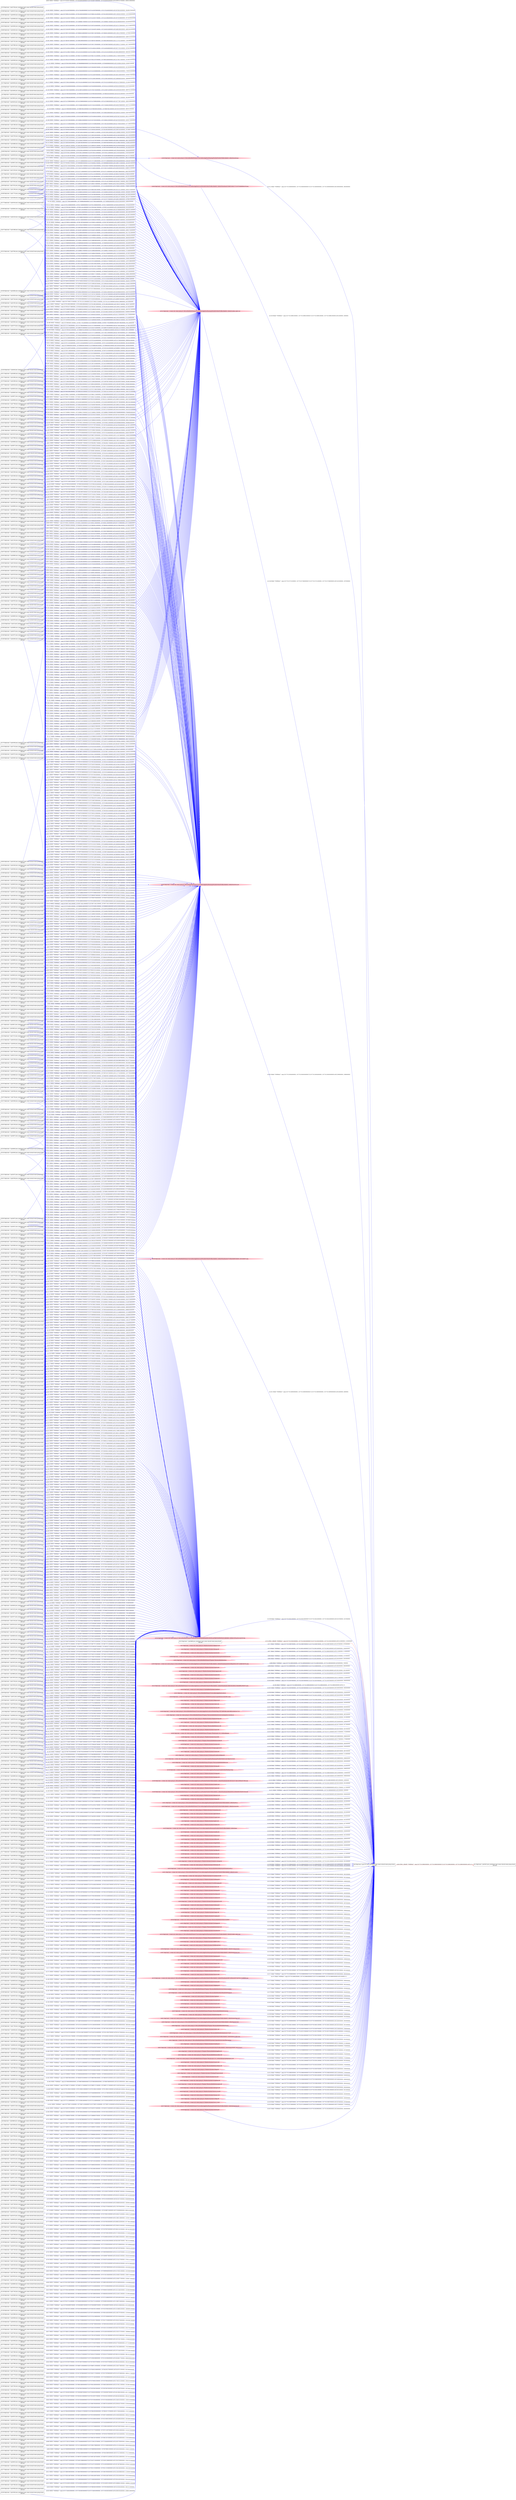 digraph  {
rankdir=LR
"0"[color=black,label="id:0 HopCount: 0 pid:7872 proc_starttime:0 cmd: owner uid:null owner group id:null,\n null null", shape=box,style=solid];
"1"[color=black,label="id:1 HopCount: 1 pid:9452 proc_starttime:0 cmd: owner uid:null owner group id:null,\n null null", shape=box,style=solid];
"0" -> "1" [id=694,__obj="PROC_CREATE"color=red,label="id:694 PROC_CREATE **NORMAL**  seqs:[1557701538963000000, 1557701538963000000] T:[1557701538963000000, 1557701538963000000] relT:[0, 0]",style=solid];
"19"[color=black,label="id:19 HopCount: -3 pid:10056 proc_starttime:0 cmd: owner uid:null owner group id:null,\n null null", shape=box,style=solid];
"504"[color=pink,label="id:504 HopCount: -2 owner uid: owner group id: /Device/HarddiskVolume2/USERS/ADMIN/APPDATA/ROAMING/MOZILLA/FIREFOX/PROFILES/LXKEHH21.DEFAULT/PLACES.SQLITE-WAL ", shape=oval,style=filled];
"19" -> "504" [id=695,__obj="WRITE"color=blue,label="id:695 WRITE **NORMAL**  seqs:[1557622623602000000, 1557667983774000000] T:[1557622623602000000, 1557667983774000000] relT:[78915361000000, 33555189000000]",style=solid];
"5"[color=black,label="id:5 HopCount: -3 pid:8460 proc_starttime:0 cmd: owner uid:null owner group id:null,\n null null", shape=box,style=solid];
"5" -> "504" [id=696,__obj="WRITE"color=blue,label="id:696 WRITE **NORMAL**  seqs:[1557326954064000000, 1557326954064000000] T:[1557326954064000000, 1557326954064000000] relT:[374584899000000, 374584899000000]",style=solid];
"415"[color=black,label="id:415 HopCount: -3 pid:1012 proc_starttime:0 cmd: owner uid:null owner group id:null,\n null null", shape=box,style=solid];
"415" -> "504" [id=697,__obj="WRITE"color=blue,label="id:697 WRITE **NORMAL**  seqs:[1557669427492000000, 1557671953040000000] T:[1557669427492000000, 1557671953040000000] relT:[32111471000000, 29585923000000]",style=solid];
"581"[color=black,label="id:581 HopCount: -3 pid:9736 proc_starttime:0 cmd: owner uid:null owner group id:null,\n null null", shape=box,style=solid];
"581" -> "504" [id=698,__obj="WRITE"color=blue,label="id:698 WRITE **NORMAL**  seqs:[1557694739121000000, 1557699755684000000] T:[1557694739121000000, 1557699755684000000] relT:[6799842000000, 1783279000000]",style=solid];
"6"[color=black,label="id:6 HopCount: -3 pid:2376 proc_starttime:0 cmd: owner uid:null owner group id:null,\n null null", shape=box,style=solid];
"6" -> "504" [id=699,__obj="WRITE"color=blue,label="id:699 WRITE **NORMAL**  seqs:[1557258860637000000, 1557258957658000000] T:[1557258860637000000, 1557258957658000000] relT:[442678326000000, 442581305000000]",style=solid];
"347"[color=black,label="id:347 HopCount: -3 pid:5260 proc_starttime:0 cmd: owner uid:null owner group id:null,\n null null", shape=box,style=solid];
"347" -> "504" [id=700,__obj="WRITE"color=blue,label="id:700 WRITE **NORMAL**  seqs:[1557615529926000000, 1557622578952000000] T:[1557615529926000000, 1557622578952000000] relT:[86009037000000, 78960011000000]",style=solid];
"8"[color=black,label="id:8 HopCount: -3 pid:9808 proc_starttime:0 cmd: owner uid:null owner group id:null,\n null null", shape=box,style=solid];
"8" -> "504" [id=701,__obj="WRITE"color=blue,label="id:701 WRITE **NORMAL**  seqs:[1557417129949000000, 1557447490788000000] T:[1557417129949000000, 1557447490788000000] relT:[284409014000000, 254048175000000]",style=solid];
"497"[color=black,label="id:497 HopCount: -3 pid:2484 proc_starttime:0 cmd: owner uid:null owner group id:null,\n null null", shape=box,style=solid];
"497" -> "504" [id=702,__obj="WRITE"color=blue,label="id:702 WRITE **NORMAL**  seqs:[1557607144951000000, 1557607820262000000] T:[1557607144951000000, 1557607820262000000] relT:[94394012000000, 93718701000000]",style=solid];
"363"[color=black,label="id:363 HopCount: -3 pid:9068 proc_starttime:0 cmd: owner uid:null owner group id:null,\n null null", shape=box,style=solid];
"552"[color=pink,label="id:552 HopCount: -2 owner uid: owner group id: /Device/HarddiskVolume2/Users/admin/AppData/Roaming/Mozilla/Firefox/Profiles/lxkehh21.default/cookies.sqlite-wal ", shape=oval,style=filled];
"363" -> "552" [id=703,__obj="WRITE"color=blue,label="id:703 WRITE **NORMAL**  seqs:[1557535705660000000, 1557535705660000000] T:[1557535705660000000, 1557535705660000000] relT:[165833303000000, 165833303000000]",style=solid];
"231"[color=black,label="id:231 HopCount: -3 pid:2872 proc_starttime:0 cmd: owner uid:null owner group id:null,\n null null", shape=box,style=solid];
"231" -> "504" [id=704,__obj="WRITE"color=blue,label="id:704 WRITE **NORMAL**  seqs:[1557619210120000000, 1557619820923000000] T:[1557619210120000000, 1557619820923000000] relT:[82328843000000, 81718040000000]",style=solid];
"598"[color=black,label="id:598 HopCount: -3 pid:4080 proc_starttime:0 cmd: owner uid:null owner group id:null,\n null null", shape=box,style=solid];
"598" -> "552" [id=705,__obj="WRITE"color=blue,label="id:705 WRITE **NORMAL**  seqs:[1557514101758000000, 1557518133413000000] T:[1557514101758000000, 1557518133413000000] relT:[187437205000000, 183405550000000]",style=solid];
"11"[color=black,label="id:11 HopCount: -3 pid:3268 proc_starttime:0 cmd: owner uid:null owner group id:null,\n null null", shape=box,style=solid];
"11" -> "504" [id=706,__obj="WRITE"color=blue,label="id:706 WRITE **NORMAL**  seqs:[1557306217164000000, 1557306754073000000] T:[1557306217164000000, 1557306754073000000] relT:[395321799000000, 394784890000000]",style=solid];
"10"[color=black,label="id:10 HopCount: -3 pid:7100 proc_starttime:0 cmd: owner uid:null owner group id:null,\n null null", shape=box,style=solid];
"10" -> "504" [id=707,__obj="WRITE"color=blue,label="id:707 WRITE **NORMAL**  seqs:[1557546993571000000, 1557546993571000000] T:[1557546993571000000, 1557546993571000000] relT:[154545392000000, 154545392000000]",style=solid];
"361"[color=black,label="id:361 HopCount: -3 pid:8700 proc_starttime:0 cmd: owner uid:null owner group id:null,\n null null", shape=box,style=solid];
"361" -> "552" [id=708,__obj="WRITE"color=blue,label="id:708 WRITE **NORMAL**  seqs:[1557617362109000000, 1557617362109000000] T:[1557617362109000000, 1557617362109000000] relT:[84176854000000, 84176854000000]",style=solid];
"374"[color=black,label="id:374 HopCount: -3 pid:2420 proc_starttime:0 cmd: owner uid:null owner group id:null,\n null null", shape=box,style=solid];
"374" -> "552" [id=709,__obj="WRITE"color=blue,label="id:709 WRITE **NORMAL**  seqs:[1557683489062000000, 1557683489062000000] T:[1557683489062000000, 1557683489062000000] relT:[18049901000000, 18049901000000]",style=solid];
"14"[color=black,label="id:14 HopCount: -3 pid:5756 proc_starttime:0 cmd: owner uid:null owner group id:null,\n null null", shape=box,style=solid];
"14" -> "504" [id=710,__obj="WRITE"color=blue,label="id:710 WRITE **NORMAL**  seqs:[1557653405463000000, 1557653948093000000] T:[1557653405463000000, 1557653948093000000] relT:[48133500000000, 47590870000000]",style=solid];
"12"[color=black,label="id:12 HopCount: -3 pid:5788 proc_starttime:0 cmd: owner uid:null owner group id:null,\n null null", shape=box,style=solid];
"12" -> "504" [id=711,__obj="WRITE"color=blue,label="id:711 WRITE **NORMAL**  seqs:[1557589866618000000, 1557589866618000000] T:[1557589866618000000, 1557589866618000000] relT:[111672345000000, 111672345000000]",style=solid];
"15"[color=black,label="id:15 HopCount: -3 pid:1328 proc_starttime:0 cmd: owner uid:null owner group id:null,\n null null", shape=box,style=solid];
"15" -> "552" [id=712,__obj="WRITE"color=blue,label="id:712 WRITE **NORMAL**  seqs:[1557617355053000000, 1557621926377000000] T:[1557617355053000000, 1557621926377000000] relT:[84183910000000, 79612586000000]",style=solid];
"200"[color=black,label="id:200 HopCount: -3 pid:8220 proc_starttime:0 cmd: owner uid:null owner group id:null,\n null null", shape=box,style=solid];
"200" -> "504" [id=713,__obj="WRITE"color=blue,label="id:713 WRITE **NORMAL**  seqs:[1557434950203000000, 1557446584851000000] T:[1557434950203000000, 1557446584851000000] relT:[266588760000000, 254954112000000]",style=solid];
"25"[color=black,label="id:25 HopCount: -3 pid:1504 proc_starttime:0 cmd: owner uid:null owner group id:null,\n null null", shape=box,style=solid];
"25" -> "504" [id=714,__obj="WRITE"color=blue,label="id:714 WRITE **NORMAL**  seqs:[1557644771462000000, 1557646924716000000] T:[1557644771462000000, 1557646924716000000] relT:[56767501000000, 54614247000000]",style=solid];
"408"[color=black,label="id:408 HopCount: -3 pid:7776 proc_starttime:0 cmd: owner uid:null owner group id:null,\n null null", shape=box,style=solid];
"506"[color=pink,label="id:506 HopCount: -2 owner uid: owner group id: /Device/HarddiskVolume2/Users/admin/AppData/Roaming/Mozilla/Firefox/Profiles/lxkehh21.default/minidumps ", shape=oval,style=filled];
"408" -> "506" [id=715,__obj="WRITE"color=blue,label="id:715 WRITE **NORMAL**  seqs:[1557413316425000000, 1557413316425000000] T:[1557413316425000000, 1557413316425000000] relT:[288222538000000, 288222538000000]",style=solid];
"26"[color=black,label="id:26 HopCount: -3 pid:3920 proc_starttime:0 cmd: owner uid:null owner group id:null,\n null null", shape=box,style=solid];
"26" -> "504" [id=716,__obj="WRITE"color=blue,label="id:716 WRITE **NORMAL**  seqs:[1557502709923000000, 1557504577180000000] T:[1557502709923000000, 1557504577180000000] relT:[198829040000000, 196961783000000]",style=solid];
"437"[color=black,label="id:437 HopCount: -3 pid:8768 proc_starttime:0 cmd: owner uid:null owner group id:null,\n null null", shape=box,style=solid];
"437" -> "504" [id=717,__obj="WRITE"color=blue,label="id:717 WRITE **NORMAL**  seqs:[1557606616120000000, 1557608892524000000] T:[1557606616120000000, 1557608892524000000] relT:[94922843000000, 92646439000000]",style=solid];
"565"[color=black,label="id:565 HopCount: -3 pid:4872 proc_starttime:0 cmd: owner uid:null owner group id:null,\n null null", shape=box,style=solid];
"565" -> "504" [id=718,__obj="WRITE"color=blue,label="id:718 WRITE **NORMAL**  seqs:[1557501876871000000, 1557501876871000000] T:[1557501876871000000, 1557501876871000000] relT:[199662092000000, 199662092000000]",style=solid];
"32"[color=black,label="id:32 HopCount: -3 pid:4940 proc_starttime:0 cmd: owner uid:null owner group id:null,\n null null", shape=box,style=solid];
"32" -> "504" [id=719,__obj="WRITE"color=blue,label="id:719 WRITE **NORMAL**  seqs:[1557684074864000000, 1557684074864000000] T:[1557684074864000000, 1557684074864000000] relT:[17464099000000, 17464099000000]",style=solid];
"432"[color=black,label="id:432 HopCount: -3 pid:6560 proc_starttime:0 cmd: owner uid:null owner group id:null,\n null null", shape=box,style=solid];
"432" -> "504" [id=720,__obj="WRITE"color=blue,label="id:720 WRITE **NORMAL**  seqs:[1557532467163000000, 1557533627791000000] T:[1557532467163000000, 1557533627791000000] relT:[169071800000000, 167911172000000]",style=solid];
"424"[color=black,label="id:424 HopCount: -3 pid:2352 proc_starttime:0 cmd: owner uid:null owner group id:null,\n null null", shape=box,style=solid];
"424" -> "504" [id=721,__obj="WRITE"color=blue,label="id:721 WRITE **NORMAL**  seqs:[1557697005832000000, 1557697005832000000] T:[1557697005832000000, 1557697005832000000] relT:[4533131000000, 4533131000000]",style=solid];
"36"[color=black,label="id:36 HopCount: -3 pid:8920 proc_starttime:0 cmd: owner uid:null owner group id:null,\n null null", shape=box,style=solid];
"36" -> "504" [id=722,__obj="WRITE"color=blue,label="id:722 WRITE **NORMAL**  seqs:[1557521672680000000, 1557525845989000000] T:[1557521672680000000, 1557525845989000000] relT:[179866283000000, 175692974000000]",style=solid];
"35"[color=black,label="id:35 HopCount: -3 pid:1956 proc_starttime:0 cmd: owner uid:null owner group id:null,\n null null", shape=box,style=solid];
"35" -> "504" [id=723,__obj="WRITE"color=blue,label="id:723 WRITE **NORMAL**  seqs:[1557415621849000000, 1557421991412000000] T:[1557415621849000000, 1557421991412000000] relT:[285917114000000, 279547551000000]",style=solid];
"33"[color=black,label="id:33 HopCount: -2 pid:9888 proc_starttime:0 cmd: owner uid:null owner group id:null,\n null null", shape=box,style=solid];
"33" -> "0" [id=724,__obj="PROC_CREATE"color=red,label="id:724 PROC_CREATE **NORMAL**  seqs:[1557701535833000000, 1557701535833000000] T:[1557701535833000000, 1557701535833000000] relT:[3130000000, 3130000000]",style=solid];
"41"[color=black,label="id:41 HopCount: -3 pid:9992 proc_starttime:0 cmd: owner uid:null owner group id:null,\n null null", shape=box,style=solid];
"41" -> "504" [id=725,__obj="WRITE"color=blue,label="id:725 WRITE **NORMAL**  seqs:[1557544831198000000, 1557544831198000000] T:[1557544831198000000, 1557544831198000000] relT:[156707765000000, 156707765000000]",style=solid];
"40"[color=black,label="id:40 HopCount: -3 pid:5192 proc_starttime:0 cmd: owner uid:null owner group id:null,\n null null", shape=box,style=solid];
"40" -> "504" [id=726,__obj="WRITE"color=blue,label="id:726 WRITE **NORMAL**  seqs:[1557422530588000000, 1557423070539000000] T:[1557422530588000000, 1557423070539000000] relT:[279008375000000, 278468424000000]",style=solid];
"37"[color=pink,label="id:37 HopCount: -2 owner uid: owner group id: /Windows/System32/cfgmgr32.dll ", shape=oval,style=filled];
"37" -> "0" [id=727,__obj="READ"color=blue,label="id:727 READ **NORMAL**  seqs:[1557701535887000000, 1557701535887000000] T:[1557701535887000000, 1557701535887000000] relT:[3076000000, 3076000000]",style=solid];
"356"[color=black,label="id:356 HopCount: -3 pid:8752 proc_starttime:0 cmd: owner uid:null owner group id:null,\n null null", shape=box,style=solid];
"356" -> "504" [id=728,__obj="WRITE"color=blue,label="id:728 WRITE **NORMAL**  seqs:[1557491056723000000, 1557495546845000000] T:[1557491056723000000, 1557495546845000000] relT:[210482240000000, 205992118000000]",style=solid];
"428"[color=black,label="id:428 HopCount: -3 pid:4340 proc_starttime:0 cmd: owner uid:null owner group id:null,\n null null", shape=box,style=solid];
"428" -> "504" [id=729,__obj="WRITE"color=blue,label="id:729 WRITE **NORMAL**  seqs:[1557272518779000000, 1557273819767000000] T:[1557272518779000000, 1557273819767000000] relT:[429020184000000, 427719196000000]",style=solid];
"42"[color=pink,label="id:42 HopCount: -2 owner uid: owner group id: /Windows/System32/dnsapi.dll ", shape=oval,style=filled];
"42" -> "0" [id=730,__obj="READ"color=blue,label="id:730 READ **NORMAL**  seqs:[1557701536014000000, 1557701536014000000] T:[1557701536014000000, 1557701536014000000] relT:[2949000000, 2949000000]",style=solid];
"372"[color=black,label="id:372 HopCount: -3 pid:304 proc_starttime:0 cmd: owner uid:null owner group id:null,\n null null", shape=box,style=solid];
"372" -> "504" [id=731,__obj="WRITE"color=blue,label="id:731 WRITE **NORMAL**  seqs:[1557497319324000000, 1557498964130000000] T:[1557497319324000000, 1557498964130000000] relT:[204219639000000, 202574833000000]",style=solid];
"46"[color=black,label="id:46 HopCount: -3 pid:5672 proc_starttime:0 cmd: owner uid:null owner group id:null,\n null null", shape=box,style=solid];
"46" -> "504" [id=732,__obj="WRITE"color=blue,label="id:732 WRITE **NORMAL**  seqs:[1557549692830000000, 1557555092290000000] T:[1557549692830000000, 1557555092290000000] relT:[151846133000000, 146446673000000]",style=solid];
"47"[color=black,label="id:47 HopCount: -3 pid:1516 proc_starttime:0 cmd: owner uid:null owner group id:null,\n null null", shape=box,style=solid];
"47" -> "504" [id=733,__obj="WRITE"color=blue,label="id:733 WRITE **NORMAL**  seqs:[1557461369619000000, 1557467850213000000] T:[1557461369619000000, 1557467850213000000] relT:[240169344000000, 233688750000000]",style=solid];
"430"[color=black,label="id:430 HopCount: -3 pid:8620 proc_starttime:0 cmd: owner uid:null owner group id:null,\n null null", shape=box,style=solid];
"430" -> "504" [id=734,__obj="WRITE"color=blue,label="id:734 WRITE **NORMAL**  seqs:[1557410280667000000, 1557414195532000000] T:[1557410280667000000, 1557414195532000000] relT:[291258296000000, 287343431000000]",style=solid];
"427"[color=black,label="id:427 HopCount: -3 pid:4196 proc_starttime:0 cmd: owner uid:null owner group id:null,\n null null", shape=box,style=solid];
"427" -> "504" [id=735,__obj="WRITE"color=blue,label="id:735 WRITE **NORMAL**  seqs:[1557339756744000000, 1557342373311000000] T:[1557339756744000000, 1557342373311000000] relT:[361782219000000, 359165652000000]",style=solid];
"50"[color=black,label="id:50 HopCount: -3 pid:892 proc_starttime:0 cmd: owner uid:null owner group id:null,\n null null", shape=box,style=solid];
"50" -> "504" [id=736,__obj="WRITE"color=blue,label="id:736 WRITE **NORMAL**  seqs:[1557635586100000000, 1557635586100000000] T:[1557635586100000000, 1557635586100000000] relT:[65952863000000, 65952863000000]",style=solid];
"52"[color=black,label="id:52 HopCount: -3 pid:9112 proc_starttime:0 cmd: owner uid:null owner group id:null,\n null null", shape=box,style=solid];
"52" -> "504" [id=737,__obj="WRITE"color=blue,label="id:737 WRITE **NORMAL**  seqs:[1557281375942000000, 1557281375942000000] T:[1557281375942000000, 1557281375942000000] relT:[420163021000000, 420163021000000]",style=solid];
"265"[color=black,label="id:265 HopCount: -3 pid:4876 proc_starttime:0 cmd: owner uid:null owner group id:null,\n null null", shape=box,style=solid];
"265" -> "504" [id=738,__obj="WRITE"color=blue,label="id:738 WRITE **NORMAL**  seqs:[1557605020834000000, 1557609330038000000] T:[1557605020834000000, 1557609330038000000] relT:[96518129000000, 92208925000000]",style=solid];
"54"[color=black,label="id:54 HopCount: -3 pid:2684 proc_starttime:0 cmd: owner uid:null owner group id:null,\n null null", shape=box,style=solid];
"54" -> "504" [id=739,__obj="WRITE"color=blue,label="id:739 WRITE **NORMAL**  seqs:[1557393154644000000, 1557396398728000000] T:[1557393154644000000, 1557396398728000000] relT:[308384319000000, 305140235000000]",style=solid];
"342"[color=black,label="id:342 HopCount: -3 pid:2444 proc_starttime:0 cmd: owner uid:null owner group id:null,\n null null", shape=box,style=solid];
"342" -> "552" [id=740,__obj="WRITE"color=blue,label="id:740 WRITE **NORMAL**  seqs:[1557323560987000000, 1557323560987000000] T:[1557323560987000000, 1557323560987000000] relT:[377977976000000, 377977976000000]",style=solid];
"213"[color=black,label="id:213 HopCount: -3 pid:8880 proc_starttime:0 cmd: owner uid:null owner group id:null,\n null null", shape=box,style=solid];
"213" -> "552" [id=741,__obj="WRITE"color=blue,label="id:741 WRITE **NORMAL**  seqs:[1557607208805000000, 1557608747698000000] T:[1557607208805000000, 1557608747698000000] relT:[94330158000000, 92791265000000]",style=solid];
"58"[color=black,label="id:58 HopCount: -3 pid:8668 proc_starttime:0 cmd: owner uid:null owner group id:null,\n null null", shape=box,style=solid];
"58" -> "504" [id=742,__obj="WRITE"color=blue,label="id:742 WRITE **NORMAL**  seqs:[1557639903846000000, 1557639903846000000] T:[1557639903846000000, 1557639903846000000] relT:[61635117000000, 61635117000000]",style=solid];
"341"[color=black,label="id:341 HopCount: -3 pid:9344 proc_starttime:0 cmd: owner uid:null owner group id:null,\n null null", shape=box,style=solid];
"341" -> "552" [id=743,__obj="WRITE"color=blue,label="id:743 WRITE **NORMAL**  seqs:[1557579812726000000, 1557579848195000000] T:[1557579812726000000, 1557579848195000000] relT:[121726237000000, 121690768000000]",style=solid];
"57"[color=black,label="id:57 HopCount: -3 pid:1824 proc_starttime:0 cmd: owner uid:null owner group id:null,\n null null", shape=box,style=solid];
"57" -> "552" [id=744,__obj="WRITE"color=blue,label="id:744 WRITE **NORMAL**  seqs:[1557272483013000000, 1557272653741000000] T:[1557272483013000000, 1557272653741000000] relT:[429055950000000, 428885222000000]",style=solid];
"297"[color=black,label="id:297 HopCount: -3 pid:4384 proc_starttime:0 cmd: owner uid:null owner group id:null,\n null null", shape=box,style=solid];
"297" -> "504" [id=745,__obj="WRITE"color=blue,label="id:745 WRITE **NORMAL**  seqs:[1557587564062000000, 1557594684141000000] T:[1557587564062000000, 1557594684141000000] relT:[113974901000000, 106854822000000]",style=solid];
"63"[color=black,label="id:63 HopCount: -3 pid:6476 proc_starttime:0 cmd: owner uid:null owner group id:null,\n null null", shape=box,style=solid];
"63" -> "504" [id=746,__obj="WRITE"color=blue,label="id:746 WRITE **NORMAL**  seqs:[1557621670290000000, 1557621670290000000] T:[1557621670290000000, 1557621670290000000] relT:[79868673000000, 79868673000000]",style=solid];
"288"[color=black,label="id:288 HopCount: -3 pid:2816 proc_starttime:0 cmd: owner uid:null owner group id:null,\n null null", shape=box,style=solid];
"288" -> "552" [id=747,__obj="WRITE"color=blue,label="id:747 WRITE **NORMAL**  seqs:[1557270028776000000, 1557270073758000000] T:[1557270028776000000, 1557270073758000000] relT:[431510187000000, 431465205000000]",style=solid];
"362"[color=black,label="id:362 HopCount: -3 pid:168 proc_starttime:0 cmd: owner uid:null owner group id:null,\n null null", shape=box,style=solid];
"362" -> "552" [id=748,__obj="WRITE"color=blue,label="id:748 WRITE **NORMAL**  seqs:[1557490916266000000, 1557495590425000000] T:[1557490916266000000, 1557495590425000000] relT:[210622697000000, 205948538000000]",style=solid];
"413"[color=black,label="id:413 HopCount: -3 pid:9792 proc_starttime:0 cmd: owner uid:null owner group id:null,\n null null", shape=box,style=solid];
"413" -> "504" [id=749,__obj="WRITE"color=blue,label="id:749 WRITE **NORMAL**  seqs:[1557591936389000000, 1557604821402000000] T:[1557591936389000000, 1557604821402000000] relT:[109602574000000, 96717561000000]",style=solid];
"679"[color=black,label="id:679 HopCount: -3 pid:10164 proc_starttime:0 cmd: owner uid:null owner group id:null,\n null null", shape=box,style=solid];
"679" -> "552" [id=750,__obj="WRITE"color=blue,label="id:750 WRITE **NORMAL**  seqs:[1557578550373000000, 1557579192343000000] T:[1557578550373000000, 1557579192343000000] relT:[122988590000000, 122346620000000]",style=solid];
"67"[color=black,label="id:67 HopCount: -3 pid:7372 proc_starttime:0 cmd: owner uid:null owner group id:null,\n null null", shape=box,style=solid];
"67" -> "504" [id=751,__obj="WRITE"color=blue,label="id:751 WRITE **NORMAL**  seqs:[1557512141297000000, 1557512141297000000] T:[1557512141297000000, 1557512141297000000] relT:[189397666000000, 189397666000000]",style=solid];
"397"[color=black,label="id:397 HopCount: -3 pid:3548 proc_starttime:0 cmd: owner uid:null owner group id:null,\n null null", shape=box,style=solid];
"397" -> "552" [id=752,__obj="WRITE"color=blue,label="id:752 WRITE **NORMAL**  seqs:[1557680217340000000, 1557683099984000000] T:[1557680217340000000, 1557683099984000000] relT:[21321623000000, 18438979000000]",style=solid];
"350"[color=black,label="id:350 HopCount: -3 pid:416 proc_starttime:0 cmd: owner uid:null owner group id:null,\n null null", shape=box,style=solid];
"350" -> "552" [id=753,__obj="WRITE"color=blue,label="id:753 WRITE **NORMAL**  seqs:[1557591551638000000, 1557601521138000000] T:[1557591551638000000, 1557601521138000000] relT:[109987325000000, 100017825000000]",style=solid];
"435"[color=black,label="id:435 HopCount: -3 pid:8660 proc_starttime:0 cmd: owner uid:null owner group id:null,\n null null", shape=box,style=solid];
"435" -> "504" [id=754,__obj="WRITE"color=blue,label="id:754 WRITE **NORMAL**  seqs:[1557423789050000000, 1557433344941000000] T:[1557423789050000000, 1557433344941000000] relT:[277749913000000, 268194022000000]",style=solid];
"273"[color=black,label="id:273 HopCount: -3 pid:7680 proc_starttime:0 cmd: owner uid:null owner group id:null,\n null null", shape=box,style=solid];
"273" -> "506" [id=755,__obj="WRITE"color=blue,label="id:755 WRITE **NORMAL**  seqs:[1557447644570000000, 1557447644570000000] T:[1557447644570000000, 1557447644570000000] relT:[253894393000000, 253894393000000]",style=solid];
"163"[color=black,label="id:163 HopCount: -3 pid:32 proc_starttime:0 cmd: owner uid:null owner group id:null,\n null null", shape=box,style=solid];
"163" -> "504" [id=756,__obj="WRITE"color=blue,label="id:756 WRITE **NORMAL**  seqs:[1557497209055000000, 1557498446199000000] T:[1557497209055000000, 1557498446199000000] relT:[204329908000000, 203092764000000]",style=solid];
"70"[color=black,label="id:70 HopCount: -3 pid:6724 proc_starttime:0 cmd: owner uid:null owner group id:null,\n null null", shape=box,style=solid];
"70" -> "504" [id=757,__obj="WRITE"color=blue,label="id:757 WRITE **NORMAL**  seqs:[1557613142247000000, 1557613681974000000] T:[1557613142247000000, 1557613681974000000] relT:[88396716000000, 87856989000000]",style=solid];
"166"[color=black,label="id:166 HopCount: -3 pid:8280 proc_starttime:0 cmd: owner uid:null owner group id:null,\n null null", shape=box,style=solid];
"166" -> "504" [id=758,__obj="WRITE"color=blue,label="id:758 WRITE **NORMAL**  seqs:[1557590933114000000, 1557597302221000000] T:[1557590933114000000, 1557597302221000000] relT:[110605849000000, 104236742000000]",style=solid];
"72"[color=black,label="id:72 HopCount: -3 pid:1380 proc_starttime:0 cmd: owner uid:null owner group id:null,\n null null", shape=box,style=solid];
"72" -> "504" [id=759,__obj="WRITE"color=blue,label="id:759 WRITE **NORMAL**  seqs:[1557298113837000000, 1557300814524000000] T:[1557298113837000000, 1557300814524000000] relT:[403425126000000, 400724439000000]",style=solid];
"74"[color=black,label="id:74 HopCount: -3 pid:1420 proc_starttime:0 cmd: owner uid:null owner group id:null,\n null null", shape=box,style=solid];
"74" -> "504" [id=760,__obj="WRITE"color=blue,label="id:760 WRITE **NORMAL**  seqs:[1557610512228000000, 1557611052065000000] T:[1557610512228000000, 1557611052065000000] relT:[91026735000000, 90486898000000]",style=solid];
"170"[color=black,label="id:170 HopCount: -3 pid:9296 proc_starttime:0 cmd: owner uid:null owner group id:null,\n null null", shape=box,style=solid];
"170" -> "504" [id=761,__obj="WRITE"color=blue,label="id:761 WRITE **NORMAL**  seqs:[1557405358291000000, 1557410393822000000] T:[1557405358291000000, 1557410393822000000] relT:[296180672000000, 291145141000000]",style=solid];
"110"[color=black,label="id:110 HopCount: -3 pid:7248 proc_starttime:0 cmd: owner uid:null owner group id:null,\n null null", shape=box,style=solid];
"110" -> "504" [id=762,__obj="WRITE"color=blue,label="id:762 WRITE **NORMAL**  seqs:[1557462449937000000, 1557463529353000000] T:[1557462449937000000, 1557463529353000000] relT:[239089026000000, 238009610000000]",style=solid];
"269"[color=black,label="id:269 HopCount: -3 pid:10208 proc_starttime:0 cmd: owner uid:null owner group id:null,\n null null", shape=box,style=solid];
"269" -> "504" [id=763,__obj="WRITE"color=blue,label="id:763 WRITE **NORMAL**  seqs:[1557504036862000000, 1557508602175000000] T:[1557504036862000000, 1557508602175000000] relT:[197502101000000, 192936788000000]",style=solid];
"81"[color=black,label="id:81 HopCount: -3 pid:640 proc_starttime:0 cmd: owner uid:null owner group id:null,\n null null", shape=box,style=solid];
"81" -> "552" [id=764,__obj="WRITE"color=blue,label="id:764 WRITE **NORMAL**  seqs:[1557413259097000000, 1557413271100000000] T:[1557413259097000000, 1557413271100000000] relT:[288279866000000, 288267863000000]",style=solid];
"83"[color=black,label="id:83 HopCount: -3 pid:7668 proc_starttime:0 cmd: owner uid:null owner group id:null,\n null null", shape=box,style=solid];
"83" -> "504" [id=765,__obj="WRITE"color=blue,label="id:765 WRITE **NORMAL**  seqs:[1557563730979000000, 1557564270790000000] T:[1557563730979000000, 1557564270790000000] relT:[137807984000000, 137268173000000]",style=solid];
"308"[color=black,label="id:308 HopCount: -3 pid:8896 proc_starttime:0 cmd: owner uid:null owner group id:null,\n null null", shape=box,style=solid];
"308" -> "552" [id=766,__obj="WRITE"color=blue,label="id:766 WRITE **NORMAL**  seqs:[1557255794747000000, 1557255794747000000] T:[1557255794747000000, 1557255794747000000] relT:[445744216000000, 445744216000000]",style=solid];
"274"[color=black,label="id:274 HopCount: -3 pid:8704 proc_starttime:0 cmd: owner uid:null owner group id:null,\n null null", shape=box,style=solid];
"274" -> "552" [id=767,__obj="WRITE"color=blue,label="id:767 WRITE **NORMAL**  seqs:[1557491052632000000, 1557493807288000000] T:[1557491052632000000, 1557493807288000000] relT:[210486331000000, 207731675000000]",style=solid];
"89"[color=black,label="id:89 HopCount: -3 pid:7436 proc_starttime:0 cmd: owner uid:null owner group id:null,\n null null", shape=box,style=solid];
"89" -> "552" [id=768,__obj="WRITE"color=blue,label="id:768 WRITE **NORMAL**  seqs:[1557611519199000000, 1557613952672000000] T:[1557611519199000000, 1557613952672000000] relT:[90019764000000, 87586291000000]",style=solid];
"410"[color=black,label="id:410 HopCount: -3 pid:7316 proc_starttime:0 cmd: owner uid:null owner group id:null,\n null null", shape=box,style=solid];
"410" -> "504" [id=769,__obj="WRITE"color=blue,label="id:769 WRITE **NORMAL**  seqs:[1557624785067000000, 1557624785067000000] T:[1557624785067000000, 1557624785067000000] relT:[76753896000000, 76753896000000]",style=solid];
"86"[color=black,label="id:86 HopCount: -3 pid:6204 proc_starttime:0 cmd: owner uid:null owner group id:null,\n null null", shape=box,style=solid];
"86" -> "504" [id=770,__obj="WRITE"color=blue,label="id:770 WRITE **NORMAL**  seqs:[1557631269264000000, 1557632888734000000] T:[1557631269264000000, 1557632888734000000] relT:[70269699000000, 68650229000000]",style=solid];
"88"[color=black,label="id:88 HopCount: -3 pid:5476 proc_starttime:0 cmd: owner uid:null owner group id:null,\n null null", shape=box,style=solid];
"88" -> "504" [id=771,__obj="WRITE"color=blue,label="id:771 WRITE **NORMAL**  seqs:[1557457596222000000, 1557457596222000000] T:[1557457596222000000, 1557457596222000000] relT:[243942741000000, 243942741000000]",style=solid];
"420"[color=black,label="id:420 HopCount: -3 pid:5092 proc_starttime:0 cmd: owner uid:null owner group id:null,\n null null", shape=box,style=solid];
"420" -> "504" [id=772,__obj="WRITE"color=blue,label="id:772 WRITE **NORMAL**  seqs:[1557571831256000000, 1557585253480000000] T:[1557571831256000000, 1557585253480000000] relT:[129707707000000, 116285483000000]",style=solid];
"460"[color=black,label="id:460 HopCount: -3 pid:3884 proc_starttime:0 cmd: owner uid:null owner group id:null,\n null null", shape=box,style=solid];
"460" -> "504" [id=773,__obj="WRITE"color=blue,label="id:773 WRITE **NORMAL**  seqs:[1557325096684000000, 1557326922717000000] T:[1557325096684000000, 1557326922717000000] relT:[376442279000000, 374616246000000]",style=solid];
"91"[color=black,label="id:91 HopCount: -3 pid:640 proc_starttime:0 cmd: owner uid:null owner group id:null,\n null null", shape=box,style=solid];
"91" -> "504" [id=774,__obj="WRITE"color=blue,label="id:774 WRITE **NORMAL**  seqs:[1557590937855000000, 1557591282791000000] T:[1557590937855000000, 1557591282791000000] relT:[110601108000000, 110256172000000]",style=solid];
"93"[color=black,label="id:93 HopCount: -3 pid:8108 proc_starttime:0 cmd: owner uid:null owner group id:null,\n null null", shape=box,style=solid];
"93" -> "504" [id=775,__obj="WRITE"color=blue,label="id:775 WRITE **NORMAL**  seqs:[1557292714535000000, 1557293799350000000] T:[1557292714535000000, 1557293799350000000] relT:[408824428000000, 407739613000000]",style=solid];
"76"[color=black,label="id:76 HopCount: -3 pid:8640 proc_starttime:0 cmd: owner uid:null owner group id:null,\n null null", shape=box,style=solid];
"76" -> "552" [id=776,__obj="WRITE"color=blue,label="id:776 WRITE **NORMAL**  seqs:[1557439061742000000, 1557439061743000000] T:[1557439061742000000, 1557439061743000000] relT:[262477221000000, 262477220000000]",style=solid];
"96"[color=black,label="id:96 HopCount: -3 pid:7292 proc_starttime:0 cmd: owner uid:null owner group id:null,\n null null", shape=box,style=solid];
"96" -> "552" [id=777,__obj="WRITE"color=blue,label="id:777 WRITE **NORMAL**  seqs:[1557518129628000000, 1557518160843000000] T:[1557518129628000000, 1557518160843000000] relT:[183409335000000, 183378120000000]",style=solid];
"97"[color=black,label="id:97 HopCount: -3 pid:5600 proc_starttime:0 cmd: owner uid:null owner group id:null,\n null null", shape=box,style=solid];
"97" -> "504" [id=778,__obj="WRITE"color=blue,label="id:778 WRITE **NORMAL**  seqs:[1557461909745000000, 1557465149868000000] T:[1557461909745000000, 1557465149868000000] relT:[239629218000000, 236389095000000]",style=solid];
"99"[color=black,label="id:99 HopCount: -3 pid:4480 proc_starttime:0 cmd: owner uid:null owner group id:null,\n null null", shape=box,style=solid];
"99" -> "504" [id=779,__obj="WRITE"color=blue,label="id:779 WRITE **NORMAL**  seqs:[1557317017141000000, 1557320798705000000] T:[1557317017141000000, 1557320798705000000] relT:[384521822000000, 380740258000000]",style=solid];
"76" -> "504" [id=780,__obj="WRITE"color=blue,label="id:780 WRITE **NORMAL**  seqs:[1557438731311000000, 1557440350780000000] T:[1557438731311000000, 1557440350780000000] relT:[262807652000000, 261188183000000]",style=solid];
"5" -> "552" [id=781,__obj="WRITE"color=blue,label="id:781 WRITE **NORMAL**  seqs:[1557322377257000000, 1557326955424000000] T:[1557322377257000000, 1557326955424000000] relT:[379161706000000, 374583539000000]",style=solid];
"279"[color=black,label="id:279 HopCount: -3 pid:1500 proc_starttime:0 cmd: owner uid:null owner group id:null,\n null null", shape=box,style=solid];
"279" -> "504" [id=782,__obj="WRITE"color=blue,label="id:782 WRITE **NORMAL**  seqs:[1557422810181000000, 1557423735909000000] T:[1557422810181000000, 1557423735909000000] relT:[278728782000000, 277803054000000]",style=solid];
"102"[color=black,label="id:102 HopCount: -3 pid:9328 proc_starttime:0 cmd: owner uid:null owner group id:null,\n null null", shape=box,style=solid];
"102" -> "504" [id=783,__obj="WRITE"color=blue,label="id:783 WRITE **NORMAL**  seqs:[1557621294940000000, 1557621294940000000] T:[1557621294940000000, 1557621294940000000] relT:[80244023000000, 80244023000000]",style=solid];
"104"[color=black,label="id:104 HopCount: -3 pid:5788 proc_starttime:0 cmd: owner uid:null owner group id:null,\n null null", shape=box,style=solid];
"104" -> "504" [id=784,__obj="WRITE"color=blue,label="id:784 WRITE **NORMAL**  seqs:[1557329755961000000, 1557329755961000000] T:[1557329755961000000, 1557329755961000000] relT:[371783002000000, 371783002000000]",style=solid];
"106"[color=black,label="id:106 HopCount: -3 pid:8940 proc_starttime:0 cmd: owner uid:null owner group id:null,\n null null", shape=box,style=solid];
"106" -> "504" [id=785,__obj="WRITE"color=blue,label="id:785 WRITE **NORMAL**  seqs:[1557502686924000000, 1557502686924000000] T:[1557502686924000000, 1557502686924000000] relT:[198852039000000, 198852039000000]",style=solid];
"109"[color=black,label="id:109 HopCount: -3 pid:9444 proc_starttime:0 cmd: owner uid:null owner group id:null,\n null null", shape=box,style=solid];
"109" -> "504" [id=786,__obj="WRITE"color=blue,label="id:786 WRITE **NORMAL**  seqs:[1557617355106000000, 1557621925822000000] T:[1557617355106000000, 1557621925822000000] relT:[84183857000000, 79613141000000]",style=solid];
"113"[color=black,label="id:113 HopCount: -3 pid:2676 proc_starttime:0 cmd: owner uid:null owner group id:null,\n null null", shape=box,style=solid];
"113" -> "504" [id=787,__obj="WRITE"color=blue,label="id:787 WRITE **NORMAL**  seqs:[1557374795095000000, 1557374795095000000] T:[1557374795095000000, 1557374795095000000] relT:[326743868000000, 326743868000000]",style=solid];
"114"[color=black,label="id:114 HopCount: -3 pid:7100 proc_starttime:0 cmd: owner uid:null owner group id:null,\n null null", shape=box,style=solid];
"114" -> "504" [id=788,__obj="WRITE"color=blue,label="id:788 WRITE **NORMAL**  seqs:[1557514808084000000, 1557521609422000000] T:[1557514808084000000, 1557521609422000000] relT:[186730879000000, 179929541000000]",style=solid];
"448"[color=black,label="id:448 HopCount: -3 pid:9396 proc_starttime:0 cmd: owner uid:null owner group id:null,\n null null", shape=box,style=solid];
"448" -> "504" [id=789,__obj="WRITE"color=blue,label="id:789 WRITE **NORMAL**  seqs:[1557433334139000000, 1557438611302000000] T:[1557433334139000000, 1557438611302000000] relT:[268204824000000, 262927661000000]",style=solid];
"325"[color=black,label="id:325 HopCount: -3 pid:8352 proc_starttime:0 cmd: owner uid:null owner group id:null,\n null null", shape=box,style=solid];
"325" -> "504" [id=790,__obj="WRITE"color=blue,label="id:790 WRITE **NORMAL**  seqs:[1557668891858000000, 1557672074500000000] T:[1557668891858000000, 1557672074500000000] relT:[32647105000000, 29464463000000]",style=solid];
"440"[color=black,label="id:440 HopCount: -3 pid:1108 proc_starttime:0 cmd: owner uid:null owner group id:null,\n null null", shape=box,style=solid];
"440" -> "504" [id=791,__obj="WRITE"color=blue,label="id:791 WRITE **NORMAL**  seqs:[1557527540204000000, 1557529766132000000] T:[1557527540204000000, 1557529766132000000] relT:[173998759000000, 171772831000000]",style=solid];
"117"[color=black,label="id:117 HopCount: -3 pid:7560 proc_starttime:0 cmd: owner uid:null owner group id:null,\n null null", shape=box,style=solid];
"117" -> "504" [id=792,__obj="WRITE"color=blue,label="id:792 WRITE **NORMAL**  seqs:[1557288395666000000, 1557288395666000000] T:[1557288395666000000, 1557288395666000000] relT:[413143297000000, 413143297000000]",style=solid];
"119"[color=black,label="id:119 HopCount: -3 pid:5928 proc_starttime:0 cmd: owner uid:null owner group id:null,\n null null", shape=box,style=solid];
"119" -> "504" [id=793,__obj="WRITE"color=blue,label="id:793 WRITE **NORMAL**  seqs:[1557536098740000000, 1557536098778000000] T:[1557536098740000000, 1557536098778000000] relT:[165440223000000, 165440185000000]",style=solid];
"445"[color=black,label="id:445 HopCount: -3 pid:4296 proc_starttime:0 cmd: owner uid:null owner group id:null,\n null null", shape=box,style=solid];
"445" -> "504" [id=794,__obj="WRITE"color=blue,label="id:794 WRITE **NORMAL**  seqs:[1557513217857000000, 1557515899840000000] T:[1557513217857000000, 1557515899840000000] relT:[188321106000000, 185639123000000]",style=solid];
"121"[color=black,label="id:121 HopCount: -3 pid:1144 proc_starttime:0 cmd: owner uid:null owner group id:null,\n null null", shape=box,style=solid];
"121" -> "504" [id=795,__obj="WRITE"color=blue,label="id:795 WRITE **NORMAL**  seqs:[1557591394787000000, 1557593937816000000] T:[1557591394787000000, 1557593937816000000] relT:[110144176000000, 107601147000000]",style=solid];
"338"[color=black,label="id:338 HopCount: -3 pid:1604 proc_starttime:0 cmd: owner uid:null owner group id:null,\n null null", shape=box,style=solid];
"338" -> "504" [id=796,__obj="WRITE"color=blue,label="id:796 WRITE **NORMAL**  seqs:[1557432790766000000, 1557442017370000000] T:[1557432790766000000, 1557442017370000000] relT:[268748197000000, 259521593000000]",style=solid];
"399"[color=black,label="id:399 HopCount: -3 pid:5528 proc_starttime:0 cmd: owner uid:null owner group id:null,\n null null", shape=box,style=solid];
"399" -> "552" [id=797,__obj="WRITE"color=blue,label="id:797 WRITE **NORMAL**  seqs:[1557604363187000000, 1557604417697000000] T:[1557604363187000000, 1557604417697000000] relT:[97175776000000, 97121266000000]",style=solid];
"125"[color=black,label="id:125 HopCount: -3 pid:5340 proc_starttime:0 cmd: owner uid:null owner group id:null,\n null null", shape=box,style=solid];
"125" -> "504" [id=798,__obj="WRITE"color=blue,label="id:798 WRITE **NORMAL**  seqs:[1557257714953000000, 1557257835254000000] T:[1557257714953000000, 1557257835254000000] relT:[443824010000000, 443703709000000]",style=solid];
"127"[color=black,label="id:127 HopCount: -3 pid:8744 proc_starttime:0 cmd: owner uid:null owner group id:null,\n null null", shape=box,style=solid];
"127" -> "504" [id=799,__obj="WRITE"color=blue,label="id:799 WRITE **NORMAL**  seqs:[1557519037980000000, 1557519037980000000] T:[1557519037980000000, 1557519037980000000] relT:[182500983000000, 182500983000000]",style=solid];
"390"[color=black,label="id:390 HopCount: -3 pid:9380 proc_starttime:0 cmd: owner uid:null owner group id:null,\n null null", shape=box,style=solid];
"390" -> "552" [id=800,__obj="WRITE"color=blue,label="id:800 WRITE **NORMAL**  seqs:[1557583474548000000, 1557586554291000000] T:[1557583474548000000, 1557586554291000000] relT:[118064415000000, 114984672000000]",style=solid];
"394"[color=black,label="id:394 HopCount: -3 pid:4408 proc_starttime:0 cmd: owner uid:null owner group id:null,\n null null", shape=box,style=solid];
"394" -> "552" [id=801,__obj="WRITE"color=blue,label="id:801 WRITE **NORMAL**  seqs:[1557326922734000000, 1557326982677000000] T:[1557326922734000000, 1557326982677000000] relT:[374616229000000, 374556286000000]",style=solid];
"124"[color=black,label="id:124 HopCount: -3 pid:7560 proc_starttime:0 cmd: owner uid:null owner group id:null,\n null null", shape=box,style=solid];
"124" -> "504" [id=802,__obj="WRITE"color=blue,label="id:802 WRITE **NORMAL**  seqs:[1557387755951000000, 1557390999480000000] T:[1557387755951000000, 1557390999480000000] relT:[313783012000000, 310539483000000]",style=solid];
"77"[color=black,label="id:77 HopCount: -3 pid:5500 proc_starttime:0 cmd: owner uid:null owner group id:null,\n null null", shape=box,style=solid];
"77" -> "504" [id=803,__obj="WRITE"color=blue,label="id:803 WRITE **NORMAL**  seqs:[1557468932689000000, 1557471631384000000] T:[1557468932689000000, 1557471631384000000] relT:[232606274000000, 229907579000000]",style=solid];
"79"[color=black,label="id:79 HopCount: -3 pid:1012 proc_starttime:0 cmd: owner uid:null owner group id:null,\n null null", shape=box,style=solid];
"79" -> "504" [id=804,__obj="WRITE"color=blue,label="id:804 WRITE **NORMAL**  seqs:[1557482970190000000, 1557482970190000000] T:[1557482970190000000, 1557482970190000000] relT:[218568773000000, 218568773000000]",style=solid];
"78"[color=black,label="id:78 HopCount: -3 pid:3748 proc_starttime:0 cmd: owner uid:null owner group id:null,\n null null", shape=box,style=solid];
"78" -> "552" [id=805,__obj="WRITE"color=blue,label="id:805 WRITE **NORMAL**  seqs:[1557262483726000000, 1557262483854000000] T:[1557262483726000000, 1557262483854000000] relT:[439055237000000, 439055109000000]",style=solid];
"131"[color=black,label="id:131 HopCount: -3 pid:6860 proc_starttime:0 cmd: owner uid:null owner group id:null,\n null null", shape=box,style=solid];
"131" -> "504" [id=806,__obj="WRITE"color=blue,label="id:806 WRITE **NORMAL**  seqs:[1557481350007000000, 1557488910083000000] T:[1557481350007000000, 1557488910083000000] relT:[220188956000000, 212628880000000]",style=solid];
"133"[color=black,label="id:133 HopCount: -3 pid:10016 proc_starttime:0 cmd: owner uid:null owner group id:null,\n null null", shape=box,style=solid];
"133" -> "504" [id=807,__obj="WRITE"color=blue,label="id:807 WRITE **NORMAL**  seqs:[1557371014904000000, 1557371014904000000] T:[1557371014904000000, 1557371014904000000] relT:[330524059000000, 330524059000000]",style=solid];
"222"[color=black,label="id:222 HopCount: -3 pid:320 proc_starttime:0 cmd: owner uid:null owner group id:null,\n null null", shape=box,style=solid];
"222" -> "504" [id=808,__obj="WRITE"color=blue,label="id:808 WRITE **NORMAL**  seqs:[1557272012864000000, 1557275823214000000] T:[1557272012864000000, 1557275823214000000] relT:[429526099000000, 425715749000000]",style=solid];
"228"[color=black,label="id:228 HopCount: -3 pid:9012 proc_starttime:0 cmd: owner uid:null owner group id:null,\n null null", shape=box,style=solid];
"228" -> "504" [id=809,__obj="WRITE"color=blue,label="id:809 WRITE **NORMAL**  seqs:[1557671299853000000, 1557675434366000000] T:[1557671299853000000, 1557675434366000000] relT:[30239110000000, 26104597000000]",style=solid];
"136"[color=black,label="id:136 HopCount: -3 pid:7160 proc_starttime:0 cmd: owner uid:null owner group id:null,\n null null", shape=box,style=solid];
"136" -> "504" [id=810,__obj="WRITE"color=blue,label="id:810 WRITE **NORMAL**  seqs:[1557559414482000000, 1557560492334000000] T:[1557559414482000000, 1557560492334000000] relT:[142124481000000, 141046629000000]",style=solid];
"140"[color=black,label="id:140 HopCount: -3 pid:5908 proc_starttime:0 cmd: owner uid:null owner group id:null,\n null null", shape=box,style=solid];
"140" -> "504" [id=811,__obj="WRITE"color=blue,label="id:811 WRITE **NORMAL**  seqs:[1557487289850000000, 1557488369345000000] T:[1557487289850000000, 1557488369345000000] relT:[214249113000000, 213169618000000]",style=solid];
"142"[color=black,label="id:142 HopCount: -3 pid:9500 proc_starttime:0 cmd: owner uid:null owner group id:null,\n null null", shape=box,style=solid];
"142" -> "504" [id=812,__obj="WRITE"color=blue,label="id:812 WRITE **NORMAL**  seqs:[1557353194071000000, 1557357516886000000] T:[1557353194071000000, 1557357516886000000] relT:[348344892000000, 344022077000000]",style=solid];
"143"[color=black,label="id:143 HopCount: -3 pid:4356 proc_starttime:0 cmd: owner uid:null owner group id:null,\n null null", shape=box,style=solid];
"143" -> "504" [id=813,__obj="WRITE"color=blue,label="id:813 WRITE **NORMAL**  seqs:[1557561571414000000, 1557565892300000000] T:[1557561571414000000, 1557565892300000000] relT:[139967549000000, 135646663000000]",style=solid];
"145"[color=black,label="id:145 HopCount: -3 pid:3400 proc_starttime:0 cmd: owner uid:null owner group id:null,\n null null", shape=box,style=solid];
"145" -> "504" [id=814,__obj="WRITE"color=blue,label="id:814 WRITE **NORMAL**  seqs:[1557638286997000000, 1557638286997000000] T:[1557638286997000000, 1557638286997000000] relT:[63251966000000, 63251966000000]",style=solid];
"149"[color=black,label="id:149 HopCount: -3 pid:9744 proc_starttime:0 cmd: owner uid:null owner group id:null,\n null null", shape=box,style=solid];
"149" -> "504" [id=815,__obj="WRITE"color=blue,label="id:815 WRITE **NORMAL**  seqs:[1557549150311000000, 1557553470902000000] T:[1557549150311000000, 1557553470902000000] relT:[152388652000000, 148068061000000]",style=solid];
"348"[color=black,label="id:348 HopCount: -3 pid:2776 proc_starttime:0 cmd: owner uid:null owner group id:null,\n null null", shape=box,style=solid];
"348" -> "504" [id=816,__obj="WRITE"color=blue,label="id:816 WRITE **NORMAL**  seqs:[1557593944202000000, 1557599001527000000] T:[1557593944202000000, 1557599001527000000] relT:[107594761000000, 102537436000000]",style=solid];
"148"[color=black,label="id:148 HopCount: -3 pid:2888 proc_starttime:0 cmd: owner uid:null owner group id:null,\n null null", shape=box,style=solid];
"148" -> "504" [id=817,__obj="WRITE"color=blue,label="id:817 WRITE **NORMAL**  seqs:[1557567510993000000, 1557569144382000000] T:[1557567510993000000, 1557569144382000000] relT:[134027970000000, 132394581000000]",style=solid];
"153"[color=black,label="id:153 HopCount: -3 pid:8588 proc_starttime:0 cmd: owner uid:null owner group id:null,\n null null", shape=box,style=solid];
"153" -> "504" [id=818,__obj="WRITE"color=blue,label="id:818 WRITE **NORMAL**  seqs:[1557475412469000000, 1557479729088000000] T:[1557475412469000000, 1557479729088000000] relT:[226126494000000, 221809875000000]",style=solid];
"353"[color=black,label="id:353 HopCount: -3 pid:8820 proc_starttime:0 cmd: owner uid:null owner group id:null,\n null null", shape=box,style=solid];
"353" -> "504" [id=819,__obj="WRITE"color=blue,label="id:819 WRITE **NORMAL**  seqs:[1557664747595000000, 1557665829186000000] T:[1557664747595000000, 1557665829186000000] relT:[36791368000000, 35709777000000]",style=solid];
"156"[color=black,label="id:156 HopCount: -3 pid:9436 proc_starttime:0 cmd: owner uid:null owner group id:null,\n null null", shape=box,style=solid];
"156" -> "504" [id=820,__obj="WRITE"color=blue,label="id:820 WRITE **NORMAL**  seqs:[1557351035179000000, 1557381275296000000] T:[1557351035179000000, 1557381275296000000] relT:[350503784000000, 320263667000000]",style=solid];
"152"[color=black,label="id:152 HopCount: -3 pid:10044 proc_starttime:0 cmd: owner uid:null owner group id:null,\n null null", shape=box,style=solid];
"152" -> "504" [id=821,__obj="WRITE"color=blue,label="id:821 WRITE **NORMAL**  seqs:[1557687709085000000, 1557690536562000000] T:[1557687709085000000, 1557690536562000000] relT:[13829878000000, 11002401000000]",style=solid];
"159"[color=black,label="id:159 HopCount: -3 pid:1348 proc_starttime:0 cmd: owner uid:null owner group id:null,\n null null", shape=box,style=solid];
"159" -> "504" [id=822,__obj="WRITE"color=blue,label="id:822 WRITE **NORMAL**  seqs:[1557418211022000000, 1557418211022000000] T:[1557418211022000000, 1557418211022000000] relT:[283327941000000, 283327941000000]",style=solid];
"470"[color=black,label="id:470 HopCount: -3 pid:7656 proc_starttime:0 cmd: owner uid:null owner group id:null,\n null null", shape=box,style=solid];
"630"[color=pink,label="id:630 HopCount: -2 owner uid: owner group id: /Device/HarddiskVolume2/Users/admin/AppData/Roaming/Mozilla/Firefox/Profiles/lxkehh21.default/xulstore.json ", shape=oval,style=filled];
"470" -> "630" [id=823,__obj="WRITE"color=blue,label="id:823 WRITE **NORMAL**  seqs:[1557321503174000000, 1557321503174000000] T:[1557321503174000000, 1557321503174000000] relT:[380035789000000, 380035789000000]",style=solid];
"360"[color=black,label="id:360 HopCount: -3 pid:9064 proc_starttime:0 cmd: owner uid:null owner group id:null,\n null null", shape=box,style=solid];
"360" -> "504" [id=824,__obj="WRITE"color=blue,label="id:824 WRITE **NORMAL**  seqs:[1557587258305000000, 1557587594119000000] T:[1557587258305000000, 1557587594119000000] relT:[114280658000000, 113944844000000]",style=solid];
"112"[color=black,label="id:112 HopCount: -3 pid:5620 proc_starttime:0 cmd: owner uid:null owner group id:null,\n null null", shape=box,style=solid];
"112" -> "504" [id=825,__obj="WRITE"color=blue,label="id:825 WRITE **NORMAL**  seqs:[1557521679703000000, 1557525114053000000] T:[1557521679703000000, 1557525114053000000] relT:[179859260000000, 176424910000000]",style=solid];
"158"[color=black,label="id:158 HopCount: -3 pid:9364 proc_starttime:0 cmd: owner uid:null owner group id:null,\n null null", shape=box,style=solid];
"158" -> "630" [id=826,__obj="WRITE"color=blue,label="id:826 WRITE **NORMAL**  seqs:[1557329006212000000, 1557329006212000000] T:[1557329006212000000, 1557329006212000000] relT:[372532751000000, 372532751000000]",style=solid];
"160"[color=black,label="id:160 HopCount: -3 pid:7384 proc_starttime:0 cmd: owner uid:null owner group id:null,\n null null", shape=box,style=solid];
"160" -> "504" [id=827,__obj="WRITE"color=blue,label="id:827 WRITE **NORMAL**  seqs:[1557548613216000000, 1557551850356000000] T:[1557548613216000000, 1557551850356000000] relT:[152925747000000, 149688607000000]",style=solid];
"292"[color=black,label="id:292 HopCount: -3 pid:7028 proc_starttime:0 cmd: owner uid:null owner group id:null,\n null null", shape=box,style=solid];
"292" -> "504" [id=828,__obj="WRITE"color=blue,label="id:828 WRITE **NORMAL**  seqs:[1557425231529000000, 1557430630611000000] T:[1557425231529000000, 1557430630611000000] relT:[276307434000000, 270908352000000]",style=solid];
"163" -> "630" [id=829,__obj="WRITE"color=blue,label="id:829 WRITE **NORMAL**  seqs:[1557497300370000000, 1557498835292000000] T:[1557497300370000000, 1557498835292000000] relT:[204238593000000, 202703671000000]",style=solid];
"165"[color=black,label="id:165 HopCount: -3 pid:6532 proc_starttime:0 cmd: owner uid:null owner group id:null,\n null null", shape=box,style=solid];
"165" -> "504" [id=830,__obj="WRITE"color=blue,label="id:830 WRITE **NORMAL**  seqs:[1557276513675000000, 1557413134118000000] T:[1557276513675000000, 1557413134118000000] relT:[425025288000000, 288404845000000]",style=solid];
"166" -> "630" [id=831,__obj="WRITE"color=blue,label="id:831 WRITE **NORMAL**  seqs:[1557597373100000000, 1557597373100000000] T:[1557597373100000000, 1557597373100000000] relT:[104165863000000, 104165863000000]",style=solid];
"169"[color=black,label="id:169 HopCount: -3 pid:5908 proc_starttime:0 cmd: owner uid:null owner group id:null,\n null null", shape=box,style=solid];
"169" -> "504" [id=832,__obj="WRITE"color=blue,label="id:832 WRITE **NORMAL**  seqs:[1557564813346000000, 1557574530923000000] T:[1557564813346000000, 1557574530923000000] relT:[136725617000000, 127008040000000]",style=solid];
"170" -> "630" [id=833,__obj="WRITE"color=blue,label="id:833 WRITE **NORMAL**  seqs:[1557405369193000000, 1557410527447000000] T:[1557405369193000000, 1557410527447000000] relT:[296169770000000, 291011516000000]",style=solid];
"173"[color=black,label="id:173 HopCount: -3 pid:5712 proc_starttime:0 cmd: owner uid:null owner group id:null,\n null null", shape=box,style=solid];
"173" -> "504" [id=834,__obj="WRITE"color=blue,label="id:834 WRITE **NORMAL**  seqs:[1557273745557000000, 1557273815415000000] T:[1557273745557000000, 1557273815415000000] relT:[427793406000000, 427723548000000]",style=solid];
"175"[color=black,label="id:175 HopCount: -3 pid:1456 proc_starttime:0 cmd: owner uid:null owner group id:null,\n null null", shape=box,style=solid];
"175" -> "504" [id=835,__obj="WRITE"color=blue,label="id:835 WRITE **NORMAL**  seqs:[1557522215877000000, 1557522215877000000] T:[1557522215877000000, 1557522215877000000] relT:[179323086000000, 179323086000000]",style=solid];
"176"[color=black,label="id:176 HopCount: -3 pid:7480 proc_starttime:0 cmd: owner uid:null owner group id:null,\n null null", shape=box,style=solid];
"176" -> "504" [id=836,__obj="WRITE"color=blue,label="id:836 WRITE **NORMAL**  seqs:[1557504284482000000, 1557504284482000000] T:[1557504284482000000, 1557504284482000000] relT:[197254481000000, 197254481000000]",style=solid];
"178"[color=black,label="id:178 HopCount: -3 pid:5908 proc_starttime:0 cmd: owner uid:null owner group id:null,\n null null", shape=box,style=solid];
"178" -> "504" [id=837,__obj="WRITE"color=blue,label="id:837 WRITE **NORMAL**  seqs:[1557403414753000000, 1557403414753000000] T:[1557403414753000000, 1557403414753000000] relT:[298124210000000, 298124210000000]",style=solid];
"181"[color=black,label="id:181 HopCount: -3 pid:7956 proc_starttime:0 cmd: owner uid:null owner group id:null,\n null null", shape=box,style=solid];
"181" -> "504" [id=838,__obj="WRITE"color=blue,label="id:838 WRITE **NORMAL**  seqs:[1557419842686000000, 1557421452964000000] T:[1557419842686000000, 1557421452964000000] relT:[281696277000000, 280085999000000]",style=solid];
"393"[color=black,label="id:393 HopCount: -3 pid:8248 proc_starttime:0 cmd: owner uid:null owner group id:null,\n null null", shape=box,style=solid];
"393" -> "504" [id=839,__obj="WRITE"color=blue,label="id:839 WRITE **NORMAL**  seqs:[1557323604534000000, 1557325059885000000] T:[1557323604534000000, 1557325059885000000] relT:[377934429000000, 376479078000000]",style=solid];
"180"[color=black,label="id:180 HopCount: -3 pid:4988 proc_starttime:0 cmd: owner uid:null owner group id:null,\n null null", shape=box,style=solid];
"180" -> "504" [id=840,__obj="WRITE"color=blue,label="id:840 WRITE **NORMAL**  seqs:[1557429369257000000, 1557429369257000000] T:[1557429369257000000, 1557429369257000000] relT:[272169706000000, 272169706000000]",style=solid];
"560"[color=black,label="id:560 HopCount: -3 pid:1520 proc_starttime:0 cmd: owner uid:null owner group id:null,\n null null", shape=box,style=solid];
"560" -> "504" [id=841,__obj="WRITE"color=blue,label="id:841 WRITE **NORMAL**  seqs:[1557416163289000000, 1557427398522000000] T:[1557416163289000000, 1557427398522000000] relT:[285375674000000, 274140441000000]",style=solid];
"537"[color=black,label="id:537 HopCount: -3 pid:5064 proc_starttime:0 cmd: owner uid:null owner group id:null,\n null null", shape=box,style=solid];
"537" -> "504" [id=842,__obj="WRITE"color=blue,label="id:842 WRITE **NORMAL**  seqs:[1557253509438000000, 1557253509438000000] T:[1557253509438000000, 1557253509438000000] relT:[448029525000000, 448029525000000]",style=solid];
"407"[color=black,label="id:407 HopCount: -3 pid:8048 proc_starttime:0 cmd: owner uid:null owner group id:null,\n null null", shape=box,style=solid];
"407" -> "504" [id=843,__obj="WRITE"color=blue,label="id:843 WRITE **NORMAL**  seqs:[1557662507658000000, 1557664518583000000] T:[1557662507658000000, 1557664518583000000] relT:[39031305000000, 37020380000000]",style=solid];
"183"[color=black,label="id:183 HopCount: -3 pid:7996 proc_starttime:0 cmd: owner uid:null owner group id:null,\n null null", shape=box,style=solid];
"183" -> "504" [id=844,__obj="WRITE"color=blue,label="id:844 WRITE **NORMAL**  seqs:[1557307294707000000, 1557307294707000000] T:[1557307294707000000, 1557307294707000000] relT:[394244256000000, 394244256000000]",style=solid];
"188"[color=black,label="id:188 HopCount: -3 pid:7712 proc_starttime:0 cmd: owner uid:null owner group id:null,\n null null", shape=box,style=solid];
"188" -> "504" [id=845,__obj="WRITE"color=blue,label="id:845 WRITE **NORMAL**  seqs:[1557566971195000000, 1557566971195000000] T:[1557566971195000000, 1557566971195000000] relT:[134567768000000, 134567768000000]",style=solid];
"190"[color=black,label="id:190 HopCount: -3 pid:7264 proc_starttime:0 cmd: owner uid:null owner group id:null,\n null null", shape=box,style=solid];
"190" -> "504" [id=846,__obj="WRITE"color=blue,label="id:846 WRITE **NORMAL**  seqs:[1557640451948000000, 1557645305279000000] T:[1557640451948000000, 1557645305279000000] relT:[61087015000000, 56233684000000]",style=solid];
"172"[color=black,label="id:172 HopCount: -3 pid:9164 proc_starttime:0 cmd: owner uid:null owner group id:null,\n null null", shape=box,style=solid];
"172" -> "630" [id=847,__obj="WRITE"color=blue,label="id:847 WRITE **NORMAL**  seqs:[1557498421666000000, 1557498574631000000] T:[1557498421666000000, 1557498574631000000] relT:[203117297000000, 202964332000000]",style=solid];
"158" -> "504" [id=848,__obj="WRITE"color=blue,label="id:848 WRITE **NORMAL**  seqs:[1557328998010000000, 1557335762131000000] T:[1557328998010000000, 1557335762131000000] relT:[372540953000000, 365776832000000]",style=solid];
"322"[color=black,label="id:322 HopCount: -3 pid:5180 proc_starttime:0 cmd: owner uid:null owner group id:null,\n null null", shape=box,style=solid];
"322" -> "504" [id=849,__obj="WRITE"color=blue,label="id:849 WRITE **NORMAL**  seqs:[1557596046548000000, 1557601604473000000] T:[1557596046548000000, 1557601604473000000] relT:[105492415000000, 99934490000000]",style=solid];
"139"[color=black,label="id:139 HopCount: -3 pid:7776 proc_starttime:0 cmd: owner uid:null owner group id:null,\n null null", shape=box,style=solid];
"139" -> "504" [id=850,__obj="WRITE"color=blue,label="id:850 WRITE **NORMAL**  seqs:[1557450271755000000, 1557452728786000000] T:[1557450271755000000, 1557452728786000000] relT:[251267208000000, 248810177000000]",style=solid];
"187"[color=black,label="id:187 HopCount: -3 pid:9248 proc_starttime:0 cmd: owner uid:null owner group id:null,\n null null", shape=box,style=solid];
"187" -> "630" [id=851,__obj="WRITE"color=blue,label="id:851 WRITE **NORMAL**  seqs:[1557532203986000000, 1557532203986000000] T:[1557532203986000000, 1557532203986000000] relT:[169334977000000, 169334977000000]",style=solid];
"189"[color=black,label="id:189 HopCount: -3 pid:2524 proc_starttime:0 cmd: owner uid:null owner group id:null,\n null null", shape=box,style=solid];
"189" -> "504" [id=852,__obj="WRITE"color=blue,label="id:852 WRITE **NORMAL**  seqs:[1557275714910000000, 1557275819908000000] T:[1557275714910000000, 1557275819908000000] relT:[425824053000000, 425719055000000]",style=solid];
"194"[color=black,label="id:194 HopCount: -3 pid:6140 proc_starttime:0 cmd: owner uid:null owner group id:null,\n null null", shape=box,style=solid];
"194" -> "630" [id=853,__obj="WRITE"color=blue,label="id:853 WRITE **NORMAL**  seqs:[1557337578803000000, 1557337578803000000] T:[1557337578803000000, 1557337578803000000] relT:[363960160000000, 363960160000000]",style=solid];
"195"[color=black,label="id:195 HopCount: -3 pid:3900 proc_starttime:0 cmd: owner uid:null owner group id:null,\n null null", shape=box,style=solid];
"195" -> "504" [id=854,__obj="WRITE"color=blue,label="id:854 WRITE **NORMAL**  seqs:[1557527605812000000, 1557535706044000000] T:[1557527605812000000, 1557535706044000000] relT:[173933151000000, 165832919000000]",style=solid];
"198"[color=black,label="id:198 HopCount: -3 pid:1396 proc_starttime:0 cmd: owner uid:null owner group id:null,\n null null", shape=box,style=solid];
"198" -> "630" [id=855,__obj="WRITE"color=blue,label="id:855 WRITE **NORMAL**  seqs:[1557674742491000000, 1557674742491000000] T:[1557674742491000000, 1557674742491000000] relT:[26796472000000, 26796472000000]",style=solid];
"199"[color=black,label="id:199 HopCount: -3 pid:7264 proc_starttime:0 cmd: owner uid:null owner group id:null,\n null null", shape=box,style=solid];
"199" -> "504" [id=856,__obj="WRITE"color=blue,label="id:856 WRITE **NORMAL**  seqs:[1557594143850000000, 1557598352885000000] T:[1557594143850000000, 1557598352885000000] relT:[107395113000000, 103186078000000]",style=solid];
"309"[color=black,label="id:309 HopCount: -3 pid:2392 proc_starttime:0 cmd: owner uid:null owner group id:null,\n null null", shape=box,style=solid];
"309" -> "504" [id=857,__obj="WRITE"color=blue,label="id:857 WRITE **NORMAL**  seqs:[1557691046280000000, 1557695353538000000] T:[1557691046280000000, 1557695353538000000] relT:[10492683000000, 6185425000000]",style=solid];
"200" -> "630" [id=858,__obj="WRITE"color=blue,label="id:858 WRITE **NORMAL**  seqs:[1557436242522000000, 1557439105391000000] T:[1557436242522000000, 1557439105391000000] relT:[265296441000000, 262433572000000]",style=solid];
"370"[color=black,label="id:370 HopCount: -3 pid:7828 proc_starttime:0 cmd: owner uid:null owner group id:null,\n null null", shape=box,style=solid];
"370" -> "504" [id=859,__obj="WRITE"color=blue,label="id:859 WRITE **NORMAL**  seqs:[1557602121654000000, 1557602121654000000] T:[1557602121654000000, 1557602121654000000] relT:[99417309000000, 99417309000000]",style=solid];
"204"[color=black,label="id:204 HopCount: -3 pid:1956 proc_starttime:0 cmd: owner uid:null owner group id:null,\n null null", shape=box,style=solid];
"204" -> "504" [id=860,__obj="WRITE"color=blue,label="id:860 WRITE **NORMAL**  seqs:[1557500769476000000, 1557500769476000000] T:[1557500769476000000, 1557500769476000000] relT:[200769487000000, 200769487000000]",style=solid];
"205"[color=black,label="id:205 HopCount: -3 pid:6948 proc_starttime:0 cmd: owner uid:null owner group id:null,\n null null", shape=box,style=solid];
"205" -> "504" [id=861,__obj="WRITE"color=blue,label="id:861 WRITE **NORMAL**  seqs:[1557256340330000000, 1557256365667000000] T:[1557256340330000000, 1557256365667000000] relT:[445198633000000, 445173296000000]",style=solid];
"207"[color=black,label="id:207 HopCount: -3 pid:1396 proc_starttime:0 cmd: owner uid:null owner group id:null,\n null null", shape=box,style=solid];
"207" -> "504" [id=862,__obj="WRITE"color=blue,label="id:862 WRITE **NORMAL**  seqs:[1557301358757000000, 1557302434210000000] T:[1557301358757000000, 1557302434210000000] relT:[400180206000000, 399104753000000]",style=solid];
"382"[color=black,label="id:382 HopCount: -3 pid:5316 proc_starttime:0 cmd: owner uid:null owner group id:null,\n null null", shape=box,style=solid];
"382" -> "504" [id=863,__obj="WRITE"color=blue,label="id:863 WRITE **NORMAL**  seqs:[1557432639430000000, 1557435435031000000] T:[1557432639430000000, 1557435435031000000] relT:[268899533000000, 266103932000000]",style=solid];
"208"[color=black,label="id:208 HopCount: -3 pid:5908 proc_starttime:0 cmd: owner uid:null owner group id:null,\n null null", shape=box,style=solid];
"208" -> "504" [id=864,__obj="WRITE"color=blue,label="id:864 WRITE **NORMAL**  seqs:[1557547535628000000, 1557547535628000000] T:[1557547535628000000, 1557547535628000000] relT:[154003335000000, 154003335000000]",style=solid];
"387"[color=black,label="id:387 HopCount: -3 pid:5064 proc_starttime:0 cmd: owner uid:null owner group id:null,\n null null", shape=box,style=solid];
"387" -> "504" [id=865,__obj="WRITE"color=blue,label="id:865 WRITE **NORMAL**  seqs:[1557265726681000000, 1557269392299000000] T:[1557265726681000000, 1557269392299000000] relT:[435812282000000, 432146664000000]",style=solid];
"210"[color=black,label="id:210 HopCount: -3 pid:8440 proc_starttime:0 cmd: owner uid:null owner group id:null,\n null null", shape=box,style=solid];
"210" -> "504" [id=866,__obj="WRITE"color=blue,label="id:866 WRITE **NORMAL**  seqs:[1557447496115000000, 1557447496115000000] T:[1557447496115000000, 1557447496115000000] relT:[254042848000000, 254042848000000]",style=solid];
"219"[color=black,label="id:219 HopCount: -3 pid:7820 proc_starttime:0 cmd: owner uid:null owner group id:null,\n null null", shape=box,style=solid];
"219" -> "504" [id=867,__obj="WRITE"color=blue,label="id:867 WRITE **NORMAL**  seqs:[1557496476936000000, 1557499576104000000] T:[1557496476936000000, 1557499576104000000] relT:[205062027000000, 201962859000000]",style=solid];
"213" -> "504" [id=868,__obj="WRITE"color=blue,label="id:868 WRITE **NORMAL**  seqs:[1557607272845000000, 1557609317770000000] T:[1557607272845000000, 1557609317770000000] relT:[94266118000000, 92221193000000]",style=solid];
"212"[color=black,label="id:212 HopCount: -3 pid:4428 proc_starttime:0 cmd: owner uid:null owner group id:null,\n null null", shape=box,style=solid];
"212" -> "504" [id=869,__obj="WRITE"color=blue,label="id:869 WRITE **NORMAL**  seqs:[1557588785805000000, 1557590619294000000] T:[1557588785805000000, 1557590619294000000] relT:[112753158000000, 110919669000000]",style=solid];
"202"[color=black,label="id:202 HopCount: -3 pid:4684 proc_starttime:0 cmd: owner uid:null owner group id:null,\n null null", shape=box,style=solid];
"202" -> "630" [id=870,__obj="WRITE"color=blue,label="id:870 WRITE **NORMAL**  seqs:[1557673891524000000, 1557674324694000000] T:[1557673891524000000, 1557674324694000000] relT:[27647439000000, 27214269000000]",style=solid];
"555"[color=black,label="id:555 HopCount: -3 pid:5904 proc_starttime:0 cmd: owner uid:null owner group id:null,\n null null", shape=box,style=solid];
"555" -> "504" [id=871,__obj="WRITE"color=blue,label="id:871 WRITE **NORMAL**  seqs:[1557335720543000000, 1557358054256000000] T:[1557335720543000000, 1557358054256000000] relT:[365818420000000, 343484707000000]",style=solid];
"216"[color=black,label="id:216 HopCount: -3 pid:10120 proc_starttime:0 cmd: owner uid:null owner group id:null,\n null null", shape=box,style=solid];
"216" -> "504" [id=872,__obj="WRITE"color=blue,label="id:872 WRITE **NORMAL**  seqs:[1557684200509000000, 1557684201747000000] T:[1557684200509000000, 1557684201747000000] relT:[17338454000000, 17337216000000]",style=solid];
"223"[color=black,label="id:223 HopCount: -3 pid:9532 proc_starttime:0 cmd: owner uid:null owner group id:null,\n null null", shape=box,style=solid];
"223" -> "504" [id=873,__obj="WRITE"color=blue,label="id:873 WRITE **NORMAL**  seqs:[1557391538394000000, 1557400714589000000] T:[1557391538394000000, 1557400714589000000] relT:[310000569000000, 300824374000000]",style=solid];
"606"[color=black,label="id:606 HopCount: -3 pid:324 proc_starttime:0 cmd: owner uid:null owner group id:null,\n null null", shape=box,style=solid];
"606" -> "504" [id=874,__obj="WRITE"color=blue,label="id:874 WRITE **NORMAL**  seqs:[1557276589297000000, 1557277599469000000] T:[1557276589297000000, 1557277599469000000] relT:[424949666000000, 423939494000000]",style=solid];
"218"[color=black,label="id:218 HopCount: -3 pid:7768 proc_starttime:0 cmd: owner uid:null owner group id:null,\n null null", shape=box,style=solid];
"218" -> "630" [id=875,__obj="WRITE"color=blue,label="id:875 WRITE **NORMAL**  seqs:[1557616184789000000, 1557616601528000000] T:[1557616184789000000, 1557616601528000000] relT:[85354174000000, 84937435000000]",style=solid];
"602"[color=black,label="id:602 HopCount: -3 pid:9400 proc_starttime:0 cmd: owner uid:null owner group id:null,\n null null", shape=box,style=solid];
"602" -> "504" [id=876,__obj="WRITE"color=blue,label="id:876 WRITE **NORMAL**  seqs:[1557435311072000000, 1557438552606000000] T:[1557435311072000000, 1557438552606000000] relT:[266227891000000, 262986357000000]",style=solid];
"220"[color=black,label="id:220 HopCount: -3 pid:8524 proc_starttime:0 cmd: owner uid:null owner group id:null,\n null null", shape=box,style=solid];
"220" -> "504" [id=877,__obj="WRITE"color=blue,label="id:877 WRITE **NORMAL**  seqs:[1557452190001000000, 1557452190001000000] T:[1557452190001000000, 1557452190001000000] relT:[249348962000000, 249348962000000]",style=solid];
"222" -> "630" [id=878,__obj="WRITE"color=blue,label="id:878 WRITE **NORMAL**  seqs:[1557272080600000000, 1557275734646000000] T:[1557272080600000000, 1557275734646000000] relT:[429458363000000, 425804317000000]",style=solid];
"226"[color=black,label="id:226 HopCount: -3 pid:3200 proc_starttime:0 cmd: owner uid:null owner group id:null,\n null null", shape=box,style=solid];
"226" -> "504" [id=879,__obj="WRITE"color=blue,label="id:879 WRITE **NORMAL**  seqs:[1557516428408000000, 1557516428408000000] T:[1557516428408000000, 1557516428408000000] relT:[185110555000000, 185110555000000]",style=solid];
"228" -> "630" [id=880,__obj="WRITE"color=blue,label="id:880 WRITE **NORMAL**  seqs:[1557673298862000000, 1557673298862000000] T:[1557673298862000000, 1557673298862000000] relT:[28240101000000, 28240101000000]",style=solid];
"230"[color=black,label="id:230 HopCount: -3 pid:5140 proc_starttime:0 cmd: owner uid:null owner group id:null,\n null null", shape=box,style=solid];
"230" -> "504" [id=881,__obj="WRITE"color=blue,label="id:881 WRITE **NORMAL**  seqs:[1557255755866000000, 1557255864166000000] T:[1557255755866000000, 1557255864166000000] relT:[445783097000000, 445674797000000]",style=solid];
"233"[color=black,label="id:233 HopCount: -3 pid:8124 proc_starttime:0 cmd: owner uid:null owner group id:null,\n null null", shape=box,style=solid];
"233" -> "630" [id=882,__obj="WRITE"color=blue,label="id:882 WRITE **NORMAL**  seqs:[1557663219739000000, 1557663219739000000] T:[1557663219739000000, 1557663219739000000] relT:[38319224000000, 38319224000000]",style=solid];
"239"[color=black,label="id:239 HopCount: -3 pid:7124 proc_starttime:0 cmd: owner uid:null owner group id:null,\n null null", shape=box,style=solid];
"239" -> "504" [id=883,__obj="WRITE"color=blue,label="id:883 WRITE **NORMAL**  seqs:[1557373177554000000, 1557387214387000000] T:[1557373177554000000, 1557387214387000000] relT:[328361409000000, 314324576000000]",style=solid];
"362" -> "504" [id=884,__obj="WRITE"color=blue,label="id:884 WRITE **NORMAL**  seqs:[1557490959962000000, 1557495389761000000] T:[1557490959962000000, 1557495389761000000] relT:[210579001000000, 206149202000000]",style=solid];
"241"[color=black,label="id:241 HopCount: -3 pid:5200 proc_starttime:0 cmd: owner uid:null owner group id:null,\n null null", shape=box,style=solid];
"241" -> "504" [id=885,__obj="WRITE"color=blue,label="id:885 WRITE **NORMAL**  seqs:[1557629105799000000, 1557629105799000000] T:[1557629105799000000, 1557629105799000000] relT:[72433164000000, 72433164000000]",style=solid];
"485"[color=black,label="id:485 HopCount: -3 pid:7600 proc_starttime:0 cmd: owner uid:null owner group id:null,\n null null", shape=box,style=solid];
"485" -> "504" [id=886,__obj="WRITE"color=blue,label="id:886 WRITE **NORMAL**  seqs:[1557619368108000000, 1557619510951000000] T:[1557619368108000000, 1557619510951000000] relT:[82170855000000, 82028012000000]",style=solid];
"249"[color=black,label="id:249 HopCount: -3 pid:9068 proc_starttime:0 cmd: owner uid:null owner group id:null,\n null null", shape=box,style=solid];
"249" -> "504" [id=887,__obj="WRITE"color=blue,label="id:887 WRITE **NORMAL**  seqs:[1557386135474000000, 1557386135474000000] T:[1557386135474000000, 1557386135474000000] relT:[315403489000000, 315403489000000]",style=solid];
"244"[color=black,label="id:244 HopCount: -3 pid:1456 proc_starttime:0 cmd: owner uid:null owner group id:null,\n null null", shape=box,style=solid];
"244" -> "504" [id=888,__obj="WRITE"color=blue,label="id:888 WRITE **NORMAL**  seqs:[1557272001357000000, 1557272044840000000] T:[1557272001357000000, 1557272044840000000] relT:[429537606000000, 429494123000000]",style=solid];
"236"[color=black,label="id:236 HopCount: -3 pid:640 proc_starttime:0 cmd: owner uid:null owner group id:null,\n null null", shape=box,style=solid];
"236" -> "630" [id=889,__obj="WRITE"color=blue,label="id:889 WRITE **NORMAL**  seqs:[1557265817331000000, 1557265817331000000] T:[1557265817331000000, 1557265817331000000] relT:[435721632000000, 435721632000000]",style=solid];
"247"[color=black,label="id:247 HopCount: -3 pid:9108 proc_starttime:0 cmd: owner uid:null owner group id:null,\n null null", shape=box,style=solid];
"247" -> "504" [id=890,__obj="WRITE"color=blue,label="id:890 WRITE **NORMAL**  seqs:[1557689330023000000, 1557690540460000000] T:[1557689330023000000, 1557690540460000000] relT:[12208940000000, 10998503000000]",style=solid];
"397" -> "504" [id=891,__obj="WRITE"color=blue,label="id:891 WRITE **NORMAL**  seqs:[1557678138422000000, 1557686557463000000] T:[1557678138422000000, 1557686557463000000] relT:[23400541000000, 14981500000000]",style=solid];
"248"[color=black,label="id:248 HopCount: -3 pid:8376 proc_starttime:0 cmd: owner uid:null owner group id:null,\n null null", shape=box,style=solid];
"248" -> "630" [id=892,__obj="WRITE"color=blue,label="id:892 WRITE **NORMAL**  seqs:[1557259597488000000, 1557260377287000000] T:[1557259597488000000, 1557260377287000000] relT:[441941475000000, 441161676000000]",style=solid];
"257"[color=black,label="id:257 HopCount: -3 pid:684 proc_starttime:0 cmd: owner uid:null owner group id:null,\n null null", shape=box,style=solid];
"257" -> "504" [id=893,__obj="WRITE"color=blue,label="id:893 WRITE **NORMAL**  seqs:[1557290017898000000, 1557312154965000000] T:[1557290017898000000, 1557312154965000000] relT:[411521065000000, 389383998000000]",style=solid];
"251"[color=black,label="id:251 HopCount: -3 pid:1128 proc_starttime:0 cmd: owner uid:null owner group id:null,\n null null", shape=box,style=solid];
"251" -> "504" [id=894,__obj="WRITE"color=blue,label="id:894 WRITE **NORMAL**  seqs:[1557666995663000000, 1557667990812000000] T:[1557666995663000000, 1557667990812000000] relT:[34543300000000, 33548151000000]",style=solid];
"417"[color=black,label="id:417 HopCount: -3 pid:1884 proc_starttime:0 cmd: owner uid:null owner group id:null,\n null null", shape=box,style=solid];
"417" -> "504" [id=895,__obj="WRITE"color=blue,label="id:895 WRITE **NORMAL**  seqs:[1557326202460000000, 1557326202460000000] T:[1557326202460000000, 1557326202460000000] relT:[375336503000000, 375336503000000]",style=solid];
"254"[color=black,label="id:254 HopCount: -3 pid:7820 proc_starttime:0 cmd: owner uid:null owner group id:null,\n null null", shape=box,style=solid];
"254" -> "630" [id=896,__obj="WRITE"color=blue,label="id:896 WRITE **NORMAL**  seqs:[1557337018443000000, 1557337018443000000] T:[1557337018443000000, 1557337018443000000] relT:[364520520000000, 364520520000000]",style=solid];
"259"[color=black,label="id:259 HopCount: -3 pid:3964 proc_starttime:0 cmd: owner uid:null owner group id:null,\n null null", shape=box,style=solid];
"259" -> "504" [id=897,__obj="WRITE"color=blue,label="id:897 WRITE **NORMAL**  seqs:[1557644226805000000, 1557644226805000000] T:[1557644226805000000, 1557644226805000000] relT:[57312158000000, 57312158000000]",style=solid];
"262"[color=black,label="id:262 HopCount: -3 pid:9316 proc_starttime:0 cmd: owner uid:null owner group id:null,\n null null", shape=box,style=solid];
"262" -> "630" [id=898,__obj="WRITE"color=blue,label="id:898 WRITE **NORMAL**  seqs:[1557493811364000000, 1557493811364000000] T:[1557493811364000000, 1557493811364000000] relT:[207727599000000, 207727599000000]",style=solid];
"263"[color=black,label="id:263 HopCount: -3 pid:1476 proc_starttime:0 cmd: owner uid:null owner group id:null,\n null null", shape=box,style=solid];
"263" -> "504" [id=899,__obj="WRITE"color=blue,label="id:899 WRITE **NORMAL**  seqs:[1557498724675000000, 1557498795741000000] T:[1557498724675000000, 1557498795741000000] relT:[202814288000000, 202743222000000]",style=solid];
"266"[color=black,label="id:266 HopCount: -3 pid:568 proc_starttime:0 cmd: owner uid:null owner group id:null,\n null null", shape=box,style=solid];
"266" -> "630" [id=900,__obj="WRITE"color=blue,label="id:900 WRITE **NORMAL**  seqs:[1557664150697000000, 1557664220264000000] T:[1557664150697000000, 1557664220264000000] relT:[37388266000000, 37318699000000]",style=solid];
"272"[color=black,label="id:272 HopCount: -3 pid:9924 proc_starttime:0 cmd: owner uid:null owner group id:null,\n null null", shape=box,style=solid];
"272" -> "504" [id=901,__obj="WRITE"color=blue,label="id:901 WRITE **NORMAL**  seqs:[1557545371283000000, 1557545911088000000] T:[1557545371283000000, 1557545911088000000] relT:[156167680000000, 155627875000000]",style=solid];
"577"[color=black,label="id:577 HopCount: -3 pid:6544 proc_starttime:0 cmd: owner uid:null owner group id:null,\n null null", shape=box,style=solid];
"577" -> "504" [id=902,__obj="WRITE"color=blue,label="id:902 WRITE **NORMAL**  seqs:[1557257794280000000, 1557259734450000000] T:[1557257794280000000, 1557259734450000000] relT:[443744683000000, 441804513000000]",style=solid];
"274" -> "504" [id=903,__obj="WRITE"color=blue,label="id:903 WRITE **NORMAL**  seqs:[1557489449017000000, 1557493826368000000] T:[1557489449017000000, 1557493826368000000] relT:[212089946000000, 207712595000000]",style=solid];
"472"[color=black,label="id:472 HopCount: -3 pid:9368 proc_starttime:0 cmd: owner uid:null owner group id:null,\n null null", shape=box,style=solid];
"472" -> "504" [id=904,__obj="WRITE"color=blue,label="id:904 WRITE **NORMAL**  seqs:[1557332441703000000, 1557332441703000000] T:[1557332441703000000, 1557332441703000000] relT:[369097260000000, 369097260000000]",style=solid];
"276"[color=black,label="id:276 HopCount: -3 pid:6244 proc_starttime:0 cmd: owner uid:null owner group id:null,\n null null", shape=box,style=solid];
"276" -> "504" [id=905,__obj="WRITE"color=blue,label="id:905 WRITE **NORMAL**  seqs:[1557414372165000000, 1557414456389000000] T:[1557414372165000000, 1557414456389000000] relT:[287166798000000, 287082574000000]",style=solid];
"335"[color=black,label="id:335 HopCount: -3 pid:9524 proc_starttime:0 cmd: owner uid:null owner group id:null,\n null null", shape=box,style=solid];
"335" -> "504" [id=906,__obj="WRITE"color=blue,label="id:906 WRITE **NORMAL**  seqs:[1557533546333000000, 1557533546333000000] T:[1557533546333000000, 1557533546333000000] relT:[167992630000000, 167992630000000]",style=solid];
"269" -> "630" [id=907,__obj="WRITE"color=blue,label="id:907 WRITE **NORMAL**  seqs:[1557507909436000000, 1557509075530000000] T:[1557507909436000000, 1557509075530000000] relT:[193629527000000, 192463433000000]",style=solid];
"277"[color=black,label="id:277 HopCount: -3 pid:4796 proc_starttime:0 cmd: owner uid:null owner group id:null,\n null null", shape=box,style=solid];
"277" -> "504" [id=908,__obj="WRITE"color=blue,label="id:908 WRITE **NORMAL**  seqs:[1557562115358000000, 1557562115358000000] T:[1557562115358000000, 1557562115358000000] relT:[139423605000000, 139423605000000]",style=solid];
"342" -> "504" [id=909,__obj="WRITE"color=blue,label="id:909 WRITE **NORMAL**  seqs:[1557322954686000000, 1557323526818000000] T:[1557322954686000000, 1557323526818000000] relT:[378584277000000, 378012145000000]",style=solid];
"566"[color=black,label="id:566 HopCount: -3 pid:6816 proc_starttime:0 cmd: owner uid:null owner group id:null,\n null null", shape=box,style=solid];
"566" -> "630" [id=910,__obj="WRITE"color=blue,label="id:910 WRITE **NORMAL**  seqs:[1557665020799000000, 1557667122361000000] T:[1557665020799000000, 1557667122361000000] relT:[36518164000000, 34416602000000]",style=solid];
"279" -> "630" [id=911,__obj="WRITE"color=blue,label="id:911 WRITE **NORMAL**  seqs:[1557422887888000000, 1557423744041000000] T:[1557422887888000000, 1557423744041000000] relT:[278651075000000, 277794922000000]",style=solid];
"285"[color=black,label="id:285 HopCount: -3 pid:1328 proc_starttime:0 cmd: owner uid:null owner group id:null,\n null null", shape=box,style=solid];
"285" -> "504" [id=912,__obj="WRITE"color=blue,label="id:912 WRITE **NORMAL**  seqs:[1557288935965000000, 1557289478956000000] T:[1557288935965000000, 1557289478956000000] relT:[412602998000000, 412060007000000]",style=solid];
"281"[color=black,label="id:281 HopCount: -3 pid:5788 proc_starttime:0 cmd: owner uid:null owner group id:null,\n null null", shape=box,style=solid];
"281" -> "504" [id=913,__obj="WRITE"color=blue,label="id:913 WRITE **NORMAL**  seqs:[1557365614867000000, 1557365614867000000] T:[1557365614867000000, 1557365614867000000] relT:[335924096000000, 335924096000000]",style=solid];
"284"[color=black,label="id:284 HopCount: -3 pid:8972 proc_starttime:0 cmd: owner uid:null owner group id:null,\n null null", shape=box,style=solid];
"284" -> "630" [id=914,__obj="WRITE"color=blue,label="id:914 WRITE **NORMAL**  seqs:[1557673482973000000, 1557675702384000000] T:[1557673482973000000, 1557675702384000000] relT:[28055990000000, 25836579000000]",style=solid];
"283"[color=black,label="id:283 HopCount: -3 pid:7848 proc_starttime:0 cmd: owner uid:null owner group id:null,\n null null", shape=box,style=solid];
"283" -> "630" [id=915,__obj="WRITE"color=blue,label="id:915 WRITE **NORMAL**  seqs:[1557442634033000000, 1557443835998000000] T:[1557442634033000000, 1557443835998000000] relT:[258904930000000, 257702965000000]",style=solid];
"559"[color=black,label="id:559 HopCount: -3 pid:9900 proc_starttime:0 cmd: owner uid:null owner group id:null,\n null null", shape=box,style=solid];
"559" -> "504" [id=916,__obj="WRITE"color=blue,label="id:916 WRITE **NORMAL**  seqs:[1557328894083000000, 1557328894083000000] T:[1557328894083000000, 1557328894083000000] relT:[372644880000000, 372644880000000]",style=solid];
"287"[color=black,label="id:287 HopCount: -3 pid:8204 proc_starttime:0 cmd: owner uid:null owner group id:null,\n null null", shape=box,style=solid];
"287" -> "504" [id=917,__obj="WRITE"color=blue,label="id:917 WRITE **NORMAL**  seqs:[1557318095060000000, 1557318095060000000] T:[1557318095060000000, 1557318095060000000] relT:[383443903000000, 383443903000000]",style=solid];
"290"[color=black,label="id:290 HopCount: -3 pid:760 proc_starttime:0 cmd: owner uid:null owner group id:null,\n null null", shape=box,style=solid];
"290" -> "630" [id=918,__obj="WRITE"color=blue,label="id:918 WRITE **NORMAL**  seqs:[1557270042512000000, 1557270149598000000] T:[1557270042512000000, 1557270149598000000] relT:[431496451000000, 431389365000000]",style=solid];
"289"[color=black,label="id:289 HopCount: -3 pid:6112 proc_starttime:0 cmd: owner uid:null owner group id:null,\n null null", shape=box,style=solid];
"289" -> "630" [id=919,__obj="WRITE"color=blue,label="id:919 WRITE **NORMAL**  seqs:[1557606717159000000, 1557606717159000000] T:[1557606717159000000, 1557606717159000000] relT:[94821804000000, 94821804000000]",style=solid];
"291"[color=black,label="id:291 HopCount: -3 pid:6244 proc_starttime:0 cmd: owner uid:null owner group id:null,\n null null", shape=box,style=solid];
"291" -> "504" [id=920,__obj="WRITE"color=blue,label="id:920 WRITE **NORMAL**  seqs:[1557412055354000000, 1557412551447000000] T:[1557412055354000000, 1557412551447000000] relT:[289483609000000, 288987516000000]",style=solid];
"295"[color=black,label="id:295 HopCount: -3 pid:8612 proc_starttime:0 cmd: owner uid:null owner group id:null,\n null null", shape=box,style=solid];
"295" -> "630" [id=921,__obj="WRITE"color=blue,label="id:921 WRITE **NORMAL**  seqs:[1557604299177000000, 1557604299177000000] T:[1557604299177000000, 1557604299177000000] relT:[97239786000000, 97239786000000]",style=solid];
"293"[color=black,label="id:293 HopCount: -3 pid:7780 proc_starttime:0 cmd: owner uid:null owner group id:null,\n null null", shape=box,style=solid];
"293" -> "630" [id=922,__obj="WRITE"color=blue,label="id:922 WRITE **NORMAL**  seqs:[1557579928676000000, 1557580602226000000] T:[1557579928676000000, 1557580602226000000] relT:[121610287000000, 120936737000000]",style=solid];
"298"[color=black,label="id:298 HopCount: -3 pid:2672 proc_starttime:0 cmd: owner uid:null owner group id:null,\n null null", shape=box,style=solid];
"298" -> "630" [id=923,__obj="WRITE"color=blue,label="id:923 WRITE **NORMAL**  seqs:[1557405867166000000, 1557405867166000000] T:[1557405867166000000, 1557405867166000000] relT:[295671797000000, 295671797000000]",style=solid];
"442"[color=black,label="id:442 HopCount: -3 pid:2588 proc_starttime:0 cmd: owner uid:null owner group id:null,\n null null", shape=box,style=solid];
"442" -> "504" [id=924,__obj="WRITE"color=blue,label="id:924 WRITE **NORMAL**  seqs:[1557609432333000000, 1557610094080000000] T:[1557609432333000000, 1557610094080000000] relT:[92106630000000, 91444883000000]",style=solid];
"302"[color=black,label="id:302 HopCount: -3 pid:7384 proc_starttime:0 cmd: owner uid:null owner group id:null,\n null null", shape=box,style=solid];
"302" -> "504" [id=925,__obj="WRITE"color=blue,label="id:925 WRITE **NORMAL**  seqs:[1557451649351000000, 1557451649351000000] T:[1557451649351000000, 1557451649351000000] relT:[249889612000000, 249889612000000]",style=solid];
"303"[color=black,label="id:303 HopCount: -3 pid:5064 proc_starttime:0 cmd: owner uid:null owner group id:null,\n null null", shape=box,style=solid];
"303" -> "504" [id=926,__obj="WRITE"color=blue,label="id:926 WRITE **NORMAL**  seqs:[1557668346320000000, 1557670919840000000] T:[1557668346320000000, 1557670919840000000] relT:[33192643000000, 30619123000000]",style=solid];
"282"[color=black,label="id:282 HopCount: -3 pid:4624 proc_starttime:0 cmd: owner uid:null owner group id:null,\n null null", shape=box,style=solid];
"282" -> "504" [id=927,__obj="WRITE"color=blue,label="id:927 WRITE **NORMAL**  seqs:[1557523402098000000, 1557525853875000000] T:[1557523402098000000, 1557525853875000000] relT:[178136865000000, 175685088000000]",style=solid];
"381"[color=black,label="id:381 HopCount: -3 pid:920 proc_starttime:0 cmd: owner uid:null owner group id:null,\n null null", shape=box,style=solid];
"381" -> "504" [id=928,__obj="WRITE"color=blue,label="id:928 WRITE **NORMAL**  seqs:[1557677086862000000, 1557680834087000000] T:[1557677086862000000, 1557680834087000000] relT:[24452101000000, 20704876000000]",style=solid];
"563"[color=black,label="id:563 HopCount: -3 pid:10204 proc_starttime:0 cmd: owner uid:null owner group id:null,\n null null", shape=box,style=solid];
"563" -> "504" [id=929,__obj="WRITE"color=blue,label="id:929 WRITE **NORMAL**  seqs:[1557327818312000000, 1557335040093000000] T:[1557327818312000000, 1557335040093000000] relT:[373720651000000, 366498870000000]",style=solid];
"304"[color=black,label="id:304 HopCount: -3 pid:3940 proc_starttime:0 cmd: owner uid:null owner group id:null,\n null null", shape=box,style=solid];
"304" -> "504" [id=930,__obj="WRITE"color=blue,label="id:930 WRITE **NORMAL**  seqs:[1557272483029000000, 1557272653855000000] T:[1557272483029000000, 1557272653855000000] relT:[429055934000000, 428885108000000]",style=solid];
"297" -> "630" [id=931,__obj="WRITE"color=blue,label="id:931 WRITE **NORMAL**  seqs:[1557594663686000000, 1557594663686000000] T:[1557594663686000000, 1557594663686000000] relT:[106875277000000, 106875277000000]",style=solid];
"306"[color=black,label="id:306 HopCount: -3 pid:6628 proc_starttime:0 cmd: owner uid:null owner group id:null,\n null null", shape=box,style=solid];
"306" -> "504" [id=932,__obj="WRITE"color=blue,label="id:932 WRITE **NORMAL**  seqs:[1557527595736000000, 1557527595757000000] T:[1557527595736000000, 1557527595757000000] relT:[173943227000000, 173943206000000]",style=solid];
"300"[color=black,label="id:300 HopCount: -3 pid:10232 proc_starttime:0 cmd: owner uid:null owner group id:null,\n null null", shape=box,style=solid];
"300" -> "630" [id=933,__obj="WRITE"color=blue,label="id:933 WRITE **NORMAL**  seqs:[1557495735082000000, 1557495735082000000] T:[1557495735082000000, 1557495735082000000] relT:[205803881000000, 205803881000000]",style=solid];
"307"[color=black,label="id:307 HopCount: -3 pid:5864 proc_starttime:0 cmd: owner uid:null owner group id:null,\n null null", shape=box,style=solid];
"307" -> "630" [id=934,__obj="WRITE"color=blue,label="id:934 WRITE **NORMAL**  seqs:[1557446692101000000, 1557446692101000000] T:[1557446692101000000, 1557446692101000000] relT:[254846862000000, 254846862000000]",style=solid];
"462"[color=black,label="id:462 HopCount: -3 pid:9696 proc_starttime:0 cmd: owner uid:null owner group id:null,\n null null", shape=box,style=solid];
"462" -> "504" [id=935,__obj="WRITE"color=blue,label="id:935 WRITE **NORMAL**  seqs:[1557434410915000000, 1557437650382000000] T:[1557434410915000000, 1557437650382000000] relT:[267128048000000, 263888581000000]",style=solid];
"311"[color=black,label="id:311 HopCount: -3 pid:8072 proc_starttime:0 cmd: owner uid:null owner group id:null,\n null null", shape=box,style=solid];
"311" -> "630" [id=936,__obj="WRITE"color=blue,label="id:936 WRITE **NORMAL**  seqs:[1557695365862000000, 1557698810965000000] T:[1557695365862000000, 1557698810965000000] relT:[6173101000000, 2727998000000]",style=solid];
"309" -> "630" [id=937,__obj="WRITE"color=blue,label="id:937 WRITE **NORMAL**  seqs:[1557691447748000000, 1557692381481000000] T:[1557691447748000000, 1557692381481000000] relT:[10091215000000, 9157482000000]",style=solid];
"312"[color=black,label="id:312 HopCount: -3 pid:5968 proc_starttime:0 cmd: owner uid:null owner group id:null,\n null null", shape=box,style=solid];
"312" -> "504" [id=938,__obj="WRITE"color=blue,label="id:938 WRITE **NORMAL**  seqs:[1557651249031000000, 1557656646086000000] T:[1557651249031000000, 1557656646086000000] relT:[50289932000000, 44892877000000]",style=solid];
"318"[color=black,label="id:318 HopCount: -3 pid:6220 proc_starttime:0 cmd: owner uid:null owner group id:null,\n null null", shape=box,style=solid];
"318" -> "504" [id=939,__obj="WRITE"color=blue,label="id:939 WRITE **NORMAL**  seqs:[1557530846197000000, 1557531400709000000] T:[1557530846197000000, 1557531400709000000] relT:[170692766000000, 170138254000000]",style=solid];
"316"[color=black,label="id:316 HopCount: -3 pid:7280 proc_starttime:0 cmd: owner uid:null owner group id:null,\n null null", shape=box,style=solid];
"316" -> "630" [id=940,__obj="WRITE"color=blue,label="id:940 WRITE **NORMAL**  seqs:[1557275204812000000, 1557275204812000000] T:[1557275204812000000, 1557275204812000000] relT:[426334151000000, 426334151000000]",style=solid];
"314"[color=black,label="id:314 HopCount: -3 pid:9940 proc_starttime:0 cmd: owner uid:null owner group id:null,\n null null", shape=box,style=solid];
"314" -> "630" [id=941,__obj="WRITE"color=blue,label="id:941 WRITE **NORMAL**  seqs:[1557668360120000000, 1557668360120000000] T:[1557668360120000000, 1557668360120000000] relT:[33178843000000, 33178843000000]",style=solid];
"317"[color=black,label="id:317 HopCount: -3 pid:1824 proc_starttime:0 cmd: owner uid:null owner group id:null,\n null null", shape=box,style=solid];
"317" -> "504" [id=942,__obj="WRITE"color=blue,label="id:942 WRITE **NORMAL**  seqs:[1557276519844000000, 1557279218888000000] T:[1557276519844000000, 1557279218888000000] relT:[425019119000000, 422320075000000]",style=solid];
"322" -> "630" [id=943,__obj="WRITE"color=blue,label="id:943 WRITE **NORMAL**  seqs:[1557596156972000000, 1557598826850000000] T:[1557596156972000000, 1557598826850000000] relT:[105381991000000, 102712113000000]",style=solid];
"320"[color=black,label="id:320 HopCount: -3 pid:6984 proc_starttime:0 cmd: owner uid:null owner group id:null,\n null null", shape=box,style=solid];
"320" -> "630" [id=944,__obj="WRITE"color=blue,label="id:944 WRITE **NORMAL**  seqs:[1557403901735000000, 1557405427836000000] T:[1557403901735000000, 1557405427836000000] relT:[297637228000000, 296111127000000]",style=solid];
"326"[color=black,label="id:326 HopCount: -3 pid:6388 proc_starttime:0 cmd: owner uid:null owner group id:null,\n null null", shape=box,style=solid];
"326" -> "630" [id=945,__obj="WRITE"color=blue,label="id:945 WRITE **NORMAL**  seqs:[1557413423778000000, 1557414246983000000] T:[1557413423778000000, 1557414246983000000] relT:[288115185000000, 287291980000000]",style=solid];
"329"[color=black,label="id:329 HopCount: -3 pid:3912 proc_starttime:0 cmd: owner uid:null owner group id:null,\n null null", shape=box,style=solid];
"329" -> "504" [id=946,__obj="WRITE"color=blue,label="id:946 WRITE **NORMAL**  seqs:[1557307834190000000, 1557307834190000000] T:[1557307834190000000, 1557307834190000000] relT:[393704773000000, 393704773000000]",style=solid];
"330"[color=black,label="id:330 HopCount: -3 pid:8420 proc_starttime:0 cmd: owner uid:null owner group id:null,\n null null", shape=box,style=solid];
"330" -> "504" [id=947,__obj="WRITE"color=blue,label="id:947 WRITE **NORMAL**  seqs:[1557471089728000000, 1557471089728000000] T:[1557471089728000000, 1557471089728000000] relT:[230449235000000, 230449235000000]",style=solid];
"331"[color=black,label="id:331 HopCount: -3 pid:6472 proc_starttime:0 cmd: owner uid:null owner group id:null,\n null null", shape=box,style=solid];
"331" -> "504" [id=948,__obj="WRITE"color=blue,label="id:948 WRITE **NORMAL**  seqs:[1557428311665000000, 1557431710880000000] T:[1557428311665000000, 1557431710880000000] relT:[273227298000000, 269828083000000]",style=solid];
"332"[color=black,label="id:332 HopCount: -3 pid:9112 proc_starttime:0 cmd: owner uid:null owner group id:null,\n null null", shape=box,style=solid];
"332" -> "504" [id=949,__obj="WRITE"color=blue,label="id:949 WRITE **NORMAL**  seqs:[1557265668326000000, 1557265791325000000] T:[1557265668326000000, 1557265791325000000] relT:[435870637000000, 435747638000000]",style=solid];
"333"[color=black,label="id:333 HopCount: -3 pid:4444 proc_starttime:0 cmd: owner uid:null owner group id:null,\n null null", shape=box,style=solid];
"333" -> "504" [id=950,__obj="WRITE"color=blue,label="id:950 WRITE **NORMAL**  seqs:[1557254378739000000, 1557254461534000000] T:[1557254378739000000, 1557254461534000000] relT:[447160224000000, 447077429000000]",style=solid];
"325" -> "630" [id=951,__obj="WRITE"color=blue,label="id:951 WRITE **NORMAL**  seqs:[1557671903929000000, 1557671903929000000] T:[1557671903929000000, 1557671903929000000] relT:[29635034000000, 29635034000000]",style=solid];
"328"[color=black,label="id:328 HopCount: -3 pid:3376 proc_starttime:0 cmd: owner uid:null owner group id:null,\n null null", shape=box,style=solid];
"328" -> "630" [id=952,__obj="WRITE"color=blue,label="id:952 WRITE **NORMAL**  seqs:[1557264536495000000, 1557264536495000000] T:[1557264536495000000, 1557264536495000000] relT:[437002468000000, 437002468000000]",style=solid];
"335" -> "630" [id=953,__obj="WRITE"color=blue,label="id:953 WRITE **NORMAL**  seqs:[1557531558492000000, 1557531558492000000] T:[1557531558492000000, 1557531558492000000] relT:[169980471000000, 169980471000000]",style=solid];
"338" -> "630" [id=954,__obj="WRITE"color=blue,label="id:954 WRITE **NORMAL**  seqs:[1557433459443000000, 1557433459443000000] T:[1557433459443000000, 1557433459443000000] relT:[268079520000000, 268079520000000]",style=solid];
"337"[color=black,label="id:337 HopCount: -3 pid:4816 proc_starttime:0 cmd: owner uid:null owner group id:null,\n null null", shape=box,style=solid];
"337" -> "630" [id=955,__obj="WRITE"color=blue,label="id:955 WRITE **NORMAL**  seqs:[1557446519346000000, 1557446519346000000] T:[1557446519346000000, 1557446519346000000] relT:[255019617000000, 255019617000000]",style=solid];
"343"[color=black,label="id:343 HopCount: -3 pid:7268 proc_starttime:0 cmd: owner uid:null owner group id:null,\n null null", shape=box,style=solid];
"343" -> "630" [id=956,__obj="WRITE"color=blue,label="id:956 WRITE **NORMAL**  seqs:[1557607518292000000, 1557609330104000000] T:[1557607518292000000, 1557609330104000000] relT:[94020671000000, 92208859000000]",style=solid];
"342" -> "630" [id=957,__obj="WRITE"color=blue,label="id:957 WRITE **NORMAL**  seqs:[1557323650884000000, 1557323910952000000] T:[1557323650884000000, 1557323910952000000] relT:[377888079000000, 377628011000000]",style=solid];
"301"[color=black,label="id:301 HopCount: -3 pid:5040 proc_starttime:0 cmd: owner uid:null owner group id:null,\n null null", shape=box,style=solid];
"301" -> "504" [id=958,__obj="WRITE"color=blue,label="id:958 WRITE **NORMAL**  seqs:[1557276411701000000, 1557276411702000000] T:[1557276411701000000, 1557276411702000000] relT:[425127262000000, 425127261000000]",style=solid];
"348" -> "630" [id=959,__obj="WRITE"color=blue,label="id:959 WRITE **NORMAL**  seqs:[1557597257416000000, 1557598047491000000] T:[1557597257416000000, 1557598047491000000] relT:[104281547000000, 103491472000000]",style=solid];
"347" -> "630" [id=960,__obj="WRITE"color=blue,label="id:960 WRITE **NORMAL**  seqs:[1557614031017000000, 1557619572757000000] T:[1557614031017000000, 1557619572757000000] relT:[87507946000000, 81966206000000]",style=solid];
"352"[color=black,label="id:352 HopCount: -3 pid:6932 proc_starttime:0 cmd: owner uid:null owner group id:null,\n null null", shape=box,style=solid];
"352" -> "630" [id=961,__obj="WRITE"color=blue,label="id:961 WRITE **NORMAL**  seqs:[1557258507988000000, 1557258507988000000] T:[1557258507988000000, 1557258507988000000] relT:[443030975000000, 443030975000000]",style=solid];
"351"[color=black,label="id:351 HopCount: -3 pid:9988 proc_starttime:0 cmd: owner uid:null owner group id:null,\n null null", shape=box,style=solid];
"351" -> "630" [id=962,__obj="WRITE"color=blue,label="id:962 WRITE **NORMAL**  seqs:[1557692433284000000, 1557698960093000000] T:[1557692433284000000, 1557698960093000000] relT:[9105679000000, 2578870000000]",style=solid];
"355"[color=black,label="id:355 HopCount: -3 pid:4764 proc_starttime:0 cmd: owner uid:null owner group id:null,\n null null", shape=box,style=solid];
"355" -> "630" [id=963,__obj="WRITE"color=blue,label="id:963 WRITE **NORMAL**  seqs:[1557431510284000000, 1557443070225000000] T:[1557431510284000000, 1557443070225000000] relT:[270028679000000, 258468738000000]",style=solid];
"358"[color=black,label="id:358 HopCount: -3 pid:4984 proc_starttime:0 cmd: owner uid:null owner group id:null,\n null null", shape=box,style=solid];
"358" -> "630" [id=964,__obj="WRITE"color=blue,label="id:964 WRITE **NORMAL**  seqs:[1557252639168000000, 1557252639168000000] T:[1557252639168000000, 1557252639168000000] relT:[448899795000000, 448899795000000]",style=solid];
"362" -> "630" [id=965,__obj="WRITE"color=blue,label="id:965 WRITE **NORMAL**  seqs:[1557490901269000000, 1557495567241000000] T:[1557490901269000000, 1557495567241000000] relT:[210637694000000, 205971722000000]",style=solid];
"360" -> "630" [id=966,__obj="WRITE"color=blue,label="id:966 WRITE **NORMAL**  seqs:[1557586641684000000, 1557587394618000000] T:[1557586641684000000, 1557587394618000000] relT:[114897279000000, 114144345000000]",style=solid];
"523"[color=black,label="id:523 HopCount: -3 pid:4912 proc_starttime:0 cmd: owner uid:null owner group id:null,\n null null", shape=box,style=solid];
"636"[color=pink,label="id:636 HopCount: -2 owner uid: owner group id: /Device/HarddiskVolume2/Users/admin/AppData/Local/Mozilla/Firefox/Profiles/lxkehh21.default/thumbnails/d75368a04b80f33bd4f11160146ef507.png ", shape=oval,style=filled];
"523" -> "636" [id=967,__obj="WRITE"color=blue,label="id:967 WRITE **NORMAL**  seqs:[1557677088764000000, 1557677088764000000] T:[1557677088764000000, 1557677088764000000] relT:[24450199000000, 24450199000000]",style=solid];
"365"[color=black,label="id:365 HopCount: -3 pid:3516 proc_starttime:0 cmd: owner uid:null owner group id:null,\n null null", shape=box,style=solid];
"365" -> "630" [id=968,__obj="WRITE"color=blue,label="id:968 WRITE **NORMAL**  seqs:[1557587647216000000, 1557587647216000000] T:[1557587647216000000, 1557587647216000000] relT:[113891747000000, 113891747000000]",style=solid];
"385"[color=black,label="id:385 HopCount: -3 pid:4324 proc_starttime:0 cmd: owner uid:null owner group id:null,\n null null", shape=box,style=solid];
"385" -> "636" [id=969,__obj="WRITE"color=blue,label="id:969 WRITE **NORMAL**  seqs:[1557689798455000000, 1557689798455000000] T:[1557689798455000000, 1557689798455000000] relT:[11740508000000, 11740508000000]",style=solid];
"370" -> "630" [id=970,__obj="WRITE"color=blue,label="id:970 WRITE **NORMAL**  seqs:[1557602704514000000, 1557602704514000000] T:[1557602704514000000, 1557602704514000000] relT:[98834449000000, 98834449000000]",style=solid];
"369"[color=black,label="id:369 HopCount: -3 pid:6664 proc_starttime:0 cmd: owner uid:null owner group id:null,\n null null", shape=box,style=solid];
"484"[color=pink,label="id:484 HopCount: -2 owner uid: owner group id: /Device/HarddiskVolume2/Users/admin/AppData/Local/Mozilla/Firefox/Profiles/lxkehh21.default/thumbnails/556d622e843c77a15e763a8de6be4c59.png ", shape=oval,style=filled];
"369" -> "484" [id=971,__obj="WRITE"color=blue,label="id:971 WRITE **NORMAL**  seqs:[1557323458649000000, 1557323458649000000] T:[1557323458649000000, 1557323458649000000] relT:[378080314000000, 378080314000000]",style=solid];
"198" -> "484" [id=972,__obj="WRITE"color=blue,label="id:972 WRITE **NORMAL**  seqs:[1557673951319000000, 1557673951319000000] T:[1557673951319000000, 1557673951319000000] relT:[27587644000000, 27587644000000]",style=solid];
"374" -> "630" [id=973,__obj="WRITE"color=blue,label="id:973 WRITE **NORMAL**  seqs:[1557682493119000000, 1557682493119000000] T:[1557682493119000000, 1557682493119000000] relT:[19045844000000, 19045844000000]",style=solid];
"379"[color=black,label="id:379 HopCount: -3 pid:640 proc_starttime:0 cmd: owner uid:null owner group id:null,\n null null", shape=box,style=solid];
"379" -> "504" [id=974,__obj="WRITE"color=blue,label="id:974 WRITE **NORMAL**  seqs:[1557590912593000000, 1557590912643000000] T:[1557590912593000000, 1557590912643000000] relT:[110626370000000, 110626320000000]",style=solid];
"377"[color=black,label="id:377 HopCount: -3 pid:1204 proc_starttime:0 cmd: owner uid:null owner group id:null,\n null null", shape=box,style=solid];
"377" -> "630" [id=975,__obj="WRITE"color=blue,label="id:975 WRITE **NORMAL**  seqs:[1557261051872000000, 1557262499473000000] T:[1557261051872000000, 1557262499473000000] relT:[440487091000000, 439039490000000]",style=solid];
"380"[color=black,label="id:380 HopCount: -3 pid:10092 proc_starttime:0 cmd: owner uid:null owner group id:null,\n null null", shape=box,style=solid];
"380" -> "504" [id=976,__obj="WRITE"color=blue,label="id:976 WRITE **NORMAL**  seqs:[1557630728361000000, 1557630728361000000] T:[1557630728361000000, 1557630728361000000] relT:[70810602000000, 70810602000000]",style=solid];
"633"[color=pink,label="id:633 HopCount: -2 owner uid: owner group id: /Windows/System32/iertutil.dll ", shape=oval,style=filled];
"633" -> "0" [id=977,__obj="READ"color=blue,label="id:977 READ **NORMAL**  seqs:[1557701536845000000, 1557701536845000000] T:[1557701536845000000, 1557701536845000000] relT:[2118000000, 2118000000]",style=solid];
"382" -> "630" [id=978,__obj="WRITE"color=blue,label="id:978 WRITE **NORMAL**  seqs:[1557432489273000000, 1557435549621000000] T:[1557432489273000000, 1557435549621000000] relT:[269049690000000, 265989342000000]",style=solid];
"383"[color=black,label="id:383 HopCount: -3 pid:8884 proc_starttime:0 cmd: owner uid:null owner group id:null,\n null null", shape=box,style=solid];
"383" -> "504" [id=979,__obj="WRITE"color=blue,label="id:979 WRITE **NORMAL**  seqs:[1557638824234000000, 1557640987448000000] T:[1557638824234000000, 1557640987448000000] relT:[62714729000000, 60551515000000]",style=solid];
"386"[color=pink,label="id:386 HopCount: -2 owner uid: owner group id: /Device/HarddiskVolume2/Users/admin/AppData/Roaming/Mozilla/Extensions ", shape=oval,style=filled];
"386" -> "0" [id=980,__obj="READ"color=blue,label="id:980 READ **NORMAL**  seqs:[1557701536216000000, 1557701536216000000] T:[1557701536216000000, 1557701536216000000] relT:[2747000000, 2747000000]",style=solid];
"387" -> "630" [id=981,__obj="WRITE"color=blue,label="id:981 WRITE **NORMAL**  seqs:[1557269365025000000, 1557269365025000000] T:[1557269365025000000, 1557269365025000000] relT:[432173938000000, 432173938000000]",style=solid];
"388"[color=black,label="id:388 HopCount: -3 pid:6972 proc_starttime:0 cmd: owner uid:null owner group id:null,\n null null", shape=box,style=solid];
"388" -> "504" [id=982,__obj="WRITE"color=blue,label="id:982 WRITE **NORMAL**  seqs:[1557402339178000000, 1557402339178000000] T:[1557402339178000000, 1557402339178000000] relT:[299199785000000, 299199785000000]",style=solid];
"391"[color=pink,label="id:391 HopCount: -2 owner uid: owner group id: /Device/HarddiskVolume2/Program Files/mozilla/firefox/fonts ", shape=oval,style=filled];
"391" -> "0" [id=983,__obj="READ"color=blue,label="id:983 READ **NORMAL**  seqs:[1557701536318000000, 1557701536318000000] T:[1557701536318000000, 1557701536318000000] relT:[2645000000, 2645000000]",style=solid];
"392"[color=black,label="id:392 HopCount: -3 pid:8212 proc_starttime:0 cmd: owner uid:null owner group id:null,\n null null", shape=box,style=solid];
"392" -> "630" [id=984,__obj="WRITE"color=blue,label="id:984 WRITE **NORMAL**  seqs:[1557319899446000000, 1557319899446000000] T:[1557319899446000000, 1557319899446000000] relT:[381639517000000, 381639517000000]",style=solid];
"489"[color=black,label="id:489 HopCount: -3 pid:2876 proc_starttime:0 cmd: owner uid:null owner group id:null,\n null null", shape=box,style=solid];
"489" -> "504" [id=985,__obj="WRITE"color=blue,label="id:985 WRITE **NORMAL**  seqs:[1557508966453000000, 1557511607557000000] T:[1557508966453000000, 1557511607557000000] relT:[192572510000000, 189931406000000]",style=solid];
"395"[color=pink,label="id:395 HopCount: -2 owner uid: owner group id: /Device/HarddiskVolume2/Users/admin/AppData/Local/Mozilla/Firefox/Profiles/lxkehh21.default/thumbnails/d261b368aa05632239712d4d625b07bc.png ", shape=oval,style=filled];
"395" -> "0" [id=986,__obj="READ"color=blue,label="id:986 READ **NORMAL**  seqs:[1557701538955000000, 1557701538956000000] T:[1557701538955000000, 1557701538956000000] relT:[8000000, 7000000]",style=solid];
"397" -> "630" [id=987,__obj="WRITE"color=blue,label="id:987 WRITE **NORMAL**  seqs:[1557681880235000000, 1557684224505000000] T:[1557681880235000000, 1557684224505000000] relT:[19658728000000, 17314458000000]",style=solid];
"400"[color=pink,label="id:400 HopCount: -2 owner uid: owner group id: /Windows/System32/rpcrt4.dll ", shape=oval,style=filled];
"400" -> "0" [id=988,__obj="READ"color=blue,label="id:988 READ **NORMAL**  seqs:[1557701535880000000, 1557701535880000000] T:[1557701535880000000, 1557701535880000000] relT:[3083000000, 3083000000]",style=solid];
"396"[color=black,label="id:396 HopCount: -3 pid:9468 proc_starttime:0 cmd: owner uid:null owner group id:null,\n null null", shape=box,style=solid];
"396" -> "504" [id=989,__obj="WRITE"color=blue,label="id:989 WRITE **NORMAL**  seqs:[1557484050239000000, 1557484050239000000] T:[1557484050239000000, 1557484050239000000] relT:[217488724000000, 217488724000000]",style=solid];
"346"[color=black,label="id:346 HopCount: -3 pid:2972 proc_starttime:0 cmd: owner uid:null owner group id:null,\n null null", shape=box,style=solid];
"346" -> "504" [id=990,__obj="WRITE"color=blue,label="id:990 WRITE **NORMAL**  seqs:[1557600253331000000, 1557601499331000000] T:[1557600253331000000, 1557601499331000000] relT:[101285632000000, 100039632000000]",style=solid];
"401"[color=black,label="id:401 HopCount: -3 pid:4516 proc_starttime:0 cmd: owner uid:null owner group id:null,\n null null", shape=box,style=solid];
"401" -> "630" [id=991,__obj="WRITE"color=blue,label="id:991 WRITE **NORMAL**  seqs:[1557260351397000000, 1557260351397000000] T:[1557260351397000000, 1557260351397000000] relT:[441187566000000, 441187566000000]",style=solid];
"404"[color=black,label="id:404 HopCount: -3 pid:9096 proc_starttime:0 cmd: owner uid:null owner group id:null,\n null null", shape=box,style=solid];
"404" -> "504" [id=992,__obj="WRITE"color=blue,label="id:992 WRITE **NORMAL**  seqs:[1557453815083000000, 1557453815083000000] T:[1557453815083000000, 1557453815083000000] relT:[247723880000000, 247723880000000]",style=solid];
"403"[color=pink,label="id:403 HopCount: -2 owner uid: owner group id: /Windows/System32/kernel.appcore.dll ", shape=oval,style=filled];
"403" -> "0" [id=993,__obj="READ"color=blue,label="id:993 READ **NORMAL**  seqs:[1557701535912000000, 1557701535912000000] T:[1557701535912000000, 1557701535912000000] relT:[3051000000, 3051000000]",style=solid];
"406"[color=black,label="id:406 HopCount: -3 pid:6632 proc_starttime:0 cmd: owner uid:null owner group id:null,\n null null", shape=box,style=solid];
"406" -> "630" [id=994,__obj="WRITE"color=blue,label="id:994 WRITE **NORMAL**  seqs:[1557670212684000000, 1557674127164000000] T:[1557670212684000000, 1557674127164000000] relT:[31326279000000, 27411799000000]",style=solid];
"296"[color=black,label="id:296 HopCount: -3 pid:9960 proc_starttime:0 cmd: owner uid:null owner group id:null,\n null null", shape=box,style=solid];
"296" -> "504" [id=995,__obj="WRITE"color=blue,label="id:995 WRITE **NORMAL**  seqs:[1557407020410000000, 1557407020410000000] T:[1557407020410000000, 1557407020410000000] relT:[294518553000000, 294518553000000]",style=solid];
"319"[color=black,label="id:319 HopCount: -3 pid:8004 proc_starttime:0 cmd: owner uid:null owner group id:null,\n null null", shape=box,style=solid];
"319" -> "504" [id=996,__obj="WRITE"color=blue,label="id:996 WRITE **NORMAL**  seqs:[1557586333352000000, 1557590748378000000] T:[1557586333352000000, 1557590748378000000] relT:[115205611000000, 110790585000000]",style=solid];
"409"[color=pink,label="id:409 HopCount: -2 owner uid: owner group id: /Windows/System32/userenv.dll ", shape=oval,style=filled];
"409" -> "0" [id=997,__obj="READ"color=blue,label="id:997 READ **NORMAL**  seqs:[1557701535918000000, 1557701535918000000] T:[1557701535918000000, 1557701535918000000] relT:[3045000000, 3045000000]",style=solid];
"410" -> "630" [id=998,__obj="WRITE"color=blue,label="id:998 WRITE **NORMAL**  seqs:[1557622018410000000, 1557622600895000000] T:[1557622018410000000, 1557622600895000000] relT:[79520553000000, 78938068000000]",style=solid];
"411"[color=black,label="id:411 HopCount: -3 pid:2216 proc_starttime:0 cmd: owner uid:null owner group id:null,\n null null", shape=box,style=solid];
"411" -> "504" [id=999,__obj="WRITE"color=blue,label="id:999 WRITE **NORMAL**  seqs:[1557264465785000000, 1557264465962000000] T:[1557264465785000000, 1557264465962000000] relT:[437073178000000, 437073001000000]",style=solid];
"414"[color=pink,label="id:414 HopCount: -2 owner uid: owner group id: /Windows/System32/wininet.dll ", shape=oval,style=filled];
"414" -> "0" [id=1000,__obj="READ"color=blue,label="id:1000 READ **NORMAL**  seqs:[1557701536844000000, 1557701536844000000] T:[1557701536844000000, 1557701536844000000] relT:[2119000000, 2119000000]",style=solid];
"415" -> "630" [id=1001,__obj="WRITE"color=blue,label="id:1001 WRITE **NORMAL**  seqs:[1557671439013000000, 1557671439013000000] T:[1557671439013000000, 1557671439013000000] relT:[30099950000000, 30099950000000]",style=solid];
"416"[color=black,label="id:416 HopCount: -3 pid:8624 proc_starttime:0 cmd: owner uid:null owner group id:null,\n null null", shape=box,style=solid];
"416" -> "504" [id=1002,__obj="WRITE"color=blue,label="id:1002 WRITE **NORMAL**  seqs:[1557536190010000000, 1557584037444000000] T:[1557536190010000000, 1557584037444000000] relT:[165348953000000, 117501519000000]",style=solid];
"419"[color=pink,label="id:419 HopCount: -2 owner uid: owner group id: /Windows/System32/KernelBase.dll ", shape=oval,style=filled];
"419" -> "0" [id=1003,__obj="READ"color=blue,label="id:1003 READ **NORMAL**  seqs:[1557701535879000000, 1557701535879000000] T:[1557701535879000000, 1557701535879000000] relT:[3084000000, 3084000000]",style=solid];
"420" -> "630" [id=1004,__obj="WRITE"color=blue,label="id:1004 WRITE **NORMAL**  seqs:[1557578621261000000, 1557579253682000000] T:[1557578621261000000, 1557579253682000000] relT:[122917702000000, 122285281000000]",style=solid];
"423"[color=pink,label="id:423 HopCount: -2 owner uid: owner group id: /Device/HarddiskVolume2/Users/admin/AppData/Local/Mozilla/Firefox/Profiles/lxkehh21.default/thumbnails/34fe61842d4642c39a9a8f9a209d287a.png ", shape=oval,style=filled];
"423" -> "0" [id=1005,__obj="READ"color=blue,label="id:1005 READ **NORMAL**  seqs:[1557701538963000000, 1557701538963000000] T:[1557701538963000000, 1557701538963000000] relT:[0, 0]",style=solid];
"424" -> "630" [id=1006,__obj="WRITE"color=blue,label="id:1006 WRITE **NORMAL**  seqs:[1557695804697000000, 1557695804697000000] T:[1557695804697000000, 1557695804697000000] relT:[5734266000000, 5734266000000]",style=solid];
"426"[color=pink,label="id:426 HopCount: -2 owner uid: owner group id: /SystemRoot/System32/ntdll.dll ", shape=oval,style=filled];
"426" -> "0" [id=1007,__obj="READ"color=blue,label="id:1007 READ **NORMAL**  seqs:[1557701535878000000, 1557701535878000000] T:[1557701535878000000, 1557701535878000000] relT:[3085000000, 3085000000]",style=solid];
"428" -> "630" [id=1008,__obj="WRITE"color=blue,label="id:1008 WRITE **NORMAL**  seqs:[1557272028776000000, 1557272674313000000] T:[1557272028776000000, 1557272674313000000] relT:[429510187000000, 428864650000000]",style=solid];
"431"[color=pink,label="id:431 HopCount: -2 owner uid: owner group id: /Device/HarddiskVolume2/Users/admin/AppData/LocalLow ", shape=oval,style=filled];
"431" -> "0" [id=1009,__obj="READ"color=blue,label="id:1009 READ **NORMAL**  seqs:[1557701536369000000, 1557701536369000000] T:[1557701536369000000, 1557701536369000000] relT:[2594000000, 2594000000]",style=solid];
"432" -> "630" [id=1010,__obj="WRITE"color=blue,label="id:1010 WRITE **NORMAL**  seqs:[1557535098175000000, 1557535098175000000] T:[1557535098175000000, 1557535098175000000] relT:[166440788000000, 166440788000000]",style=solid];
"436"[color=pink,label="id:436 HopCount: -2 owner uid: owner group id: /Device/HarddiskVolume2/WINDOWS/system32/spool/drivers/color/D65.camp ", shape=oval,style=filled];
"436" -> "0" [id=1011,__obj="READ"color=blue,label="id:1011 READ **NORMAL**  seqs:[1557701536321000000, 1557701536321000000] T:[1557701536321000000, 1557701536321000000] relT:[2642000000, 2642000000]",style=solid];
"437" -> "630" [id=1012,__obj="WRITE"color=blue,label="id:1012 WRITE **NORMAL**  seqs:[1557604672823000000, 1557609380528000000] T:[1557604672823000000, 1557609380528000000] relT:[96866140000000, 92158435000000]",style=solid];
"441"[color=pink,label="id:441 HopCount: -2 owner uid: owner group id: /Windows/System32/dbgcore.dll ", shape=oval,style=filled];
"441" -> "0" [id=1013,__obj="READ"color=blue,label="id:1013 READ **NORMAL**  seqs:[1557701535961000000, 1557701535961000000] T:[1557701535961000000, 1557701535961000000] relT:[3002000000, 3002000000]",style=solid];
"442" -> "630" [id=1014,__obj="WRITE"color=blue,label="id:1014 WRITE **NORMAL**  seqs:[1557610036970000000, 1557610252229000000] T:[1557610036970000000, 1557610252229000000] relT:[91501993000000, 91286734000000]",style=solid];
"446"[color=pink,label="id:446 HopCount: -2 owner uid: owner group id: /Windows/System32/ole32.dll ", shape=oval,style=filled];
"446" -> "0" [id=1015,__obj="READ"color=blue,label="id:1015 READ **NORMAL**  seqs:[1557701535913000000, 1557701535913000000] T:[1557701535913000000, 1557701535913000000] relT:[3050000000, 3050000000]",style=solid];
"447"[color=black,label="id:447 HopCount: -3 pid:7352 proc_starttime:0 cmd: owner uid:null owner group id:null,\n null null", shape=box,style=solid];
"447" -> "630" [id=1016,__obj="WRITE"color=blue,label="id:1016 WRITE **NORMAL**  seqs:[1557265692606000000, 1557276793901000000] T:[1557265692606000000, 1557276793901000000] relT:[435846357000000, 424745062000000]",style=solid];
"450"[color=pink,label="id:450 HopCount: -2 owner uid: owner group id: /Windows/System32/mscms.dll ", shape=oval,style=filled];
"450" -> "0" [id=1017,__obj="READ"color=blue,label="id:1017 READ **NORMAL**  seqs:[1557701536320000000, 1557701536320000000] T:[1557701536320000000, 1557701536320000000] relT:[2643000000, 2643000000]",style=solid];
"453"[color=black,label="id:453 HopCount: -3 pid:1012 proc_starttime:0 cmd: owner uid:null owner group id:null,\n null null", shape=box,style=solid];
"453" -> "630" [id=1018,__obj="WRITE"color=blue,label="id:1018 WRITE **NORMAL**  seqs:[1557248625444000000, 1557248625444000000] T:[1557248625444000000, 1557248625444000000] relT:[452913519000000, 452913519000000]",style=solid];
"456"[color=pink,label="id:456 HopCount: -2 owner uid: owner group id: /Device/HarddiskVolume2/Users/admin/AppData/LocalLow/Mozilla/Temp-{f557a09f-096a-4ad4-968b-eb3bf24c5725} ", shape=oval,style=filled];
"456" -> "0" [id=1019,__obj="READ"color=blue,label="id:1019 READ **NORMAL**  seqs:[1557701536370000000, 1557701536370000000] T:[1557701536370000000, 1557701536370000000] relT:[2593000000, 2593000000]",style=solid];
"457"[color=black,label="id:457 HopCount: -3 pid:1688 proc_starttime:0 cmd: owner uid:null owner group id:null,\n null null", shape=box,style=solid];
"457" -> "630" [id=1020,__obj="WRITE"color=blue,label="id:1020 WRITE **NORMAL**  seqs:[1557250745729000000, 1557250745729000000] T:[1557250745729000000, 1557250745729000000] relT:[450793234000000, 450793234000000]",style=solid];
"461"[color=pink,label="id:461 HopCount: -2 owner uid: owner group id: /Device/HarddiskVolume2/Program Files/mozilla/firefox/browser/crashreporter-override.ini ", shape=oval,style=filled];
"461" -> "0" [id=1021,__obj="READ"color=blue,label="id:1021 READ **NORMAL**  seqs:[1557701535976000000, 1557701535976000000] T:[1557701535976000000, 1557701535976000000] relT:[2987000000, 2987000000]",style=solid];
"462" -> "630" [id=1022,__obj="WRITE"color=blue,label="id:1022 WRITE **NORMAL**  seqs:[1557438560783000000, 1557438560783000000] T:[1557438560783000000, 1557438560783000000] relT:[262978180000000, 262978180000000]",style=solid];
"466"[color=pink,label="id:466 HopCount: -2 owner uid: owner group id: /Windows/System32/ExplorerFrame.dll ", shape=oval,style=filled];
"466" -> "0" [id=1023,__obj="READ"color=blue,label="id:1023 READ **NORMAL**  seqs:[1557701536948000000, 1557701536948000000] T:[1557701536948000000, 1557701536948000000] relT:[2015000000, 2015000000]",style=solid];
"467"[color=black,label="id:467 HopCount: -3 pid:4860 proc_starttime:0 cmd: owner uid:null owner group id:null,\n null null", shape=box,style=solid];
"467" -> "630" [id=1024,__obj="WRITE"color=blue,label="id:1024 WRITE **NORMAL**  seqs:[1557675755601000000, 1557675894273000000] T:[1557675755601000000, 1557675894273000000] relT:[25783362000000, 25644690000000]",style=solid];
"471"[color=pink,label="id:471 HopCount: -2 owner uid: owner group id: /Windows/System32/DWrite.dll ", shape=oval,style=filled];
"471" -> "0" [id=1025,__obj="READ"color=blue,label="id:1025 READ **NORMAL**  seqs:[1557701536314000000, 1557701536314000000] T:[1557701536314000000, 1557701536314000000] relT:[2649000000, 2649000000]",style=solid];
"472" -> "630" [id=1026,__obj="WRITE"color=blue,label="id:1026 WRITE **NORMAL**  seqs:[1557332410347000000, 1557332454034000000] T:[1557332410347000000, 1557332454034000000] relT:[369128616000000, 369084929000000]",style=solid];
"475"[color=pink,label="id:475 HopCount: -2 owner uid: owner group id: /Program Files/mozilla/firefox/nss3.dll ", shape=oval,style=filled];
"475" -> "0" [id=1027,__obj="READ"color=blue,label="id:1027 READ **NORMAL**  seqs:[1557701535886000000, 1557701535886000000] T:[1557701535886000000, 1557701535886000000] relT:[3077000000, 3077000000]",style=solid];
"482"[color=black,label="id:482 HopCount: -3 pid:10096 proc_starttime:0 cmd: owner uid:null owner group id:null,\n null null", shape=box,style=solid];
"482" -> "630" [id=1028,__obj="WRITE"color=blue,label="id:1028 WRITE **NORMAL**  seqs:[1557521617839000000, 1557521617839000000] T:[1557521617839000000, 1557521617839000000] relT:[179921124000000, 179921124000000]",style=solid];
"484" -> "0" [id=1029,__obj="READ"color=blue,label="id:1029 READ **NORMAL**  seqs:[1557701538961000000, 1557701538961000000] T:[1557701538961000000, 1557701538961000000] relT:[2000000, 2000000]",style=solid];
"485" -> "630" [id=1030,__obj="WRITE"color=blue,label="id:1030 WRITE **NORMAL**  seqs:[1557619297152000000, 1557619387218000000] T:[1557619297152000000, 1557619387218000000] relT:[82241811000000, 82151745000000]",style=solid];
"488"[color=pink,label="id:488 HopCount: -2 owner uid: owner group id: /Windows/System32/usp10.dll ", shape=oval,style=filled];
"488" -> "0" [id=1031,__obj="READ"color=blue,label="id:1031 READ **NORMAL**  seqs:[1557701535916000000, 1557701535916000000] T:[1557701535916000000, 1557701535916000000] relT:[3047000000, 3047000000]",style=solid];
"489" -> "630" [id=1032,__obj="WRITE"color=blue,label="id:1032 WRITE **NORMAL**  seqs:[1557509533086000000, 1557511575889000000] T:[1557509533086000000, 1557511575889000000] relT:[192005877000000, 189963074000000]",style=solid];
"492"[color=pink,label="id:492 HopCount: -2 owner uid: owner group id: /Device/HarddiskVolume2/Program Files/Java/jre1.8.0_144/bin/dtplugin ", shape=oval,style=filled];
"492" -> "0" [id=1033,__obj="READ"color=blue,label="id:1033 READ **NORMAL**  seqs:[1557701537210000000, 1557701537211000000] T:[1557701537210000000, 1557701537211000000] relT:[1753000000, 1752000000]",style=solid];
"493"[color=black,label="id:493 HopCount: -3 pid:8996 proc_starttime:0 cmd: owner uid:null owner group id:null,\n null null", shape=box,style=solid];
"493" -> "630" [id=1034,__obj="WRITE"color=blue,label="id:1034 WRITE **NORMAL**  seqs:[1557333186004000000, 1557333753836000000] T:[1557333186004000000, 1557333753836000000] relT:[368352959000000, 367785127000000]",style=solid];
"496"[color=pink,label="id:496 HopCount: -2 owner uid: owner group id: /Windows/System32/msctf.dll ", shape=oval,style=filled];
"496" -> "0" [id=1035,__obj="READ"color=blue,label="id:1035 READ **NORMAL**  seqs:[1557701535977000000, 1557701535977000000] T:[1557701535977000000, 1557701535977000000] relT:[2986000000, 2986000000]",style=solid];
"497" -> "630" [id=1036,__obj="WRITE"color=blue,label="id:1036 WRITE **NORMAL**  seqs:[1557607300100000000, 1557607600027000000] T:[1557607300100000000, 1557607600027000000] relT:[94238863000000, 93938936000000]",style=solid];
"500"[color=pink,label="id:500 HopCount: -2 owner uid: owner group id: /Program Files/mozilla/firefox/nssckbi.dll ", shape=oval,style=filled];
"500" -> "0" [id=1037,__obj="READ"color=blue,label="id:1037 READ **NORMAL**  seqs:[1557701536185000000, 1557701536185000000] T:[1557701536185000000, 1557701536185000000] relT:[2778000000, 2778000000]",style=solid];
"507"[color=black,label="id:507 HopCount: -3 pid:5976 proc_starttime:0 cmd: owner uid:null owner group id:null,\n null null", shape=box,style=solid];
"507" -> "630" [id=1038,__obj="WRITE"color=blue,label="id:1038 WRITE **NORMAL**  seqs:[1557687738808000000, 1557687738808000000] T:[1557687738808000000, 1557687738808000000] relT:[13800155000000, 13800155000000]",style=solid];
"509"[color=pink,label="id:509 HopCount: -2 owner uid: owner group id: /Windows/System32/sechost.dll ", shape=oval,style=filled];
"509" -> "0" [id=1039,__obj="READ"color=blue,label="id:1039 READ **NORMAL**  seqs:[1557701535880000000, 1557701535880000000] T:[1557701535880000000, 1557701535880000000] relT:[3083000000, 3083000000]",style=solid];
"510"[color=black,label="id:510 HopCount: -3 pid:7964 proc_starttime:0 cmd: owner uid:null owner group id:null,\n null null", shape=box,style=solid];
"510" -> "630" [id=1040,__obj="WRITE"color=blue,label="id:1040 WRITE **NORMAL**  seqs:[1557421514271000000, 1557421514271000000] T:[1557421514271000000, 1557421514271000000] relT:[280024692000000, 280024692000000]",style=solid];
"513"[color=pink,label="id:513 HopCount: -2 owner uid: owner group id: /Windows/System32/twinapi.appcore.dll ", shape=oval,style=filled];
"513" -> "0" [id=1041,__obj="READ"color=blue,label="id:1041 READ **NORMAL**  seqs:[1557701536398000000, 1557701536398000000] T:[1557701536398000000, 1557701536398000000] relT:[2565000000, 2565000000]",style=solid];
"514"[color=black,label="id:514 HopCount: -3 pid:5492 proc_starttime:0 cmd: owner uid:null owner group id:null,\n null null", shape=box,style=solid];
"514" -> "630" [id=1042,__obj="WRITE"color=blue,label="id:1042 WRITE **NORMAL**  seqs:[1557500815897000000, 1557502840895000000] T:[1557500815897000000, 1557502840895000000] relT:[200723066000000, 198698068000000]",style=solid];
"517"[color=pink,label="id:517 HopCount: -2 owner uid: owner group id: /Windows/System32/winrnr.dll ", shape=oval,style=filled];
"517" -> "0" [id=1043,__obj="READ"color=blue,label="id:1043 READ **NORMAL**  seqs:[1557701536096000000, 1557701536096000000] T:[1557701536096000000, 1557701536096000000] relT:[2867000000, 2867000000]",style=solid];
"518"[color=black,label="id:518 HopCount: -3 pid:8376 proc_starttime:0 cmd: owner uid:null owner group id:null,\n null null", shape=box,style=solid];
"518" -> "630" [id=1044,__obj="WRITE"color=blue,label="id:1044 WRITE **NORMAL**  seqs:[1557413354043000000, 1557414474129000000] T:[1557413354043000000, 1557414474129000000] relT:[288184920000000, 287064834000000]",style=solid];
"521"[color=pink,label="id:521 HopCount: -2 owner uid: owner group id: /Windows/System32/OnDemandConnRouteHelper.dll ", shape=oval,style=filled];
"521" -> "0" [id=1045,__obj="READ"color=blue,label="id:1045 READ **NORMAL**  seqs:[1557701536849000000, 1557701536849000000] T:[1557701536849000000, 1557701536849000000] relT:[2114000000, 2114000000]",style=solid];
"525"[color=pink,label="id:525 HopCount: -2 owner uid: owner group id: /Device/HarddiskVolume2/Users/admin/AppData/Roaming/Mozilla/Firefox/Crash Reports/events ", shape=oval,style=filled];
"525" -> "0" [id=1046,__obj="READ"color=blue,label="id:1046 READ **NORMAL**  seqs:[1557701535975000000, 1557701535975000000] T:[1557701535975000000, 1557701535975000000] relT:[2988000000, 2988000000]",style=solid];
"533"[color=pink,label="id:533 HopCount: -2 owner uid: owner group id: /Device/HarddiskVolume2/Program Files/mozilla/firefox/firefox.exe ", shape=oval,style=filled];
"533" -> "0" [id=1047,__obj="READ"color=blue,label="id:1047 READ **NORMAL**  seqs:[1557701535878000000, 1557701535878000000] T:[1557701535878000000, 1557701535878000000] relT:[3085000000, 3085000000]",style=solid];
"536"[color=pink,label="id:536 HopCount: -2 owner uid: owner group id: /Windows/System32/dcomp.dll ", shape=oval,style=filled];
"536" -> "0" [id=1048,__obj="READ"color=blue,label="id:1048 READ **NORMAL**  seqs:[1557701536347000000, 1557701536347000000] T:[1557701536347000000, 1557701536347000000] relT:[2616000000, 2616000000]",style=solid];
"539"[color=pink,label="id:539 HopCount: -2 owner uid: owner group id: /Device/HarddiskVolume2/Users/admin/AppData/Roaming/Mozilla/Firefox/Pending Pings ", shape=oval,style=filled];
"539" -> "0" [id=1049,__obj="READ"color=blue,label="id:1049 READ **NORMAL**  seqs:[1557701535975000000, 1557701535975000000] T:[1557701535975000000, 1557701535975000000] relT:[2988000000, 2988000000]",style=solid];
"542"[color=pink,label="id:542 HopCount: -2 owner uid: owner group id: /Windows/System32/twinapi.dll ", shape=oval,style=filled];
"542" -> "0" [id=1050,__obj="READ"color=blue,label="id:1050 READ **NORMAL**  seqs:[1557701536863000000, 1557701536863000000] T:[1557701536863000000, 1557701536863000000] relT:[2100000000, 2100000000]",style=solid];
"545"[color=pink,label="id:545 HopCount: -2 owner uid: owner group id: /Windows/System32/propsys.dll ", shape=oval,style=filled];
"545" -> "0" [id=1051,__obj="READ"color=blue,label="id:1051 READ **NORMAL**  seqs:[1557701535967000000, 1557701535967000000] T:[1557701535967000000, 1557701535967000000] relT:[2996000000, 2996000000]",style=solid];
"556"[color=pink,label="id:556 HopCount: -2 owner uid: owner group id: /Device/HarddiskVolume2/Users/admin/AppData/Local/Mozilla/Firefox/Profiles/lxkehh21.default/thumbnails/ebc54f21fa1917afa51d2f9a4a015dbe.png ", shape=oval,style=filled];
"556" -> "0" [id=1052,__obj="READ"color=blue,label="id:1052 READ **NORMAL**  seqs:[1557701538953000000, 1557701538953000000] T:[1557701538953000000, 1557701538953000000] relT:[10000000, 10000000]",style=solid];
"559" -> "630" [id=1053,__obj="WRITE"color=blue,label="id:1053 WRITE **NORMAL**  seqs:[1557329227735000000, 1557329227735000000] T:[1557329227735000000, 1557329227735000000] relT:[372311228000000, 372311228000000]",style=solid];
"562"[color=black,label="id:562 HopCount: -3 pid:7932 proc_starttime:0 cmd: owner uid:null owner group id:null,\n null null", shape=box,style=solid];
"562" -> "630" [id=1054,__obj="WRITE"color=blue,label="id:1054 WRITE **NORMAL**  seqs:[1557337483718000000, 1557337483718000000] T:[1557337483718000000, 1557337483718000000] relT:[364055245000000, 364055245000000]",style=solid];
"565" -> "630" [id=1055,__obj="WRITE"color=blue,label="id:1055 WRITE **NORMAL**  seqs:[1557500292098000000, 1557500292098000000] T:[1557500292098000000, 1557500292098000000] relT:[201246865000000, 201246865000000]",style=solid];
"568"[color=black,label="id:568 HopCount: -3 pid:9812 proc_starttime:0 cmd: owner uid:null owner group id:null,\n null null", shape=box,style=solid];
"568" -> "630" [id=1056,__obj="WRITE"color=blue,label="id:1056 WRITE **NORMAL**  seqs:[1557527556556000000, 1557527613736000000] T:[1557527556556000000, 1557527613736000000] relT:[173982407000000, 173925227000000]",style=solid];
"577" -> "630" [id=1057,__obj="WRITE"color=blue,label="id:1057 WRITE **NORMAL**  seqs:[1557257739755000000, 1557259756249000000] T:[1557257739755000000, 1557259756249000000] relT:[443799208000000, 441782714000000]",style=solid];
"579"[color=black,label="id:579 HopCount: -3 pid:8752 proc_starttime:0 cmd: owner uid:null owner group id:null,\n null null", shape=box,style=solid];
"579" -> "630" [id=1058,__obj="WRITE"color=blue,label="id:1058 WRITE **NORMAL**  seqs:[1557262628979000000, 1557262628979000000] T:[1557262628979000000, 1557262628979000000] relT:[438909984000000, 438909984000000]",style=solid];
"581" -> "630" [id=1059,__obj="WRITE"color=blue,label="id:1059 WRITE **NORMAL**  seqs:[1557695434540000000, 1557696326404000000] T:[1557695434540000000, 1557696326404000000] relT:[6104423000000, 5212559000000]",style=solid];
"163" -> "552" [id=1060,__obj="WRITE"color=blue,label="id:1060 WRITE **NORMAL**  seqs:[1557497222782000000, 1557497222782000000] T:[1557497222782000000, 1557497222782000000] relT:[204316181000000, 204316181000000]",style=solid];
"295" -> "552" [id=1061,__obj="WRITE"color=blue,label="id:1061 WRITE **NORMAL**  seqs:[1557604335904000000, 1557604397260000000] T:[1557604335904000000, 1557604397260000000] relT:[97203059000000, 97141703000000]",style=solid];
"583"[color=black,label="id:583 HopCount: -3 pid:5148 proc_starttime:0 cmd: owner uid:null owner group id:null,\n null null", shape=box,style=solid];
"583" -> "630" [id=1062,__obj="WRITE"color=blue,label="id:1062 WRITE **NORMAL**  seqs:[1557428329395000000, 1557428531410000000] T:[1557428329395000000, 1557428531410000000] relT:[273209568000000, 273007553000000]",style=solid];
"588"[color=black,label="id:588 HopCount: -3 pid:6232 proc_starttime:0 cmd: owner uid:null owner group id:null,\n null null", shape=box,style=solid];
"588" -> "552" [id=1063,__obj="WRITE"color=blue,label="id:1063 WRITE **NORMAL**  seqs:[1557414538780000000, 1557417042485000000] T:[1557414538780000000, 1557417042485000000] relT:[287000183000000, 284496478000000]",style=solid];
"590"[color=black,label="id:590 HopCount: -3 pid:9500 proc_starttime:0 cmd: owner uid:null owner group id:null,\n null null", shape=box,style=solid];
"590" -> "552" [id=1064,__obj="WRITE"color=blue,label="id:1064 WRITE **NORMAL**  seqs:[1557590912541000000, 1557591283055000000] T:[1557590912541000000, 1557591283055000000] relT:[110626422000000, 110255908000000]",style=solid];
"592"[color=black,label="id:592 HopCount: -3 pid:9908 proc_starttime:0 cmd: owner uid:null owner group id:null,\n null null", shape=box,style=solid];
"592" -> "552" [id=1065,__obj="WRITE"color=blue,label="id:1065 WRITE **NORMAL**  seqs:[1557414183377000000, 1557414210664000000] T:[1557414183377000000, 1557414210664000000] relT:[287355586000000, 287328299000000]",style=solid];
"595"[color=black,label="id:595 HopCount: -3 pid:4744 proc_starttime:0 cmd: owner uid:null owner group id:null,\n null null", shape=box,style=solid];
"595" -> "552" [id=1066,__obj="WRITE"color=blue,label="id:1066 WRITE **NORMAL**  seqs:[1557259578878000000, 1557259698017000000] T:[1557259578878000000, 1557259698017000000] relT:[441960085000000, 441840946000000]",style=solid];
"586"[color=black,label="id:586 HopCount: -3 pid:9752 proc_starttime:0 cmd: owner uid:null owner group id:null,\n null null", shape=box,style=solid];
"586" -> "630" [id=1067,__obj="WRITE"color=blue,label="id:1067 WRITE **NORMAL**  seqs:[1557534278590000000, 1557536168290000000] T:[1557534278590000000, 1557536168290000000] relT:[167260373000000, 165370673000000]",style=solid];
"598" -> "630" [id=1068,__obj="WRITE"color=blue,label="id:1068 WRITE **NORMAL**  seqs:[1557518051753000000, 1557518051753000000] T:[1557518051753000000, 1557518051753000000] relT:[183487210000000, 183487210000000]",style=solid];
"600"[color=black,label="id:600 HopCount: -3 pid:8904 proc_starttime:0 cmd: owner uid:null owner group id:null,\n null null", shape=box,style=solid];
"600" -> "630" [id=1069,__obj="WRITE"color=blue,label="id:1069 WRITE **NORMAL**  seqs:[1557342445561000000, 1557342445561000000] T:[1557342445561000000, 1557342445561000000] relT:[359093402000000, 359093402000000]",style=solid];
"602" -> "630" [id=1070,__obj="WRITE"color=blue,label="id:1070 WRITE **NORMAL**  seqs:[1557435327426000000, 1557438657674000000] T:[1557435327426000000, 1557438657674000000] relT:[266211537000000, 262881289000000]",style=solid];
"577" -> "552" [id=1071,__obj="WRITE"color=blue,label="id:1071 WRITE **NORMAL**  seqs:[1557258893985000000, 1557259581110000000] T:[1557258893985000000, 1557259581110000000] relT:[442644978000000, 441957853000000]",style=solid];
"604"[color=black,label="id:604 HopCount: -3 pid:5292 proc_starttime:0 cmd: owner uid:null owner group id:null,\n null null", shape=box,style=solid];
"604" -> "630" [id=1072,__obj="WRITE"color=blue,label="id:1072 WRITE **NORMAL**  seqs:[1557442746125000000, 1557444483893000000] T:[1557442746125000000, 1557444483893000000] relT:[258792838000000, 257055070000000]",style=solid];
"559" -> "552" [id=1073,__obj="WRITE"color=blue,label="id:1073 WRITE **NORMAL**  seqs:[1557329964566000000, 1557329989127000000] T:[1557329964566000000, 1557329989127000000] relT:[371574397000000, 371549836000000]",style=solid];
"497" -> "552" [id=1074,__obj="WRITE"color=blue,label="id:1074 WRITE **NORMAL**  seqs:[1557607139830000000, 1557607515556000000] T:[1557607139830000000, 1557607515556000000] relT:[94399133000000, 94023407000000]",style=solid];
"71"[color=black,label="id:71 HopCount: -3 pid:9912 proc_starttime:0 cmd: owner uid:null owner group id:null,\n null null", shape=box,style=solid];
"71" -> "552" [id=1075,__obj="WRITE"color=blue,label="id:1075 WRITE **NORMAL**  seqs:[1557586593798000000, 1557586593800000000] T:[1557586593798000000, 1557586593800000000] relT:[114945165000000, 114945163000000]",style=solid];
"35" -> "552" [id=1076,__obj="WRITE"color=blue,label="id:1076 WRITE **NORMAL**  seqs:[1557421499430000000, 1557421499430000000] T:[1557421499430000000, 1557421499430000000] relT:[280039533000000, 280039533000000]",style=solid];
"300" -> "552" [id=1077,__obj="WRITE"color=blue,label="id:1077 WRITE **NORMAL**  seqs:[1557495677773000000, 1557495677773000000] T:[1557495677773000000, 1557495677773000000] relT:[205861190000000, 205861190000000]",style=solid];
"170" -> "552" [id=1078,__obj="WRITE"color=blue,label="id:1078 WRITE **NORMAL**  seqs:[1557405369190000000, 1557410516541000000] T:[1557405369190000000, 1557410516541000000] relT:[296169773000000, 291022422000000]",style=solid];
"247" -> "552" [id=1079,__obj="WRITE"color=blue,label="id:1079 WRITE **NORMAL**  seqs:[1557690541844000000, 1557690541844000000] T:[1557690541844000000, 1557690541844000000] relT:[10997119000000, 10997119000000]",style=solid];
"366"[color=black,label="id:366 HopCount: -3 pid:6384 proc_starttime:0 cmd: owner uid:null owner group id:null,\n null null", shape=box,style=solid];
"366" -> "552" [id=1080,__obj="WRITE"color=blue,label="id:1080 WRITE **NORMAL**  seqs:[1557506772184000000, 1557506772184000000] T:[1557506772184000000, 1557506772184000000] relT:[194766779000000, 194766779000000]",style=solid];
"452"[color=black,label="id:452 HopCount: -3 pid:3324 proc_starttime:0 cmd: owner uid:null owner group id:null,\n null null", shape=box,style=solid];
"452" -> "552" [id=1081,__obj="WRITE"color=blue,label="id:1081 WRITE **NORMAL**  seqs:[1557524265581000000, 1557524265581000000] T:[1557524265581000000, 1557524265581000000] relT:[177273382000000, 177273382000000]",style=solid];
"619"[color=black,label="id:619 HopCount: -3 pid:5804 proc_starttime:0 cmd: owner uid:null owner group id:null,\n null null", shape=box,style=solid];
"619" -> "552" [id=1082,__obj="WRITE"color=blue,label="id:1082 WRITE **NORMAL**  seqs:[1557265791364000000, 1557265791497000000] T:[1557265791364000000, 1557265791497000000] relT:[435747599000000, 435747466000000]",style=solid];
"608"[color=black,label="id:608 HopCount: -3 pid:4044 proc_starttime:0 cmd: owner uid:null owner group id:null,\n null null", shape=box,style=solid];
"608" -> "552" [id=1083,__obj="WRITE"color=blue,label="id:1083 WRITE **NORMAL**  seqs:[1557252619971000000, 1557252620518000000] T:[1557252619971000000, 1557252620518000000] relT:[448918992000000, 448918445000000]",style=solid];
"581" -> "552" [id=1084,__obj="WRITE"color=blue,label="id:1084 WRITE **NORMAL**  seqs:[1557699683961000000, 1557699683961000000] T:[1557699683961000000, 1557699683961000000] relT:[1855002000000, 1855002000000]",style=solid];
"623"[color=black,label="id:623 HopCount: -3 pid:2968 proc_starttime:0 cmd: owner uid:null owner group id:null,\n null null", shape=box,style=solid];
"623" -> "552" [id=1085,__obj="WRITE"color=blue,label="id:1085 WRITE **NORMAL**  seqs:[1557590727487000000, 1557590829138000000] T:[1557590727487000000, 1557590829138000000] relT:[110811476000000, 110709825000000]",style=solid];
"63" -> "552" [id=1086,__obj="WRITE"color=blue,label="id:1086 WRITE **NORMAL**  seqs:[1557621671652000000, 1557621691416000000] T:[1557621671652000000, 1557621691416000000] relT:[79867311000000, 79847547000000]",style=solid];
"626"[color=black,label="id:626 HopCount: -3 pid:8432 proc_starttime:0 cmd: owner uid:null owner group id:null,\n null null", shape=box,style=solid];
"626" -> "552" [id=1087,__obj="WRITE"color=blue,label="id:1087 WRITE **NORMAL**  seqs:[1557252702283000000, 1557252737560000000] T:[1557252702283000000, 1557252737560000000] relT:[448836680000000, 448801403000000]",style=solid];
"322" -> "552" [id=1088,__obj="WRITE"color=blue,label="id:1088 WRITE **NORMAL**  seqs:[1557596087449000000, 1557601599019000000] T:[1557596087449000000, 1557601599019000000] relT:[105451514000000, 99939944000000]",style=solid];
"112" -> "552" [id=1089,__obj="WRITE"color=blue,label="id:1089 WRITE **NORMAL**  seqs:[1557523339321000000, 1557527021886000000] T:[1557523339321000000, 1557527021886000000] relT:[178199642000000, 174517077000000]",style=solid];
"604" -> "552" [id=1090,__obj="WRITE"color=blue,label="id:1090 WRITE **NORMAL**  seqs:[1557442632670000000, 1557446586191000000] T:[1557442632670000000, 1557446586191000000] relT:[258906293000000, 254952772000000]",style=solid];
"634"[color=black,label="id:634 HopCount: -3 pid:7332 proc_starttime:0 cmd: owner uid:null owner group id:null,\n null null", shape=box,style=solid];
"634" -> "552" [id=1091,__obj="WRITE"color=blue,label="id:1091 WRITE **NORMAL**  seqs:[1557588785749000000, 1557590619995000000] T:[1557588785749000000, 1557590619995000000] relT:[112753214000000, 110918968000000]",style=solid];
"638"[color=black,label="id:638 HopCount: -3 pid:7896 proc_starttime:0 cmd: owner uid:null owner group id:null,\n null null", shape=box,style=solid];
"638" -> "552" [id=1092,__obj="WRITE"color=blue,label="id:1092 WRITE **NORMAL**  seqs:[1557250717592000000, 1557250766070000000] T:[1557250717592000000, 1557250766070000000] relT:[450821371000000, 450772893000000]",style=solid];
"255"[color=black,label="id:255 HopCount: -3 pid:308 proc_starttime:0 cmd: owner uid:null owner group id:null,\n null null", shape=box,style=solid];
"255" -> "552" [id=1093,__obj="WRITE"color=blue,label="id:1093 WRITE **NORMAL**  seqs:[1557325154809000000, 1557325176704000000] T:[1557325154809000000, 1557325176704000000] relT:[376384154000000, 376362259000000]",style=solid];
"640"[color=black,label="id:640 HopCount: -3 pid:3376 proc_starttime:0 cmd: owner uid:null owner group id:null,\n null null", shape=box,style=solid];
"640" -> "552" [id=1094,__obj="WRITE"color=blue,label="id:1094 WRITE **NORMAL**  seqs:[1557414363412000000, 1557414456408000000] T:[1557414363412000000, 1557414456408000000] relT:[287175551000000, 287082555000000]",style=solid];
"642"[color=black,label="id:642 HopCount: -3 pid:9248 proc_starttime:0 cmd: owner uid:null owner group id:null,\n null null", shape=box,style=solid];
"642" -> "552" [id=1095,__obj="WRITE"color=blue,label="id:1095 WRITE **NORMAL**  seqs:[1557413398157000000, 1557413510332000000] T:[1557413398157000000, 1557413510332000000] relT:[288140806000000, 288028631000000]",style=solid];
"172" -> "552" [id=1096,__obj="WRITE"color=blue,label="id:1096 WRITE **NORMAL**  seqs:[1557498414851000000, 1557498507585000000] T:[1557498414851000000, 1557498507585000000] relT:[203124112000000, 203031378000000]",style=solid];
"427" -> "552" [id=1097,__obj="WRITE"color=blue,label="id:1097 WRITE **NORMAL**  seqs:[1557339710346000000, 1557342255086000000] T:[1557339710346000000, 1557342255086000000] relT:[361828617000000, 359283877000000]",style=solid];
"644"[color=black,label="id:644 HopCount: -3 pid:7244 proc_starttime:0 cmd: owner uid:null owner group id:null,\n null null", shape=box,style=solid];
"644" -> "552" [id=1098,__obj="WRITE"color=blue,label="id:1098 WRITE **NORMAL**  seqs:[1557584173131000000, 1557584173131000000] T:[1557584173131000000, 1557584173131000000] relT:[117365832000000, 117365832000000]",style=solid];
"378"[color=black,label="id:378 HopCount: -3 pid:264 proc_starttime:0 cmd: owner uid:null owner group id:null,\n null null", shape=box,style=solid];
"378" -> "552" [id=1099,__obj="WRITE"color=blue,label="id:1099 WRITE **NORMAL**  seqs:[1557345635194000000, 1557346242950000000] T:[1557345635194000000, 1557346242950000000] relT:[355903769000000, 355296013000000]",style=solid];
"349"[color=black,label="id:349 HopCount: -3 pid:4280 proc_starttime:0 cmd: owner uid:null owner group id:null,\n null null", shape=box,style=solid];
"349" -> "552" [id=1100,__obj="WRITE"color=blue,label="id:1100 WRITE **NORMAL**  seqs:[1557498439377000000, 1557498780780000000] T:[1557498439377000000, 1557498780780000000] relT:[203099586000000, 202758183000000]",style=solid];
"645"[color=black,label="id:645 HopCount: -3 pid:9580 proc_starttime:0 cmd: owner uid:null owner group id:null,\n null null", shape=box,style=solid];
"645" -> "552" [id=1101,__obj="WRITE"color=blue,label="id:1101 WRITE **NORMAL**  seqs:[1557594143787000000, 1557598352800000000] T:[1557594143787000000, 1557598352800000000] relT:[107395176000000, 103186163000000]",style=solid];
"647"[color=black,label="id:647 HopCount: -3 pid:4104 proc_starttime:0 cmd: owner uid:null owner group id:null,\n null null", shape=box,style=solid];
"647" -> "552" [id=1102,__obj="WRITE"color=blue,label="id:1102 WRITE **NORMAL**  seqs:[1557691030022000000, 1557694969866000000] T:[1557691030022000000, 1557694969866000000] relT:[10508941000000, 6569097000000]",style=solid];
"200" -> "552" [id=1103,__obj="WRITE"color=blue,label="id:1103 WRITE **NORMAL**  seqs:[1557435398359000000, 1557446602683000000] T:[1557435398359000000, 1557446602683000000] relT:[266140604000000, 254936280000000]",style=solid];
"457" -> "552" [id=1104,__obj="WRITE"color=blue,label="id:1104 WRITE **NORMAL**  seqs:[1557250769039000000, 1557250769039000000] T:[1557250769039000000, 1557250769039000000] relT:[450769924000000, 450769924000000]",style=solid];
"413" -> "552" [id=1105,__obj="WRITE"color=blue,label="id:1105 WRITE **NORMAL**  seqs:[1557592992786000000, 1557607173535000000] T:[1557592992786000000, 1557607173535000000] relT:[108546177000000, 94365428000000]",style=solid];
"24"[color=black,label="id:24 HopCount: -3 pid:7152 proc_starttime:0 cmd: owner uid:null owner group id:null,\n null null", shape=box,style=solid];
"24" -> "552" [id=1106,__obj="WRITE"color=blue,label="id:1106 WRITE **NORMAL**  seqs:[1557337471114000000, 1557345590218000000] T:[1557337471114000000, 1557345590218000000] relT:[364067849000000, 355948745000000]",style=solid];
"228" -> "552" [id=1107,__obj="WRITE"color=blue,label="id:1107 WRITE **NORMAL**  seqs:[1557673429844000000, 1557674418741000000] T:[1557673429844000000, 1557674418741000000] relT:[28109119000000, 27120222000000]",style=solid];
"408" -> "552" [id=1108,__obj="WRITE"color=blue,label="id:1108 WRITE **NORMAL**  seqs:[1557409935190000000, 1557417011927000000] T:[1557409935190000000, 1557417011927000000] relT:[291603773000000, 284527036000000]",style=solid];
"356" -> "552" [id=1109,__obj="WRITE"color=blue,label="id:1109 WRITE **NORMAL**  seqs:[1557490882187000000, 1557495642228000000] T:[1557490882187000000, 1557495642228000000] relT:[210656776000000, 205896735000000]",style=solid];
"358" -> "552" [id=1110,__obj="WRITE"color=blue,label="id:1110 WRITE **NORMAL**  seqs:[1557252626895000000, 1557253570770000000] T:[1557252626895000000, 1557253570770000000] relT:[448912068000000, 447968193000000]",style=solid];
"417" -> "552" [id=1111,__obj="WRITE"color=blue,label="id:1111 WRITE **NORMAL**  seqs:[1557326896922000000, 1557326896922000000] T:[1557326896922000000, 1557326896922000000] relT:[374642041000000, 374642041000000]",style=solid];
"651"[color=black,label="id:651 HopCount: -3 pid:6016 proc_starttime:0 cmd: owner uid:null owner group id:null,\n null null", shape=box,style=solid];
"651" -> "552" [id=1112,__obj="WRITE"color=blue,label="id:1112 WRITE **NORMAL**  seqs:[1557256340567000000, 1557256340567000000] T:[1557256340567000000, 1557256340567000000] relT:[445198396000000, 445198396000000]",style=solid];
"652"[color=black,label="id:652 HopCount: -3 pid:8776 proc_starttime:0 cmd: owner uid:null owner group id:null,\n null null", shape=box,style=solid];
"652" -> "552" [id=1113,__obj="WRITE"color=blue,label="id:1113 WRITE **NORMAL**  seqs:[1557523335608000000, 1557525845929000000] T:[1557523335608000000, 1557525845929000000] relT:[178203355000000, 175693034000000]",style=solid];
"324"[color=black,label="id:324 HopCount: -3 pid:4396 proc_starttime:0 cmd: owner uid:null owner group id:null,\n null null", shape=box,style=solid];
"324" -> "552" [id=1114,__obj="WRITE"color=blue,label="id:1114 WRITE **NORMAL**  seqs:[1557599871672000000, 1557601484450000000] T:[1557599871672000000, 1557601484450000000] relT:[101667291000000, 100054513000000]",style=solid];
"210" -> "552" [id=1115,__obj="WRITE"color=blue,label="id:1115 WRITE **NORMAL**  seqs:[1557447496116000000, 1557449637738000000] T:[1557447496116000000, 1557449637738000000] relT:[254042847000000, 251901225000000]",style=solid];
"646"[color=black,label="id:646 HopCount: -3 pid:6232 proc_starttime:0 cmd: owner uid:null owner group id:null,\n null null", shape=box,style=solid];
"646" -> "552" [id=1116,__obj="WRITE"color=blue,label="id:1116 WRITE **NORMAL**  seqs:[1557421405978000000, 1557447492687000000] T:[1557421405978000000, 1557447492687000000] relT:[280132985000000, 254046276000000]",style=solid];
"336"[color=black,label="id:336 HopCount: -3 pid:6280 proc_starttime:0 cmd: owner uid:null owner group id:null,\n null null", shape=box,style=solid];
"336" -> "552" [id=1117,__obj="WRITE"color=blue,label="id:1117 WRITE **NORMAL**  seqs:[1557687718412000000, 1557687718412000000] T:[1557687718412000000, 1557687718412000000] relT:[13820551000000, 13820551000000]",style=solid];
"494"[color=black,label="id:494 HopCount: -3 pid:9496 proc_starttime:0 cmd: owner uid:null owner group id:null,\n null null", shape=box,style=solid];
"494" -> "552" [id=1118,__obj="WRITE"color=blue,label="id:1118 WRITE **NORMAL**  seqs:[1557682452224000000, 1557682452224000000] T:[1557682452224000000, 1557682452224000000] relT:[19086739000000, 19086739000000]",style=solid];
"435" -> "552" [id=1119,__obj="WRITE"color=blue,label="id:1119 WRITE **NORMAL**  seqs:[1557422765129000000, 1557433403548000000] T:[1557422765129000000, 1557433403548000000] relT:[278773834000000, 268135415000000]",style=solid];
"410" -> "552" [id=1120,__obj="WRITE"color=blue,label="id:1120 WRITE **NORMAL**  seqs:[1557621948890000000, 1557621948890000000] T:[1557621948890000000, 1557621948890000000] relT:[79590073000000, 79590073000000]",style=solid];
"420" -> "552" [id=1121,__obj="WRITE"color=blue,label="id:1121 WRITE **NORMAL**  seqs:[1557577963496000000, 1557584184507000000] T:[1557577963496000000, 1557584184507000000] relT:[123575467000000, 117354456000000]",style=solid];
"510" -> "552" [id=1122,__obj="WRITE"color=blue,label="id:1122 WRITE **NORMAL**  seqs:[1557421420191000000, 1557421420191000000] T:[1557421420191000000, 1557421420191000000] relT:[280118772000000, 280118772000000]",style=solid];
"447" -> "552" [id=1123,__obj="WRITE"color=blue,label="id:1123 WRITE **NORMAL**  seqs:[1557269430901000000, 1557276592025000000] T:[1557269430901000000, 1557276592025000000] relT:[432108062000000, 424946938000000]",style=solid];
"309" -> "552" [id=1124,__obj="WRITE"color=blue,label="id:1124 WRITE **NORMAL**  seqs:[1557691046279000000, 1557693214414000000] T:[1557691046279000000, 1557693214414000000] relT:[10492684000000, 8324549000000]",style=solid];
"359"[color=black,label="id:359 HopCount: -3 pid:1048 proc_starttime:0 cmd: owner uid:null owner group id:null,\n null null", shape=box,style=solid];
"359" -> "552" [id=1125,__obj="WRITE"color=blue,label="id:1125 WRITE **NORMAL**  seqs:[1557250617096000000, 1557256347848000000] T:[1557250617096000000, 1557256347848000000] relT:[450921867000000, 445191115000000]",style=solid];
"202" -> "552" [id=1126,__obj="WRITE"color=blue,label="id:1126 WRITE **NORMAL**  seqs:[1557671338095000000, 1557674668679000000] T:[1557671338095000000, 1557674668679000000] relT:[30200868000000, 26870284000000]",style=solid];
"141"[color=black,label="id:141 HopCount: -3 pid:6228 proc_starttime:0 cmd: owner uid:null owner group id:null,\n null null", shape=box,style=solid];
"141" -> "552" [id=1127,__obj="WRITE"color=blue,label="id:1127 WRITE **NORMAL**  seqs:[1557699655554000000, 1557699655554000000] T:[1557699655554000000, 1557699655554000000] relT:[1883409000000, 1883409000000]",style=solid];
"656"[color=black,label="id:656 HopCount: -3 pid:2000 proc_starttime:0 cmd: owner uid:null owner group id:null,\n null null", shape=box,style=solid];
"656" -> "552" [id=1128,__obj="WRITE"color=blue,label="id:1128 WRITE **NORMAL**  seqs:[1557412569158000000, 1557412569158000000] T:[1557412569158000000, 1557412569158000000] relT:[288969805000000, 288969805000000]",style=solid];
"347" -> "552" [id=1129,__obj="WRITE"color=blue,label="id:1129 WRITE **NORMAL**  seqs:[1557614569791000000, 1557619516416000000] T:[1557614569791000000, 1557619516416000000] relT:[86969172000000, 82022547000000]",style=solid];
"566" -> "552" [id=1130,__obj="WRITE"color=blue,label="id:1130 WRITE **NORMAL**  seqs:[1557666994903000000, 1557666994903000000] T:[1557666994903000000, 1557666994903000000] relT:[34544060000000, 34544060000000]",style=solid];
"293" -> "552" [id=1131,__obj="WRITE"color=blue,label="id:1131 WRITE **NORMAL**  seqs:[1557579725490000000, 1557582831577000000] T:[1557579725490000000, 1557582831577000000] relT:[121813473000000, 118707386000000]",style=solid];
"273" -> "552" [id=1132,__obj="WRITE"color=blue,label="id:1132 WRITE **NORMAL**  seqs:[1557449550493000000, 1557449678629000000] T:[1557449550493000000, 1557449678629000000] relT:[251988470000000, 251860334000000]",style=solid];
"663"[color=black,label="id:663 HopCount: -3 pid:2184 proc_starttime:0 cmd: owner uid:null owner group id:null,\n null null", shape=box,style=solid];
"663" -> "504" [id=1133,__obj="WRITE"color=blue,label="id:1133 WRITE **NORMAL**  seqs:[1557449651366000000, 1557459749022000000] T:[1557449651366000000, 1557459749022000000] relT:[251887597000000, 241789941000000]",style=solid];
"378" -> "504" [id=1134,__obj="WRITE"color=blue,label="id:1134 WRITE **NORMAL**  seqs:[1557345635199000000, 1557345635199000000] T:[1557345635199000000, 1557345635199000000] relT:[355903764000000, 355903764000000]",style=solid];
"355" -> "504" [id=1135,__obj="WRITE"color=blue,label="id:1135 WRITE **NORMAL**  seqs:[1557436282048000000, 1557445210810000000] T:[1557436282048000000, 1557445210810000000] relT:[265256915000000, 256328153000000]",style=solid];
"256"[color=black,label="id:256 HopCount: -3 pid:3192 proc_starttime:0 cmd: owner uid:null owner group id:null,\n null null", shape=box,style=solid];
"256" -> "504" [id=1136,__obj="WRITE"color=blue,label="id:1136 WRITE **NORMAL**  seqs:[1557699250881000000, 1557701183478000000] T:[1557699250881000000, 1557701183478000000] relT:[2288082000000, 355485000000]",style=solid];
"667"[color=black,label="id:667 HopCount: -3 pid:1504 proc_starttime:0 cmd: owner uid:null owner group id:null,\n null null", shape=box,style=solid];
"667" -> "504" [id=1137,__obj="WRITE"color=blue,label="id:1137 WRITE **NORMAL**  seqs:[1557478114302000000, 1557478114302000000] T:[1557478114302000000, 1557478114302000000] relT:[223424661000000, 223424661000000]",style=solid];
"254" -> "504" [id=1138,__obj="WRITE"color=blue,label="id:1138 WRITE **NORMAL**  seqs:[1557334837274000000, 1557336996610000000] T:[1557334837274000000, 1557336996610000000] relT:[366701689000000, 364542353000000]",style=solid];
"662"[color=black,label="id:662 HopCount: -3 pid:6168 proc_starttime:0 cmd: owner uid:null owner group id:null,\n null null", shape=box,style=solid];
"662" -> "504" [id=1139,__obj="WRITE"color=blue,label="id:1139 WRITE **NORMAL**  seqs:[1557538354103000000, 1557538354103000000] T:[1557538354103000000, 1557538354103000000] relT:[163184860000000, 163184860000000]",style=solid];
"672"[color=black,label="id:672 HopCount: -3 pid:2892 proc_starttime:0 cmd: owner uid:null owner group id:null,\n null null", shape=box,style=solid];
"672" -> "504" [id=1140,__obj="WRITE"color=blue,label="id:1140 WRITE **NORMAL**  seqs:[1557697252417000000, 1557698879350000000] T:[1557697252417000000, 1557698879350000000] relT:[4286546000000, 2659613000000]",style=solid];
"674"[color=black,label="id:674 HopCount: -3 pid:9320 proc_starttime:0 cmd: owner uid:null owner group id:null,\n null null", shape=box,style=solid];
"674" -> "504" [id=1141,__obj="WRITE"color=blue,label="id:1141 WRITE **NORMAL**  seqs:[1557527523965000000, 1557527524095000000] T:[1557527523965000000, 1557527524095000000] relT:[174014998000000, 174014868000000]",style=solid];
"676"[color=black,label="id:676 HopCount: -3 pid:3136 proc_starttime:0 cmd: owner uid:null owner group id:null,\n null null", shape=box,style=solid];
"676" -> "504" [id=1142,__obj="WRITE"color=blue,label="id:1142 WRITE **NORMAL**  seqs:[1557500256293000000, 1557504189040000000] T:[1557500256293000000, 1557504189040000000] relT:[201282670000000, 197349923000000]",style=solid];
"677"[color=black,label="id:677 HopCount: -3 pid:4364 proc_starttime:0 cmd: owner uid:null owner group id:null,\n null null", shape=box,style=solid];
"677" -> "504" [id=1143,__obj="WRITE"color=blue,label="id:1143 WRITE **NORMAL**  seqs:[1557314854063000000, 1557315397231000000] T:[1557314854063000000, 1557315397231000000] relT:[386684900000000, 386141732000000]",style=solid];
"671"[color=black,label="id:671 HopCount: -3 pid:9192 proc_starttime:0 cmd: owner uid:null owner group id:null,\n null null", shape=box,style=solid];
"671" -> "504" [id=1144,__obj="WRITE"color=blue,label="id:1144 WRITE **NORMAL**  seqs:[1557441799660000000, 1557441799660000000] T:[1557441799660000000, 1557441799660000000] relT:[259739303000000, 259739303000000]",style=solid];
"693"[color=black,label="id:693 HopCount: -3 pid:2188 proc_starttime:0 cmd: owner uid:null owner group id:null,\n null null", shape=box,style=solid];
"693" -> "504" [id=1145,__obj="WRITE"color=blue,label="id:1145 WRITE **NORMAL**  seqs:[1557628566872000000, 1557628566872000000] T:[1557628566872000000, 1557628566872000000] relT:[72972091000000, 72972091000000]",style=solid];
"562" -> "504" [id=1146,__obj="WRITE"color=blue,label="id:1146 WRITE **NORMAL**  seqs:[1557337516075000000, 1557339823757000000] T:[1557337516075000000, 1557339823757000000] relT:[364022888000000, 361715206000000]",style=solid];
"384"[color=black,label="id:384 HopCount: -3 pid:4660 proc_starttime:0 cmd: owner uid:null owner group id:null,\n null null", shape=box,style=solid];
"384" -> "504" [id=1147,__obj="WRITE"color=blue,label="id:1147 WRITE **NORMAL**  seqs:[1557335631856000000, 1557338078686000000] T:[1557335631856000000, 1557338078686000000] relT:[365907107000000, 363460277000000]",style=solid];
"685"[color=black,label="id:685 HopCount: -3 pid:2284 proc_starttime:0 cmd: owner uid:null owner group id:null,\n null null", shape=box,style=solid];
"685" -> "504" [id=1148,__obj="WRITE"color=blue,label="id:1148 WRITE **NORMAL**  seqs:[1557597800524000000, 1557597800524000000] T:[1557597800524000000, 1557597800524000000] relT:[103738439000000, 103738439000000]",style=solid];
"233" -> "504" [id=1149,__obj="WRITE"color=blue,label="id:1149 WRITE **NORMAL**  seqs:[1557662044925000000, 1557664138428000000] T:[1557662044925000000, 1557664138428000000] relT:[39494038000000, 37400535000000]",style=solid];
"689"[color=black,label="id:689 HopCount: -3 pid:7928 proc_starttime:0 cmd: owner uid:null owner group id:null,\n null null", shape=box,style=solid];
"689" -> "504" [id=1150,__obj="WRITE"color=blue,label="id:1150 WRITE **NORMAL**  seqs:[1557499073900000000, 1557499570255000000] T:[1557499073900000000, 1557499570255000000] relT:[202465063000000, 201968708000000]",style=solid];
"323"[color=black,label="id:323 HopCount: -3 pid:2592 proc_starttime:0 cmd: owner uid:null owner group id:null,\n null null", shape=box,style=solid];
"323" -> "504" [id=1151,__obj="WRITE"color=blue,label="id:1151 WRITE **NORMAL**  seqs:[1557657728066000000, 1557657728066000000] T:[1557657728066000000, 1557657728066000000] relT:[43810897000000, 43810897000000]",style=solid];
"690"[color=black,label="id:690 HopCount: -3 pid:10124 proc_starttime:0 cmd: owner uid:null owner group id:null,\n null null", shape=box,style=solid];
"690" -> "504" [id=1152,__obj="WRITE"color=blue,label="id:1152 WRITE **NORMAL**  seqs:[1557625334458000000, 1557629647538000000] T:[1557625334458000000, 1557629647538000000] relT:[76204505000000, 71891425000000]",style=solid];
"604" -> "504" [id=1153,__obj="WRITE"color=blue,label="id:1153 WRITE **NORMAL**  seqs:[1557442694218000000, 1557443716080000000] T:[1557442694218000000, 1557443716080000000] relT:[258844745000000, 257822883000000]",style=solid];
"421"[color=black,label="id:421 HopCount: -3 pid:10236 proc_starttime:0 cmd: owner uid:null owner group id:null,\n null null", shape=box,style=solid];
"421" -> "504" [id=1154,__obj="WRITE"color=blue,label="id:1154 WRITE **NORMAL**  seqs:[1557340775772000000, 1557340775772000000] T:[1557340775772000000, 1557340775772000000] relT:[360763191000000, 360763191000000]",style=solid];
"680"[color=black,label="id:680 HopCount: -3 pid:4764 proc_starttime:0 cmd: owner uid:null owner group id:null,\n null null", shape=box,style=solid];
"680" -> "504" [id=1155,__obj="WRITE"color=blue,label="id:1155 WRITE **NORMAL**  seqs:[1557260322460000000, 1557260347763000000] T:[1557260322460000000, 1557260347763000000] relT:[441216503000000, 441191200000000]",style=solid];
"692"[color=black,label="id:692 HopCount: -3 pid:2528 proc_starttime:0 cmd: owner uid:null owner group id:null,\n null null", shape=box,style=solid];
"692" -> "504" [id=1156,__obj="WRITE"color=blue,label="id:1156 WRITE **NORMAL**  seqs:[1557611519264000000, 1557613951951000000] T:[1557611519264000000, 1557613951951000000] relT:[90019699000000, 87587012000000]",style=solid];
"266" -> "504" [id=1157,__obj="WRITE"color=blue,label="id:1157 WRITE **NORMAL**  seqs:[1557655024990000000, 1557660426785000000] T:[1557655024990000000, 1557660426785000000] relT:[46513973000000, 41112178000000]",style=solid];
"2"[color=black,label="id:2 HopCount: -3 pid:8088 proc_starttime:0 cmd: owner uid:null owner group id:null,\n null null", shape=box,style=solid];
"2" -> "504" [id=1158,__obj="WRITE"color=blue,label="id:1158 WRITE **NORMAL**  seqs:[1557294874526000000, 1557295414704000000] T:[1557294874526000000, 1557295414704000000] relT:[406664437000000, 406124259000000]",style=solid];
"21"[color=black,label="id:21 HopCount: -3 pid:7548 proc_starttime:0 cmd: owner uid:null owner group id:null,\n null null", shape=box,style=solid];
"21" -> "504" [id=1159,__obj="WRITE"color=blue,label="id:1159 WRITE **NORMAL**  seqs:[1557466770712000000, 1557466770712000000] T:[1557466770712000000, 1557466770712000000] relT:[234768251000000, 234768251000000]",style=solid];
"438"[color=black,label="id:438 HopCount: -3 pid:3820 proc_starttime:0 cmd: owner uid:null owner group id:null,\n null null", shape=box,style=solid];
"438" -> "552" [id=1160,__obj="WRITE"color=blue,label="id:1160 WRITE **NORMAL**  seqs:[1557700916468000000, 1557700998280000000] T:[1557700916468000000, 1557700998280000000] relT:[622495000000, 540683000000]",style=solid];
"443"[color=black,label="id:443 HopCount: -3 pid:7244 proc_starttime:0 cmd: owner uid:null owner group id:null,\n null null", shape=box,style=solid];
"443" -> "552" [id=1161,__obj="WRITE"color=blue,label="id:1161 WRITE **NORMAL**  seqs:[1557621294864000000, 1557621744600000000] T:[1557621294864000000, 1557621744600000000] relT:[80244099000000, 79794363000000]",style=solid];
"373"[color=black,label="id:373 HopCount: -3 pid:1768 proc_starttime:0 cmd: owner uid:null owner group id:null,\n null null", shape=box,style=solid];
"373" -> "552" [id=1162,__obj="WRITE"color=blue,label="id:1162 WRITE **NORMAL**  seqs:[1557534153098000000, 1557534971291000000] T:[1557534153098000000, 1557534971291000000] relT:[167385865000000, 166567672000000]",style=solid];
"7"[color=black,label="id:7 HopCount: -3 pid:6424 proc_starttime:0 cmd: owner uid:null owner group id:null,\n null null", shape=box,style=solid];
"7" -> "504" [id=1163,__obj="WRITE"color=blue,label="id:1163 WRITE **NORMAL**  seqs:[1557695382702000000, 1557696302722000000] T:[1557695382702000000, 1557696302722000000] relT:[6156261000000, 5236241000000]",style=solid];
"98"[color=black,label="id:98 HopCount: -3 pid:3552 proc_starttime:0 cmd: owner uid:null owner group id:null,\n null null", shape=box,style=solid];
"98" -> "552" [id=1164,__obj="WRITE"color=blue,label="id:1164 WRITE **NORMAL**  seqs:[1557502791702000000, 1557502943364000000] T:[1557502791702000000, 1557502943364000000] relT:[198747261000000, 198595599000000]",style=solid];
"9"[color=black,label="id:9 HopCount: -3 pid:5480 proc_starttime:0 cmd: owner uid:null owner group id:null,\n null null", shape=box,style=solid];
"9" -> "504" [id=1165,__obj="WRITE"color=blue,label="id:1165 WRITE **NORMAL**  seqs:[1557598632455000000, 1557598887001000000] T:[1557598632455000000, 1557598887001000000] relT:[102906508000000, 102651962000000]",style=solid];
"365" -> "552" [id=1166,__obj="WRITE"color=blue,label="id:1166 WRITE **NORMAL**  seqs:[1557587256860000000, 1557590986691000000] T:[1557587256860000000, 1557590986691000000] relT:[114282103000000, 110552272000000]",style=solid];
"382" -> "552" [id=1167,__obj="WRITE"color=blue,label="id:1167 WRITE **NORMAL**  seqs:[1557432471558000000, 1557435435160000000] T:[1557432471558000000, 1557435435160000000] relT:[269067405000000, 266103803000000]",style=solid];
"344"[color=black,label="id:344 HopCount: -3 pid:9888 proc_starttime:0 cmd: owner uid:null owner group id:null,\n null null", shape=box,style=solid];
"344" -> "504" [id=1168,__obj="WRITE"color=blue,label="id:1168 WRITE **NORMAL**  seqs:[1557406654771000000, 1557408820679000000] T:[1557406654771000000, 1557408820679000000] relT:[294884192000000, 292718284000000]",style=solid];
"387" -> "552" [id=1169,__obj="WRITE"color=blue,label="id:1169 WRITE **NORMAL**  seqs:[1557265797013000000, 1557269358210000000] T:[1557265797013000000, 1557269358210000000] relT:[435741950000000, 432180753000000]",style=solid];
"422"[color=black,label="id:422 HopCount: -3 pid:8012 proc_starttime:0 cmd: owner uid:null owner group id:null,\n null null", shape=box,style=solid];
"422" -> "504" [id=1170,__obj="WRITE"color=blue,label="id:1170 WRITE **NORMAL**  seqs:[1557322399932000000, 1557324037753000000] T:[1557322399932000000, 1557324037753000000] relT:[379139031000000, 377501210000000]",style=solid];
"194" -> "552" [id=1171,__obj="WRITE"color=blue,label="id:1171 WRITE **NORMAL**  seqs:[1557335689352000000, 1557335689352000000] T:[1557335689352000000, 1557335689352000000] relT:[365849611000000, 365849611000000]",style=solid];
"339"[color=black,label="id:339 HopCount: -3 pid:9272 proc_starttime:0 cmd: owner uid:null owner group id:null,\n null null", shape=box,style=solid];
"339" -> "504" [id=1172,__obj="WRITE"color=blue,label="id:1172 WRITE **NORMAL**  seqs:[1557412477303000000, 1557412492321000000] T:[1557412477303000000, 1557412492321000000] relT:[289061660000000, 289046642000000]",style=solid];
"13"[color=black,label="id:13 HopCount: -3 pid:8308 proc_starttime:0 cmd: owner uid:null owner group id:null,\n null null", shape=box,style=solid];
"13" -> "552" [id=1173,__obj="WRITE"color=blue,label="id:1173 WRITE **NORMAL**  seqs:[1557270023195000000, 1557270132510000000] T:[1557270023195000000, 1557270132510000000] relT:[431515768000000, 431406453000000]",style=solid];
"586" -> "504" [id=1174,__obj="WRITE"color=blue,label="id:1174 WRITE **NORMAL**  seqs:[1557534215880000000, 1557541053243000000] T:[1557534215880000000, 1557541053243000000] relT:[167323083000000, 160485720000000]",style=solid];
"16"[color=black,label="id:16 HopCount: -3 pid:9764 proc_starttime:0 cmd: owner uid:null owner group id:null,\n null null", shape=box,style=solid];
"16" -> "504" [id=1175,__obj="WRITE"color=blue,label="id:1175 WRITE **NORMAL**  seqs:[1557413338897000000, 1557413338929000000] T:[1557413338897000000, 1557413338929000000] relT:[288200066000000, 288200034000000]",style=solid];
"17"[color=black,label="id:17 HopCount: -3 pid:8756 proc_starttime:0 cmd: owner uid:null owner group id:null,\n null null", shape=box,style=solid];
"17" -> "504" [id=1176,__obj="WRITE"color=blue,label="id:1176 WRITE **NORMAL**  seqs:[1557615858119000000, 1557616938207000000] T:[1557615858119000000, 1557616938207000000] relT:[85680844000000, 84600756000000]",style=solid];
"18"[color=black,label="id:18 HopCount: -3 pid:4160 proc_starttime:0 cmd: owner uid:null owner group id:null,\n null null", shape=box,style=solid];
"18" -> "504" [id=1177,__obj="WRITE"color=blue,label="id:1177 WRITE **NORMAL**  seqs:[1557540513232000000, 1557540513232000000] T:[1557540513232000000, 1557540513232000000] relT:[161025731000000, 161025731000000]",style=solid];
"20"[color=black,label="id:20 HopCount: -3 pid:6424 proc_starttime:0 cmd: owner uid:null owner group id:null,\n null null", shape=box,style=solid];
"20" -> "504" [id=1178,__obj="WRITE"color=blue,label="id:1178 WRITE **NORMAL**  seqs:[1557378037555000000, 1557378037555000000] T:[1557378037555000000, 1557378037555000000] relT:[323501408000000, 323501408000000]",style=solid];
"22"[color=black,label="id:22 HopCount: -3 pid:6440 proc_starttime:0 cmd: owner uid:null owner group id:null,\n null null", shape=box,style=solid];
"22" -> "504" [id=1179,__obj="WRITE"color=blue,label="id:1179 WRITE **NORMAL**  seqs:[1557598460959000000, 1557599850899000000] T:[1557598460959000000, 1557599850899000000] relT:[103078004000000, 101688064000000]",style=solid];
"49"[color=black,label="id:49 HopCount: -3 pid:8108 proc_starttime:0 cmd: owner uid:null owner group id:null,\n null null", shape=box,style=solid];
"49" -> "504" [id=1180,__obj="WRITE"color=blue,label="id:1180 WRITE **NORMAL**  seqs:[1557390455212000000, 1557390455212000000] T:[1557390455212000000, 1557390455212000000] relT:[311083751000000, 311083751000000]",style=solid];
"27"[color=black,label="id:27 HopCount: -3 pid:8404 proc_starttime:0 cmd: owner uid:null owner group id:null,\n null null", shape=box,style=solid];
"27" -> "504" [id=1181,__obj="WRITE"color=blue,label="id:1181 WRITE **NORMAL**  seqs:[1557603748769000000, 1557603748769000000] T:[1557603748769000000, 1557603748769000000] relT:[97790194000000, 97790194000000]",style=solid];
"468"[color=black,label="id:468 HopCount: -3 pid:9776 proc_starttime:0 cmd: owner uid:null owner group id:null,\n null null", shape=box,style=solid];
"468" -> "552" [id=1182,__obj="WRITE"color=blue,label="id:1182 WRITE **NORMAL**  seqs:[1557690551349000000, 1557691799794000000] T:[1557690551349000000, 1557691799794000000] relT:[10987614000000, 9739169000000]",style=solid];
"28"[color=black,label="id:28 HopCount: -3 pid:3032 proc_starttime:0 cmd: owner uid:null owner group id:null,\n null null", shape=box,style=solid];
"28" -> "552" [id=1183,__obj="WRITE"color=blue,label="id:1183 WRITE **NORMAL**  seqs:[1557618309365000000, 1557619141325000000] T:[1557618309365000000, 1557619141325000000] relT:[83229598000000, 82397638000000]",style=solid];
"31"[color=black,label="id:31 HopCount: -3 pid:4496 proc_starttime:0 cmd: owner uid:null owner group id:null,\n null null", shape=box,style=solid];
"31" -> "552" [id=1184,__obj="WRITE"color=blue,label="id:1184 WRITE **NORMAL**  seqs:[1557276537282000000, 1557412560741000000] T:[1557276537282000000, 1557412560741000000] relT:[425001681000000, 288978222000000]",style=solid];
"30"[color=black,label="id:30 HopCount: -3 pid:1432 proc_starttime:0 cmd: owner uid:null owner group id:null,\n null null", shape=box,style=solid];
"30" -> "504" [id=1185,__obj="WRITE"color=blue,label="id:1185 WRITE **NORMAL**  seqs:[1557460289247000000, 1557460289247000000] T:[1557460289247000000, 1557460289247000000] relT:[241249716000000, 241249716000000]",style=solid];
"313"[color=black,label="id:313 HopCount: -3 pid:6256 proc_starttime:0 cmd: owner uid:null owner group id:null,\n null null", shape=box,style=solid];
"313" -> "504" [id=1186,__obj="WRITE"color=blue,label="id:1186 WRITE **NORMAL**  seqs:[1557273752902000000, 1557275098481000000] T:[1557273752902000000, 1557275098481000000] relT:[427786061000000, 426440482000000]",style=solid];
"34"[color=black,label="id:34 HopCount: -3 pid:2672 proc_starttime:0 cmd: owner uid:null owner group id:null,\n null null", shape=box,style=solid];
"34" -> "504" [id=1187,__obj="WRITE"color=blue,label="id:1187 WRITE **NORMAL**  seqs:[1557623716246000000, 1557625866056000000] T:[1557623716246000000, 1557625866056000000] relT:[77822717000000, 75672907000000]",style=solid];
"498"[color=black,label="id:498 HopCount: -3 pid:7432 proc_starttime:0 cmd: owner uid:null owner group id:null,\n null null", shape=box,style=solid];
"498" -> "504" [id=1188,__obj="WRITE"color=blue,label="id:1188 WRITE **NORMAL**  seqs:[1557272587074000000, 1557286238802000000] T:[1557272587074000000, 1557286238802000000] relT:[428951889000000, 415300161000000]",style=solid];
"532"[color=black,label="id:532 HopCount: -3 pid:3556 proc_starttime:0 cmd: owner uid:null owner group id:null,\n null null", shape=box,style=solid];
"532" -> "504" [id=1189,__obj="WRITE"color=blue,label="id:1189 WRITE **NORMAL**  seqs:[1557330057264000000, 1557330057264000000] T:[1557330057264000000, 1557330057264000000] relT:[371481699000000, 371481699000000]",style=solid];
"442" -> "552" [id=1190,__obj="WRITE"color=blue,label="id:1190 WRITE **NORMAL**  seqs:[1557607150377000000, 1557610137655000000] T:[1557607150377000000, 1557610137655000000] relT:[94388586000000, 91401308000000]",style=solid];
"38"[color=black,label="id:38 HopCount: -3 pid:5572 proc_starttime:0 cmd: owner uid:null owner group id:null,\n null null", shape=box,style=solid];
"38" -> "504" [id=1191,__obj="WRITE"color=blue,label="id:1191 WRITE **NORMAL**  seqs:[1557479189759000000, 1557479189759000000] T:[1557479189759000000, 1557479189759000000] relT:[222349204000000, 222349204000000]",style=solid];
"39"[color=black,label="id:39 HopCount: -3 pid:1164 proc_starttime:0 cmd: owner uid:null owner group id:null,\n null null", shape=box,style=solid];
"39" -> "504" [id=1192,__obj="WRITE"color=blue,label="id:1192 WRITE **NORMAL**  seqs:[1557469470264000000, 1557469470264000000] T:[1557469470264000000, 1557469470264000000] relT:[232068699000000, 232068699000000]",style=solid];
"392" -> "552" [id=1193,__obj="WRITE"color=blue,label="id:1193 WRITE **NORMAL**  seqs:[1557319845006000000, 1557319870827000000] T:[1557319845006000000, 1557319870827000000] relT:[381693957000000, 381668136000000]",style=solid];
"428" -> "552" [id=1194,__obj="WRITE"color=blue,label="id:1194 WRITE **NORMAL**  seqs:[1557272487428000000, 1557275725074000000] T:[1557272487428000000, 1557275725074000000] relT:[429051535000000, 425813889000000]",style=solid];
"43"[color=black,label="id:43 HopCount: -3 pid:3496 proc_starttime:0 cmd: owner uid:null owner group id:null,\n null null", shape=box,style=solid];
"43" -> "504" [id=1195,__obj="WRITE"color=blue,label="id:1195 WRITE **NORMAL**  seqs:[1557404812149000000, 1557404812149000000] T:[1557404812149000000, 1557404812149000000] relT:[296726814000000, 296726814000000]",style=solid];
"508"[color=black,label="id:508 HopCount: -3 pid:4044 proc_starttime:0 cmd: owner uid:null owner group id:null,\n null null", shape=box,style=solid];
"508" -> "504" [id=1196,__obj="WRITE"color=blue,label="id:1196 WRITE **NORMAL**  seqs:[1557685266741000000, 1557685266741000000] T:[1557685266741000000, 1557685266741000000] relT:[16272222000000, 16272222000000]",style=solid];
"316" -> "552" [id=1197,__obj="WRITE"color=blue,label="id:1197 WRITE **NORMAL**  seqs:[1557273772168000000, 1557273821100000000] T:[1557273772168000000, 1557273821100000000] relT:[427766795000000, 427717863000000]",style=solid];
"4"[color=black,label="id:4 HopCount: -3 pid:6244 proc_starttime:0 cmd: owner uid:null owner group id:null,\n null null", shape=box,style=solid];
"4" -> "504" [id=1198,__obj="WRITE"color=blue,label="id:1198 WRITE **NORMAL**  seqs:[1557612058408000000, 1557612622388000000] T:[1557612058408000000, 1557612622388000000] relT:[89480555000000, 88916575000000]",style=solid];
"3"[color=black,label="id:3 HopCount: -3 pid:9184 proc_starttime:0 cmd: owner uid:null owner group id:null,\n null null", shape=box,style=solid];
"3" -> "552" [id=1199,__obj="WRITE"color=blue,label="id:1199 WRITE **NORMAL**  seqs:[1557695382645000000, 1557696302634000000] T:[1557695382645000000, 1557696302634000000] relT:[6156318000000, 5236329000000]",style=solid];
"443" -> "504" [id=1200,__obj="WRITE"color=blue,label="id:1200 WRITE **NORMAL**  seqs:[1557621680343000000, 1557621779784000000] T:[1557621680343000000, 1557621779784000000] relT:[79858620000000, 79759179000000]",style=solid];
"44"[color=black,label="id:44 HopCount: -3 pid:9152 proc_starttime:0 cmd: owner uid:null owner group id:null,\n null null", shape=box,style=solid];
"44" -> "504" [id=1201,__obj="WRITE"color=blue,label="id:1201 WRITE **NORMAL**  seqs:[1557539970540000000, 1557542670574000000] T:[1557539970540000000, 1557542670574000000] relT:[161568423000000, 158868389000000]",style=solid];
"363" -> "504" [id=1202,__obj="WRITE"color=blue,label="id:1202 WRITE **NORMAL**  seqs:[1557535707035000000, 1557535707035000000] T:[1557535707035000000, 1557535707035000000] relT:[165831928000000, 165831928000000]",style=solid];
"598" -> "504" [id=1203,__obj="WRITE"color=blue,label="id:1203 WRITE **NORMAL**  seqs:[1557518032467000000, 1557519668552000000] T:[1557518032467000000, 1557519668552000000] relT:[183506496000000, 181870411000000]",style=solid];
"48"[color=black,label="id:48 HopCount: -3 pid:10012 proc_starttime:0 cmd: owner uid:null owner group id:null,\n null null", shape=box,style=solid];
"48" -> "504" [id=1204,__obj="WRITE"color=blue,label="id:1204 WRITE **NORMAL**  seqs:[1557527011135000000, 1557527011254000000] T:[1557527011135000000, 1557527011254000000] relT:[174527828000000, 174527709000000]",style=solid];
"438" -> "504" [id=1205,__obj="WRITE"color=blue,label="id:1205 WRITE **NORMAL**  seqs:[1557700991453000000, 1557700991453000000] T:[1557700991453000000, 1557700991453000000] relT:[547510000000, 547510000000]",style=solid];
"29"[color=black,label="id:29 HopCount: -3 pid:8828 proc_starttime:0 cmd: owner uid:null owner group id:null,\n null null", shape=box,style=solid];
"29" -> "504" [id=1206,__obj="WRITE"color=blue,label="id:1206 WRITE **NORMAL**  seqs:[1557300274036000000, 1557300274036000000] T:[1557300274036000000, 1557300274036000000] relT:[401264927000000, 401264927000000]",style=solid];
"51"[color=black,label="id:51 HopCount: -3 pid:1984 proc_starttime:0 cmd: owner uid:null owner group id:null,\n null null", shape=box,style=solid];
"51" -> "504" [id=1207,__obj="WRITE"color=blue,label="id:1207 WRITE **NORMAL**  seqs:[1557481889600000000, 1557481889600000000] T:[1557481889600000000, 1557481889600000000] relT:[219649363000000, 219649363000000]",style=solid];
"55"[color=black,label="id:55 HopCount: -3 pid:5056 proc_starttime:0 cmd: owner uid:null owner group id:null,\n null null", shape=box,style=solid];
"55" -> "504" [id=1208,__obj="WRITE"color=blue,label="id:1208 WRITE **NORMAL**  seqs:[1557534200880000000, 1557534504255000000] T:[1557534200880000000, 1557534504255000000] relT:[167338083000000, 167034708000000]",style=solid];
"202" -> "504" [id=1209,__obj="WRITE"color=blue,label="id:1209 WRITE **NORMAL**  seqs:[1557673884661000000, 1557675974699000000] T:[1557673884661000000, 1557675974699000000] relT:[27654302000000, 25564264000000]",style=solid];
"56"[color=black,label="id:56 HopCount: -3 pid:9340 proc_starttime:0 cmd: owner uid:null owner group id:null,\n null null", shape=box,style=solid];
"56" -> "504" [id=1210,__obj="WRITE"color=blue,label="id:1210 WRITE **NORMAL**  seqs:[1557575070731000000, 1557576691356000000] T:[1557575070731000000, 1557576691356000000] relT:[126468232000000, 124847607000000]",style=solid];
"59"[color=black,label="id:59 HopCount: -3 pid:4336 proc_starttime:0 cmd: owner uid:null owner group id:null,\n null null", shape=box,style=solid];
"59" -> "504" [id=1211,__obj="WRITE"color=blue,label="id:1211 WRITE **NORMAL**  seqs:[1557623175541000000, 1557628026202000000] T:[1557623175541000000, 1557628026202000000] relT:[78363422000000, 73512761000000]",style=solid];
"60"[color=black,label="id:60 HopCount: -3 pid:2812 proc_starttime:0 cmd: owner uid:null owner group id:null,\n null null", shape=box,style=solid];
"60" -> "504" [id=1212,__obj="WRITE"color=blue,label="id:1212 WRITE **NORMAL**  seqs:[1557259709906000000, 1557259709906000000] T:[1557259709906000000, 1557259709906000000] relT:[441829057000000, 441829057000000]",style=solid];
"61"[color=black,label="id:61 HopCount: -3 pid:8332 proc_starttime:0 cmd: owner uid:null owner group id:null,\n null null", shape=box,style=solid];
"61" -> "504" [id=1213,__obj="WRITE"color=blue,label="id:1213 WRITE **NORMAL**  seqs:[1557350495011000000, 1557350495011000000] T:[1557350495011000000, 1557350495011000000] relT:[351043952000000, 351043952000000]",style=solid];
"64"[color=black,label="id:64 HopCount: -3 pid:8380 proc_starttime:0 cmd: owner uid:null owner group id:null,\n null null", shape=box,style=solid];
"64" -> "504" [id=1214,__obj="WRITE"color=blue,label="id:1214 WRITE **NORMAL**  seqs:[1557486213275000000, 1557486757751000000] T:[1557486213275000000, 1557486757751000000] relT:[215325688000000, 214781212000000]",style=solid];
"65"[color=black,label="id:65 HopCount: -3 pid:9380 proc_starttime:0 cmd: owner uid:null owner group id:null,\n null null", shape=box,style=solid];
"65" -> "504" [id=1215,__obj="WRITE"color=blue,label="id:1215 WRITE **NORMAL**  seqs:[1557514296894000000, 1557515098213000000] T:[1557514296894000000, 1557515098213000000] relT:[187242069000000, 186440750000000]",style=solid];
"66"[color=black,label="id:66 HopCount: -3 pid:5804 proc_starttime:0 cmd: owner uid:null owner group id:null,\n null null", shape=box,style=solid];
"66" -> "552" [id=1216,__obj="WRITE"color=blue,label="id:1216 WRITE **NORMAL**  seqs:[1557668346248000000, 1557670919976000000] T:[1557668346248000000, 1557670919976000000] relT:[33192715000000, 30618987000000]",style=solid];
"511"[color=black,label="id:511 HopCount: -3 pid:4080 proc_starttime:0 cmd: owner uid:null owner group id:null,\n null null", shape=box,style=solid];
"511" -> "504" [id=1217,__obj="WRITE"color=blue,label="id:1217 WRITE **NORMAL**  seqs:[1557404497588000000, 1557411514582000000] T:[1557404497588000000, 1557411514582000000] relT:[297041375000000, 290024381000000]",style=solid];
"69"[color=black,label="id:69 HopCount: -3 pid:3432 proc_starttime:0 cmd: owner uid:null owner group id:null,\n null null", shape=box,style=solid];
"69" -> "504" [id=1218,__obj="WRITE"color=blue,label="id:1218 WRITE **NORMAL**  seqs:[1557274219489000000, 1557274219791000000] T:[1557274219489000000, 1557274219791000000] relT:[427319474000000, 427319172000000]",style=solid];
"568" -> "504" [id=1219,__obj="WRITE"color=blue,label="id:1219 WRITE **NORMAL**  seqs:[1557527600724000000, 1557528450785000000] T:[1557527600724000000, 1557528450785000000] relT:[173938239000000, 173088178000000]",style=solid];
"462" -> "552" [id=1220,__obj="WRITE"color=blue,label="id:1220 WRITE **NORMAL**  seqs:[1557438548160000000, 1557438581309000000] T:[1557438548160000000, 1557438581309000000] relT:[262990803000000, 262957654000000]",style=solid];
"24" -> "504" [id=1221,__obj="WRITE"color=blue,label="id:1221 WRITE **NORMAL**  seqs:[1557340276764000000, 1557344707531000000] T:[1557340276764000000, 1557344707531000000] relT:[361262199000000, 356831432000000]",style=solid];
"23"[color=black,label="id:23 HopCount: -3 pid:9428 proc_starttime:0 cmd: owner uid:null owner group id:null,\n null null", shape=box,style=solid];
"23" -> "552" [id=1222,__obj="WRITE"color=blue,label="id:1222 WRITE **NORMAL**  seqs:[1557513759992000000, 1557514703865000000] T:[1557513759992000000, 1557514703865000000] relT:[187778971000000, 186835098000000]",style=solid];
"68"[color=black,label="id:68 HopCount: -3 pid:9536 proc_starttime:0 cmd: owner uid:null owner group id:null,\n null null", shape=box,style=solid];
"68" -> "504" [id=1223,__obj="WRITE"color=blue,label="id:1223 WRITE **NORMAL**  seqs:[1557649626844000000, 1557659344361000000] T:[1557649626844000000, 1557659344361000000] relT:[51912119000000, 42194602000000]",style=solid];
"71" -> "504" [id=1224,__obj="WRITE"color=blue,label="id:1224 WRITE **NORMAL**  seqs:[1557586526986000000, 1557586526986000000] T:[1557586526986000000, 1557586526986000000] relT:[115011977000000, 115011977000000]",style=solid];
"366" -> "504" [id=1225,__obj="WRITE"color=blue,label="id:1225 WRITE **NORMAL**  seqs:[1557509136883000000, 1557513756743000000] T:[1557509136883000000, 1557513756743000000] relT:[192402080000000, 187782220000000]",style=solid];
"73"[color=black,label="id:73 HopCount: -3 pid:3748 proc_starttime:0 cmd: owner uid:null owner group id:null,\n null null", shape=box,style=solid];
"73" -> "504" [id=1226,__obj="WRITE"color=blue,label="id:1226 WRITE **NORMAL**  seqs:[1557473790196000000, 1557477029788000000] T:[1557473790196000000, 1557477029788000000] relT:[227748767000000, 224509175000000]",style=solid];
"187" -> "504" [id=1227,__obj="WRITE"color=blue,label="id:1227 WRITE **NORMAL**  seqs:[1557528686628000000, 1557528686628000000] T:[1557528686628000000, 1557528686628000000] relT:[172852335000000, 172852335000000]",style=solid];
"218" -> "504" [id=1228,__obj="WRITE"color=blue,label="id:1228 WRITE **NORMAL**  seqs:[1557616184790000000, 1557616184790000000] T:[1557616184790000000, 1557616184790000000] relT:[85354173000000, 85354173000000]",style=solid];
"75"[color=black,label="id:75 HopCount: -3 pid:9884 proc_starttime:0 cmd: owner uid:null owner group id:null,\n null null", shape=box,style=solid];
"75" -> "504" [id=1229,__obj="WRITE"color=blue,label="id:1229 WRITE **NORMAL**  seqs:[1557642604664000000, 1557643145850000000] T:[1557642604664000000, 1557643145850000000] relT:[58934299000000, 58393113000000]",style=solid];
"316" -> "504" [id=1230,__obj="WRITE"color=blue,label="id:1230 WRITE **NORMAL**  seqs:[1557275176203000000, 1557275176203000000] T:[1557275176203000000, 1557275176203000000] relT:[426362760000000, 426362760000000]",style=solid];
"270"[color=black,label="id:270 HopCount: -3 pid:4396 proc_starttime:0 cmd: owner uid:null owner group id:null,\n null null", shape=box,style=solid];
"270" -> "504" [id=1231,__obj="WRITE"color=blue,label="id:1231 WRITE **NORMAL**  seqs:[1557670935118000000, 1557670935118000000] T:[1557670935118000000, 1557670935118000000] relT:[30603845000000, 30603845000000]",style=solid];
"82"[color=black,label="id:82 HopCount: -3 pid:10016 proc_starttime:0 cmd: owner uid:null owner group id:null,\n null null", shape=box,style=solid];
"82" -> "504" [id=1232,__obj="WRITE"color=blue,label="id:1232 WRITE **NORMAL**  seqs:[1557631809125000000, 1557639363975000000] T:[1557631809125000000, 1557639363975000000] relT:[69729838000000, 62174988000000]",style=solid];
"85"[color=black,label="id:85 HopCount: -3 pid:3748 proc_starttime:0 cmd: owner uid:null owner group id:null,\n null null", shape=box,style=solid];
"85" -> "504" [id=1233,__obj="WRITE"color=blue,label="id:1233 WRITE **NORMAL**  seqs:[1557269352897000000, 1557269464879000000] T:[1557269352897000000, 1557269464879000000] relT:[432186066000000, 432074084000000]",style=solid];
"84"[color=black,label="id:84 HopCount: -3 pid:1064 proc_starttime:0 cmd: owner uid:null owner group id:null,\n null null", shape=box,style=solid];
"84" -> "504" [id=1234,__obj="WRITE"color=blue,label="id:1234 WRITE **NORMAL**  seqs:[1557261024938000000, 1557261025044000000] T:[1557261024938000000, 1557261025044000000] relT:[440514025000000, 440513919000000]",style=solid];
"87"[color=black,label="id:87 HopCount: -3 pid:6472 proc_starttime:0 cmd: owner uid:null owner group id:null,\n null null", shape=box,style=solid];
"87" -> "504" [id=1235,__obj="WRITE"color=blue,label="id:1235 WRITE **NORMAL**  seqs:[1557687302023000000, 1557687302024000000] T:[1557687302023000000, 1557687302024000000] relT:[14236940000000, 14236939000000]",style=solid];
"90"[color=black,label="id:90 HopCount: -3 pid:8436 proc_starttime:0 cmd: owner uid:null owner group id:null,\n null null", shape=box,style=solid];
"90" -> "504" [id=1236,__obj="WRITE"color=blue,label="id:1236 WRITE **NORMAL**  seqs:[1557262483600000000, 1557262593493000000] T:[1557262483600000000, 1557262593493000000] relT:[439055363000000, 438945470000000]",style=solid];
"320" -> "504" [id=1237,__obj="WRITE"color=blue,label="id:1237 WRITE **NORMAL**  seqs:[1557395315445000000, 1557401796315000000] T:[1557395315445000000, 1557401796315000000] relT:[306223518000000, 299742648000000]",style=solid];
"92"[color=black,label="id:92 HopCount: -3 pid:32 proc_starttime:0 cmd: owner uid:null owner group id:null,\n null null", shape=box,style=solid];
"92" -> "504" [id=1238,__obj="WRITE"color=blue,label="id:1238 WRITE **NORMAL**  seqs:[1557542130763000000, 1557543755665000000] T:[1557542130763000000, 1557543755665000000] relT:[159408200000000, 157783298000000]",style=solid];
"95"[color=black,label="id:95 HopCount: -3 pid:8352 proc_starttime:0 cmd: owner uid:null owner group id:null,\n null null", shape=box,style=solid];
"95" -> "504" [id=1239,__obj="WRITE"color=blue,label="id:1239 WRITE **NORMAL**  seqs:[1557697002606000000, 1557697089527000000] T:[1557697002606000000, 1557697089527000000] relT:[4536357000000, 4449436000000]",style=solid];
"507" -> "504" [id=1240,__obj="WRITE"color=blue,label="id:1240 WRITE **NORMAL**  seqs:[1557687718412000000, 1557687718412000000] T:[1557687718412000000, 1557687718412000000] relT:[13820551000000, 13820551000000]",style=solid];
"101"[color=black,label="id:101 HopCount: -3 pid:7628 proc_starttime:0 cmd: owner uid:null owner group id:null,\n null null", shape=box,style=solid];
"101" -> "504" [id=1241,__obj="WRITE"color=blue,label="id:1241 WRITE **NORMAL**  seqs:[1557291634060000000, 1557291634060000000] T:[1557291634060000000, 1557291634060000000] relT:[409904903000000, 409904903000000]",style=solid];
"94"[color=black,label="id:94 HopCount: -3 pid:5884 proc_starttime:0 cmd: owner uid:null owner group id:null,\n null null", shape=box,style=solid];
"94" -> "504" [id=1242,__obj="WRITE"color=blue,label="id:1242 WRITE **NORMAL**  seqs:[1557398015156000000, 1557398554864000000] T:[1557398015156000000, 1557398554864000000] relT:[303523807000000, 302984099000000]",style=solid];
"53"[color=black,label="id:53 HopCount: -3 pid:64 proc_starttime:0 cmd: owner uid:null owner group id:null,\n null null", shape=box,style=solid];
"53" -> "504" [id=1243,__obj="WRITE"color=blue,label="id:1243 WRITE **NORMAL**  seqs:[1557359134771000000, 1557376954256000000] T:[1557359134771000000, 1557376954256000000] relT:[342404192000000, 324584707000000]",style=solid];
"98" -> "504" [id=1244,__obj="WRITE"color=blue,label="id:1244 WRITE **NORMAL**  seqs:[1557500815898000000, 1557502959714000000] T:[1557500815898000000, 1557502959714000000] relT:[200723065000000, 198579249000000]",style=solid];
"100"[color=black,label="id:100 HopCount: -3 pid:9844 proc_starttime:0 cmd: owner uid:null owner group id:null,\n null null", shape=box,style=solid];
"100" -> "504" [id=1245,__obj="WRITE"color=blue,label="id:1245 WRITE **NORMAL**  seqs:[1557658265259000000, 1557658265259000000] T:[1557658265259000000, 1557658265259000000] relT:[43273704000000, 43273704000000]",style=solid];
"365" -> "504" [id=1246,__obj="WRITE"color=blue,label="id:1246 WRITE **NORMAL**  seqs:[1557587293667000000, 1557588493685000000] T:[1557587293667000000, 1557588493685000000] relT:[114245296000000, 113045278000000]",style=solid];
"468" -> "504" [id=1247,__obj="WRITE"color=blue,label="id:1247 WRITE **NORMAL**  seqs:[1557689869331000000, 1557691799788000000] T:[1557689869331000000, 1557691799788000000] relT:[11669632000000, 9739175000000]",style=solid];
"103"[color=black,label="id:103 HopCount: -3 pid:6256 proc_starttime:0 cmd: owner uid:null owner group id:null,\n null null", shape=box,style=solid];
"103" -> "504" [id=1248,__obj="WRITE"color=blue,label="id:1248 WRITE **NORMAL**  seqs:[1557377495871000000, 1557377495871000000] T:[1557377495871000000, 1557377495871000000] relT:[324043092000000, 324043092000000]",style=solid];
"105"[color=black,label="id:105 HopCount: -3 pid:9324 proc_starttime:0 cmd: owner uid:null owner group id:null,\n null null", shape=box,style=solid];
"105" -> "504" [id=1249,__obj="WRITE"color=blue,label="id:1249 WRITE **NORMAL**  seqs:[1557379654827000000, 1557379654827000000] T:[1557379654827000000, 1557379654827000000] relT:[321884136000000, 321884136000000]",style=solid];
"327"[color=black,label="id:327 HopCount: -3 pid:6216 proc_starttime:0 cmd: owner uid:null owner group id:null,\n null null", shape=box,style=solid];
"327" -> "504" [id=1250,__obj="WRITE"color=blue,label="id:1250 WRITE **NORMAL**  seqs:[1557336454998000000, 1557336454998000000] T:[1557336454998000000, 1557336454998000000] relT:[365083965000000, 365083965000000]",style=solid];
"389"[color=black,label="id:389 HopCount: -3 pid:8548 proc_starttime:0 cmd: owner uid:null owner group id:null,\n null null", shape=box,style=solid];
"389" -> "504" [id=1251,__obj="WRITE"color=blue,label="id:1251 WRITE **NORMAL**  seqs:[1557684939634000000, 1557700932829000000] T:[1557684939634000000, 1557700932829000000] relT:[16599329000000, 606134000000]",style=solid];
"107"[color=black,label="id:107 HopCount: -3 pid:7004 proc_starttime:0 cmd: owner uid:null owner group id:null,\n null null", shape=box,style=solid];
"107" -> "504" [id=1252,__obj="WRITE"color=blue,label="id:1252 WRITE **NORMAL**  seqs:[1557297036953000000, 1557303514761000000] T:[1557297036953000000, 1557303514761000000] relT:[404502010000000, 398024202000000]",style=solid];
"108"[color=black,label="id:108 HopCount: -3 pid:968 proc_starttime:0 cmd: owner uid:null owner group id:null,\n null null", shape=box,style=solid];
"108" -> "504" [id=1253,__obj="WRITE"color=blue,label="id:1253 WRITE **NORMAL**  seqs:[1557691304613000000, 1557693136640000000] T:[1557691304613000000, 1557693136640000000] relT:[10234350000000, 8402323000000]",style=solid];
"336" -> "504" [id=1254,__obj="WRITE"color=blue,label="id:1254 WRITE **NORMAL**  seqs:[1557688789712000000, 1557688789712000000] T:[1557688789712000000, 1557688789712000000] relT:[12749251000000, 12749251000000]",style=solid];
"293" -> "504" [id=1255,__obj="WRITE"color=blue,label="id:1255 WRITE **NORMAL**  seqs:[1557579751385000000, 1557584714278000000] T:[1557579751385000000, 1557584714278000000] relT:[121787578000000, 116824685000000]",style=solid];
"369" -> "504" [id=1256,__obj="WRITE"color=blue,label="id:1256 WRITE **NORMAL**  seqs:[1557321879552000000, 1557324575713000000] T:[1557321879552000000, 1557324575713000000] relT:[379659411000000, 376963250000000]",style=solid];
"540"[color=black,label="id:540 HopCount: -3 pid:5156 proc_starttime:0 cmd: owner uid:null owner group id:null,\n null null", shape=box,style=solid];
"540" -> "504" [id=1257,__obj="WRITE"color=blue,label="id:1257 WRITE **NORMAL**  seqs:[1557620611440000000, 1557624249259000000] T:[1557620611440000000, 1557624249259000000] relT:[80927523000000, 77289704000000]",style=solid];
"115"[color=black,label="id:115 HopCount: -3 pid:2480 proc_starttime:0 cmd: owner uid:null owner group id:null,\n null null", shape=box,style=solid];
"115" -> "504" [id=1258,__obj="WRITE"color=blue,label="id:1258 WRITE **NORMAL**  seqs:[1557663127533000000, 1557663127533000000] T:[1557663127533000000, 1557663127533000000] relT:[38411430000000, 38411430000000]",style=solid];
"543"[color=black,label="id:543 HopCount: -3 pid:940 proc_starttime:0 cmd: owner uid:null owner group id:null,\n null null", shape=box,style=solid];
"543" -> "504" [id=1259,__obj="WRITE"color=blue,label="id:1259 WRITE **NORMAL**  seqs:[1557578442688000000, 1557583486048000000] T:[1557578442688000000, 1557583486048000000] relT:[123096275000000, 118052915000000]",style=solid];
"118"[color=black,label="id:118 HopCount: -3 pid:8728 proc_starttime:0 cmd: owner uid:null owner group id:null,\n null null", shape=box,style=solid];
"118" -> "504" [id=1260,__obj="WRITE"color=blue,label="id:1260 WRITE **NORMAL**  seqs:[1557691764183000000, 1557691764183000000] T:[1557691764183000000, 1557691764183000000] relT:[9774780000000, 9774780000000]",style=solid];
"116"[color=black,label="id:116 HopCount: -3 pid:7296 proc_starttime:0 cmd: owner uid:null owner group id:null,\n null null", shape=box,style=solid];
"116" -> "504" [id=1261,__obj="WRITE"color=blue,label="id:1261 WRITE **NORMAL**  seqs:[1557468389608000000, 1557468389608000000] T:[1557468389608000000, 1557468389608000000] relT:[233149355000000, 233149355000000]",style=solid];
"523" -> "504" [id=1262,__obj="WRITE"color=blue,label="id:1262 WRITE **NORMAL**  seqs:[1557670369451000000, 1557685477980000000] T:[1557670369451000000, 1557685477980000000] relT:[31169512000000, 16060983000000]",style=solid];
"120"[color=black,label="id:120 HopCount: -3 pid:10052 proc_starttime:0 cmd: owner uid:null owner group id:null,\n null null", shape=box,style=solid];
"120" -> "504" [id=1263,__obj="WRITE"color=blue,label="id:1263 WRITE **NORMAL**  seqs:[1557633969347000000, 1557648008427000000] T:[1557633969347000000, 1557648008427000000] relT:[67569616000000, 53530536000000]",style=solid];
"123"[color=black,label="id:123 HopCount: -3 pid:8100 proc_starttime:0 cmd: owner uid:null owner group id:null,\n null null", shape=box,style=solid];
"123" -> "504" [id=1264,__obj="WRITE"color=blue,label="id:1264 WRITE **NORMAL**  seqs:[1557362374064000000, 1557364534602000000] T:[1557362374064000000, 1557364534602000000] relT:[339164899000000, 337004361000000]",style=solid];
"252"[color=black,label="id:252 HopCount: -3 pid:8840 proc_starttime:0 cmd: owner uid:null owner group id:null,\n null null", shape=box,style=solid];
"252" -> "504" [id=1265,__obj="WRITE"color=blue,label="id:1265 WRITE **NORMAL**  seqs:[1557255867008000000, 1557258891250000000] T:[1557255867008000000, 1557258891250000000] relT:[445671955000000, 442647713000000]",style=solid];
"126"[color=black,label="id:126 HopCount: -3 pid:8796 proc_starttime:0 cmd: owner uid:null owner group id:null,\n null null", shape=box,style=solid];
"126" -> "504" [id=1266,__obj="WRITE"color=blue,label="id:1266 WRITE **NORMAL**  seqs:[1557325228907000000, 1557325228907000000] T:[1557325228907000000, 1557325228907000000] relT:[376310056000000, 376310056000000]",style=solid];
"129"[color=black,label="id:129 HopCount: -3 pid:1396 proc_starttime:0 cmd: owner uid:null owner group id:null,\n null null", shape=box,style=solid];
"129" -> "504" [id=1267,__obj="WRITE"color=blue,label="id:1267 WRITE **NORMAL**  seqs:[1557612505156000000, 1557612505156000000] T:[1557612505156000000, 1557612505156000000] relT:[89033807000000, 89033807000000]",style=solid];
"122"[color=black,label="id:122 HopCount: -3 pid:7700 proc_starttime:0 cmd: owner uid:null owner group id:null,\n null null", shape=box,style=solid];
"122" -> "504" [id=1268,__obj="WRITE"color=blue,label="id:1268 WRITE **NORMAL**  seqs:[1557392075026000000, 1557394775298000000] T:[1557392075026000000, 1557394775298000000] relT:[309463937000000, 306763665000000]",style=solid];
"237"[color=black,label="id:237 HopCount: -3 pid:6104 proc_starttime:0 cmd: owner uid:null owner group id:null,\n null null", shape=box,style=solid];
"237" -> "504" [id=1269,__obj="WRITE"color=blue,label="id:1269 WRITE **NORMAL**  seqs:[1557516968292000000, 1557518110225000000] T:[1557516968292000000, 1557518110225000000] relT:[184570671000000, 183428738000000]",style=solid];
"264"[color=black,label="id:264 HopCount: -3 pid:7788 proc_starttime:0 cmd: owner uid:null owner group id:null,\n null null", shape=box,style=solid];
"264" -> "504" [id=1270,__obj="WRITE"color=blue,label="id:1270 WRITE **NORMAL**  seqs:[1557520750406000000, 1557536731039000000] T:[1557520750406000000, 1557536731039000000] relT:[180788557000000, 164807924000000]",style=solid];
"80"[color=black,label="id:80 HopCount: -3 pid:3324 proc_starttime:0 cmd: owner uid:null owner group id:null,\n null null", shape=box,style=solid];
"80" -> "504" [id=1271,__obj="WRITE"color=blue,label="id:1271 WRITE **NORMAL**  seqs:[1557552392892000000, 1557561043861000000] T:[1557552392892000000, 1557561043861000000] relT:[149146071000000, 140495102000000]",style=solid];
"128"[color=black,label="id:128 HopCount: -3 pid:9308 proc_starttime:0 cmd: owner uid:null owner group id:null,\n null null", shape=box,style=solid];
"128" -> "504" [id=1272,__obj="WRITE"color=blue,label="id:1272 WRITE **NORMAL**  seqs:[1557655569407000000, 1557662583996000000] T:[1557655569407000000, 1557662583996000000] relT:[45969556000000, 38954967000000]",style=solid];
"130"[color=black,label="id:130 HopCount: -3 pid:3004 proc_starttime:0 cmd: owner uid:null owner group id:null,\n null null", shape=box,style=solid];
"130" -> "504" [id=1273,__obj="WRITE"color=blue,label="id:1273 WRITE **NORMAL**  seqs:[1557483515265000000, 1557483515265000000] T:[1557483515265000000, 1557483515265000000] relT:[218023698000000, 218023698000000]",style=solid];
"600" -> "504" [id=1274,__obj="WRITE"color=blue,label="id:1274 WRITE **NORMAL**  seqs:[1557338616157000000, 1557348336645000000] T:[1557338616157000000, 1557348336645000000] relT:[362922806000000, 353202318000000]",style=solid];
"483"[color=black,label="id:483 HopCount: -3 pid:10204 proc_starttime:0 cmd: owner uid:null owner group id:null,\n null null", shape=box,style=solid];
"483" -> "504" [id=1275,__obj="WRITE"color=blue,label="id:1275 WRITE **NORMAL**  seqs:[1557491609873000000, 1557493142405000000] T:[1557491609873000000, 1557493142405000000] relT:[209929090000000, 208396558000000]",style=solid];
"132"[color=black,label="id:132 HopCount: -3 pid:7668 proc_starttime:0 cmd: owner uid:null owner group id:null,\n null null", shape=box,style=solid];
"132" -> "504" [id=1276,__obj="WRITE"color=blue,label="id:1276 WRITE **NORMAL**  seqs:[1557253475379000000, 1557253597483000000] T:[1557253475379000000, 1557253597483000000] relT:[448063584000000, 447941480000000]",style=solid];
"518" -> "504" [id=1277,__obj="WRITE"color=blue,label="id:1277 WRITE **NORMAL**  seqs:[1557414212902000000, 1557414461915000000] T:[1557414212902000000, 1557414461915000000] relT:[287326061000000, 287077048000000]",style=solid];
"134"[color=black,label="id:134 HopCount: -3 pid:4860 proc_starttime:0 cmd: owner uid:null owner group id:null,\n null null", shape=box,style=solid];
"134" -> "504" [id=1278,__obj="WRITE"color=blue,label="id:1278 WRITE **NORMAL**  seqs:[1557366697686000000, 1557367779162000000] T:[1557366697686000000, 1557367779162000000] relT:[334841277000000, 333759801000000]",style=solid];
"392" -> "504" [id=1279,__obj="WRITE"color=blue,label="id:1279 WRITE **NORMAL**  seqs:[1557312695756000000, 1557319840829000000] T:[1557312695756000000, 1557319840829000000] relT:[388843207000000, 381698134000000]",style=solid];
"418"[color=black,label="id:418 HopCount: -3 pid:7028 proc_starttime:0 cmd: owner uid:null owner group id:null,\n null null", shape=box,style=solid];
"418" -> "504" [id=1280,__obj="WRITE"color=blue,label="id:1280 WRITE **NORMAL**  seqs:[1557340241329000000, 1557344879236000000] T:[1557340241329000000, 1557344879236000000] relT:[361297634000000, 356659727000000]",style=solid];
"473"[color=black,label="id:473 HopCount: -3 pid:736 proc_starttime:0 cmd: owner uid:null owner group id:null,\n null null", shape=box,style=solid];
"473" -> "504" [id=1281,__obj="WRITE"color=blue,label="id:1281 WRITE **NORMAL**  seqs:[1557515167184000000, 1557515167184000000] T:[1557515167184000000, 1557515167184000000] relT:[186371779000000, 186371779000000]",style=solid];
"135"[color=black,label="id:135 HopCount: -3 pid:6108 proc_starttime:0 cmd: owner uid:null owner group id:null,\n null null", shape=box,style=solid];
"135" -> "504" [id=1282,__obj="WRITE"color=blue,label="id:1282 WRITE **NORMAL**  seqs:[1557325126798000000, 1557325126798000000] T:[1557325126798000000, 1557325126798000000] relT:[376412165000000, 376412165000000]",style=solid];
"141" -> "504" [id=1283,__obj="WRITE"color=blue,label="id:1283 WRITE **NORMAL**  seqs:[1557699655555000000, 1557699655555000000] T:[1557699655555000000, 1557699655555000000] relT:[1883408000000, 1883408000000]",style=solid];
"385" -> "504" [id=1284,__obj="WRITE"color=blue,label="id:1284 WRITE **NORMAL**  seqs:[1557680576557000000, 1557701079142000000] T:[1557680576557000000, 1557701079142000000] relT:[20962406000000, 459821000000]",style=solid];
"144"[color=black,label="id:144 HopCount: -3 pid:10060 proc_starttime:0 cmd: owner uid:null owner group id:null,\n null null", shape=box,style=solid];
"144" -> "504" [id=1285,__obj="WRITE"color=blue,label="id:1285 WRITE **NORMAL**  seqs:[1557555647104000000, 1557558331366000000] T:[1557555647104000000, 1557558331366000000] relT:[145891859000000, 143207597000000]",style=solid];
"374" -> "504" [id=1286,__obj="WRITE"color=blue,label="id:1286 WRITE **NORMAL**  seqs:[1557682454950000000, 1557683534039000000] T:[1557682454950000000, 1557683534039000000] relT:[19084013000000, 18004924000000]",style=solid];
"146"[color=black,label="id:146 HopCount: -3 pid:6160 proc_starttime:0 cmd: owner uid:null owner group id:null,\n null null", shape=box,style=solid];
"146" -> "504" [id=1287,__obj="WRITE"color=blue,label="id:1287 WRITE **NORMAL**  seqs:[1557400175750000000, 1557401256072000000] T:[1557400175750000000, 1557401256072000000] relT:[301363213000000, 300282891000000]",style=solid];
"341" -> "504" [id=1288,__obj="WRITE"color=blue,label="id:1288 WRITE **NORMAL**  seqs:[1557570212602000000, 1557579855017000000] T:[1557570212602000000, 1557579855017000000] relT:[131326361000000, 121683946000000]",style=solid];
"147"[color=black,label="id:147 HopCount: -3 pid:3552 proc_starttime:0 cmd: owner uid:null owner group id:null,\n null null", shape=box,style=solid];
"147" -> "504" [id=1289,__obj="WRITE"color=blue,label="id:1289 WRITE **NORMAL**  seqs:[1557278135589000000, 1557295953928000000] T:[1557278135589000000, 1557295953928000000] relT:[423403374000000, 405585035000000]",style=solid];
"326" -> "504" [id=1290,__obj="WRITE"color=blue,label="id:1290 WRITE **NORMAL**  seqs:[1557413142527000000, 1557424690825000000] T:[1557413142527000000, 1557424690825000000] relT:[288396436000000, 276848138000000]",style=solid];
"151"[color=black,label="id:151 HopCount: -3 pid:4044 proc_starttime:0 cmd: owner uid:null owner group id:null,\n null null", shape=box,style=solid];
"151" -> "504" [id=1291,__obj="WRITE"color=blue,label="id:1291 WRITE **NORMAL**  seqs:[1557659888261000000, 1557659888261000000] T:[1557659888261000000, 1557659888261000000] relT:[41650702000000, 41650702000000]",style=solid];
"359" -> "504" [id=1292,__obj="WRITE"color=blue,label="id:1292 WRITE **NORMAL**  seqs:[1557254388037000000, 1557254446647000000] T:[1557254388037000000, 1557254446647000000] relT:[447150926000000, 447092316000000]",style=solid];
"150"[color=black,label="id:150 HopCount: -3 pid:6964 proc_starttime:0 cmd: owner uid:null owner group id:null,\n null null", shape=box,style=solid];
"150" -> "504" [id=1293,__obj="WRITE"color=blue,label="id:1293 WRITE **NORMAL**  seqs:[1557276494683000000, 1557276494722000000] T:[1557276494683000000, 1557276494722000000] relT:[425044280000000, 425044241000000]",style=solid];
"155"[color=black,label="id:155 HopCount: -3 pid:4104 proc_starttime:0 cmd: owner uid:null owner group id:null,\n null null", shape=box,style=solid];
"155" -> "504" [id=1294,__obj="WRITE"color=blue,label="id:1294 WRITE **NORMAL**  seqs:[1557584173189000000, 1557588683178000000] T:[1557584173189000000, 1557588683178000000] relT:[117365774000000, 112855785000000]",style=solid];
"490"[color=black,label="id:490 HopCount: -3 pid:2532 proc_starttime:0 cmd: owner uid:null owner group id:null,\n null null", shape=box,style=solid];
"490" -> "504" [id=1295,__obj="WRITE"color=blue,label="id:1295 WRITE **NORMAL**  seqs:[1557585793360000000, 1557589326020000000] T:[1557585793360000000, 1557589326020000000] relT:[115745603000000, 112212943000000]",style=solid];
"137"[color=black,label="id:137 HopCount: -3 pid:6948 proc_starttime:0 cmd: owner uid:null owner group id:null,\n null null", shape=box,style=solid];
"137" -> "504" [id=1296,__obj="WRITE"color=blue,label="id:1296 WRITE **NORMAL**  seqs:[1557414192417000000, 1557414207640000000] T:[1557414192417000000, 1557414207640000000] relT:[287346546000000, 287331323000000]",style=solid];
"284" -> "504" [id=1297,__obj="WRITE"color=blue,label="id:1297 WRITE **NORMAL**  seqs:[1557674894500000000, 1557674894500000000] T:[1557674894500000000, 1557674894500000000] relT:[26644463000000, 26644463000000]",style=solid];
"161"[color=black,label="id:161 HopCount: -3 pid:5760 proc_starttime:0 cmd: owner uid:null owner group id:null,\n null null", shape=box,style=solid];
"161" -> "504" [id=1298,__obj="WRITE"color=blue,label="id:1298 WRITE **NORMAL**  seqs:[1557316477864000000, 1557316477864000000] T:[1557316477864000000, 1557316477864000000] relT:[385061099000000, 385061099000000]",style=solid];
"111"[color=black,label="id:111 HopCount: -3 pid:3820 proc_starttime:0 cmd: owner uid:null owner group id:null,\n null null", shape=box,style=solid];
"111" -> "504" [id=1299,__obj="WRITE"color=blue,label="id:1299 WRITE **NORMAL**  seqs:[1557606731433000000, 1557611409251000000] T:[1557606731433000000, 1557611409251000000] relT:[94807530000000, 90129712000000]",style=solid];
"154"[color=black,label="id:154 HopCount: -3 pid:7808 proc_starttime:0 cmd: owner uid:null owner group id:null,\n null null", shape=box,style=solid];
"154" -> "504" [id=1300,__obj="WRITE"color=blue,label="id:1300 WRITE **NORMAL**  seqs:[1557344558521000000, 1557361295098000000] T:[1557344558521000000, 1557361295098000000] relT:[356980442000000, 340243865000000]",style=solid];
"157"[color=black,label="id:157 HopCount: -3 pid:8320 proc_starttime:0 cmd: owner uid:null owner group id:null,\n null null", shape=box,style=solid];
"157" -> "504" [id=1301,__obj="WRITE"color=blue,label="id:1301 WRITE **NORMAL**  seqs:[1557454349150000000, 1557454349150000000] T:[1557454349150000000, 1557454349150000000] relT:[247189813000000, 247189813000000]",style=solid];
"227"[color=black,label="id:227 HopCount: -3 pid:5592 proc_starttime:0 cmd: owner uid:null owner group id:null,\n null null", shape=box,style=solid];
"227" -> "504" [id=1302,__obj="WRITE"color=blue,label="id:1302 WRITE **NORMAL**  seqs:[1557615875153000000, 1557616066119000000] T:[1557615875153000000, 1557616066119000000] relT:[85663810000000, 85472844000000]",style=solid];
"162"[color=black,label="id:162 HopCount: -3 pid:4384 proc_starttime:0 cmd: owner uid:null owner group id:null,\n null null", shape=box,style=solid];
"162" -> "504" [id=1303,__obj="WRITE"color=blue,label="id:1303 WRITE **NORMAL**  seqs:[1557282454069000000, 1557285694368000000] T:[1557282454069000000, 1557285694368000000] relT:[419084894000000, 415844595000000]",style=solid];
"164"[color=black,label="id:164 HopCount: -3 pid:1688 proc_starttime:0 cmd: owner uid:null owner group id:null,\n null null", shape=box,style=solid];
"164" -> "504" [id=1304,__obj="WRITE"color=blue,label="id:1304 WRITE **NORMAL**  seqs:[1557557791530000000, 1557557791530000000] T:[1557557791530000000, 1557557791530000000] relT:[143747433000000, 143747433000000]",style=solid];
"494" -> "504" [id=1305,__obj="WRITE"color=blue,label="id:1305 WRITE **NORMAL**  seqs:[1557680609301000000, 1557684971081000000] T:[1557680609301000000, 1557684971081000000] relT:[20929662000000, 16567882000000]",style=solid];
"167"[color=black,label="id:167 HopCount: -3 pid:5260 proc_starttime:0 cmd: owner uid:null owner group id:null,\n null null", shape=box,style=solid];
"167" -> "504" [id=1306,__obj="WRITE"color=blue,label="id:1306 WRITE **NORMAL**  seqs:[1557511596663000000, 1557514703883000000] T:[1557511596663000000, 1557514703883000000] relT:[189942300000000, 186835080000000]",style=solid];
"168"[color=black,label="id:168 HopCount: -3 pid:3728 proc_starttime:0 cmd: owner uid:null owner group id:null,\n null null", shape=box,style=solid];
"168" -> "504" [id=1307,__obj="WRITE"color=blue,label="id:1307 WRITE **NORMAL**  seqs:[1557622036228000000, 1557622576363000000] T:[1557622036228000000, 1557622576363000000] relT:[79502735000000, 78962600000000]",style=solid];
"171"[color=black,label="id:171 HopCount: -3 pid:9104 proc_starttime:0 cmd: owner uid:null owner group id:null,\n null null", shape=box,style=solid];
"171" -> "504" [id=1308,__obj="WRITE"color=blue,label="id:1308 WRITE **NORMAL**  seqs:[1557304594194000000, 1557309456314000000] T:[1557304594194000000, 1557309456314000000] relT:[396944769000000, 392082649000000]",style=solid];
"174"[color=black,label="id:174 HopCount: -3 pid:1272 proc_starttime:0 cmd: owner uid:null owner group id:null,\n null null", shape=box,style=solid];
"174" -> "504" [id=1309,__obj="WRITE"color=blue,label="id:1309 WRITE **NORMAL**  seqs:[1557636125898000000, 1557636125898000000] T:[1557636125898000000, 1557636125898000000] relT:[65413065000000, 65413065000000]",style=solid];
"177"[color=black,label="id:177 HopCount: -3 pid:4660 proc_starttime:0 cmd: owner uid:null owner group id:null,\n null null", shape=box,style=solid];
"177" -> "504" [id=1310,__obj="WRITE"color=blue,label="id:1310 WRITE **NORMAL**  seqs:[1557474872267000000, 1557477569992000000] T:[1557474872267000000, 1557477569992000000] relT:[226666696000000, 223968971000000]",style=solid];
"179"[color=black,label="id:179 HopCount: -3 pid:4596 proc_starttime:0 cmd: owner uid:null owner group id:null,\n null null", shape=box,style=solid];
"179" -> "504" [id=1311,__obj="WRITE"color=blue,label="id:1311 WRITE **NORMAL**  seqs:[1557480269206000000, 1557480269206000000] T:[1557480269206000000, 1557480269206000000] relT:[221269757000000, 221269757000000]",style=solid];
"185"[color=black,label="id:185 HopCount: -3 pid:7708 proc_starttime:0 cmd: owner uid:null owner group id:null,\n null null", shape=box,style=solid];
"185" -> "504" [id=1312,__obj="WRITE"color=blue,label="id:1312 WRITE **NORMAL**  seqs:[1557259578482000000, 1557259731837000000] T:[1557259578482000000, 1557259731837000000] relT:[441960481000000, 441807126000000]",style=solid];
"182"[color=black,label="id:182 HopCount: -3 pid:9828 proc_starttime:0 cmd: owner uid:null owner group id:null,\n null null", shape=box,style=solid];
"182" -> "504" [id=1313,__obj="WRITE"color=blue,label="id:1313 WRITE **NORMAL**  seqs:[1557472715323000000, 1557472715323000000] T:[1557472715323000000, 1557472715323000000] relT:[228823640000000, 228823640000000]",style=solid];
"515"[color=black,label="id:515 HopCount: -3 pid:8168 proc_starttime:0 cmd: owner uid:null owner group id:null,\n null null", shape=box,style=solid];
"515" -> "504" [id=1314,__obj="WRITE"color=blue,label="id:1314 WRITE **NORMAL**  seqs:[1557577230325000000, 1557579788201000000] T:[1557577230325000000, 1557579788201000000] relT:[124308638000000, 121750762000000]",style=solid];
"566" -> "504" [id=1315,__obj="WRITE"color=blue,label="id:1315 WRITE **NORMAL**  seqs:[1557663207671000000, 1557667456382000000] T:[1557663207671000000, 1557667456382000000] relT:[38331292000000, 34082581000000]",style=solid];
"184"[color=black,label="id:184 HopCount: -3 pid:9312 proc_starttime:0 cmd: owner uid:null owner group id:null,\n null null", shape=box,style=solid];
"184" -> "504" [id=1316,__obj="WRITE"color=blue,label="id:1316 WRITE **NORMAL**  seqs:[1557512680095000000, 1557515348482000000] T:[1557512680095000000, 1557515348482000000] relT:[188858868000000, 186190481000000]",style=solid];
"186"[color=black,label="id:186 HopCount: -3 pid:9908 proc_starttime:0 cmd: owner uid:null owner group id:null,\n null null", shape=box,style=solid];
"186" -> "504" [id=1317,__obj="WRITE"color=blue,label="id:1317 WRITE **NORMAL**  seqs:[1557478649028000000, 1557482432612000000] T:[1557478649028000000, 1557482432612000000] relT:[222889935000000, 219106351000000]",style=solid];
"350" -> "504" [id=1318,__obj="WRITE"color=blue,label="id:1318 WRITE **NORMAL**  seqs:[1557591469776000000, 1557601044534000000] T:[1557591469776000000, 1557601044534000000] relT:[110069187000000, 100494429000000]",style=solid];
"193"[color=black,label="id:193 HopCount: -3 pid:2972 proc_starttime:0 cmd: owner uid:null owner group id:null,\n null null", shape=box,style=solid];
"193" -> "504" [id=1319,__obj="WRITE"color=blue,label="id:1319 WRITE **NORMAL**  seqs:[1557610023318000000, 1557616123403000000] T:[1557610023318000000, 1557616123403000000] relT:[91515645000000, 85415560000000]",style=solid];
"260"[color=black,label="id:260 HopCount: -3 pid:4200 proc_starttime:0 cmd: owner uid:null owner group id:null,\n null null", shape=box,style=solid];
"260" -> "504" [id=1320,__obj="WRITE"color=blue,label="id:1320 WRITE **NORMAL**  seqs:[1557253478194000000, 1557255817932000000] T:[1557253478194000000, 1557255817932000000] relT:[448060769000000, 445721031000000]",style=solid];
"138"[color=black,label="id:138 HopCount: -3 pid:7748 proc_starttime:0 cmd: owner uid:null owner group id:null,\n null null", shape=box,style=solid];
"138" -> "504" [id=1321,__obj="WRITE"color=blue,label="id:1321 WRITE **NORMAL**  seqs:[1557646386249000000, 1557647464527000000] T:[1557646386249000000, 1557647464527000000] relT:[55152714000000, 54074436000000]",style=solid];
"191"[color=black,label="id:191 HopCount: -3 pid:5184 proc_starttime:0 cmd: owner uid:null owner group id:null,\n null null", shape=box,style=solid];
"191" -> "504" [id=1322,__obj="WRITE"color=blue,label="id:1322 WRITE **NORMAL**  seqs:[1557671113803000000, 1557684200493000000] T:[1557671113803000000, 1557684200493000000] relT:[30425160000000, 17338470000000]",style=solid];
"192"[color=black,label="id:192 HopCount: -3 pid:9072 proc_starttime:0 cmd: owner uid:null owner group id:null,\n null null", shape=box,style=solid];
"192" -> "504" [id=1323,__obj="WRITE"color=blue,label="id:1323 WRITE **NORMAL**  seqs:[1557614046239000000, 1557615516927000000] T:[1557614046239000000, 1557615516927000000] relT:[87492724000000, 86022036000000]",style=solid];
"519"[color=black,label="id:519 HopCount: -3 pid:7996 proc_starttime:0 cmd: owner uid:null owner group id:null,\n null null", shape=box,style=solid];
"519" -> "504" [id=1324,__obj="WRITE"color=blue,label="id:1324 WRITE **NORMAL**  seqs:[1557254468458000000, 1557257810639000000] T:[1557254468458000000, 1557257810639000000] relT:[447070505000000, 443728324000000]",style=solid];
"196"[color=black,label="id:196 HopCount: -3 pid:7124 proc_starttime:0 cmd: owner uid:null owner group id:null,\n null null", shape=box,style=solid];
"196" -> "504" [id=1325,__obj="WRITE"color=blue,label="id:1325 WRITE **NORMAL**  seqs:[1557446290710000000, 1557446964217000000] T:[1557446290710000000, 1557446964217000000] relT:[255248253000000, 254574746000000]",style=solid];
"197"[color=black,label="id:197 HopCount: -3 pid:800 proc_starttime:0 cmd: owner uid:null owner group id:null,\n null null", shape=box,style=solid];
"197" -> "504" [id=1326,__obj="WRITE"color=blue,label="id:1326 WRITE **NORMAL**  seqs:[1557460829585000000, 1557460829585000000] T:[1557460829585000000, 1557460829585000000] relT:[240709378000000, 240709378000000]",style=solid];
"198" -> "504" [id=1327,__obj="WRITE"color=blue,label="id:1327 WRITE **NORMAL**  seqs:[1557672734847000000, 1557677594202000000] T:[1557672734847000000, 1557677594202000000] relT:[28804116000000, 23944761000000]",style=solid];
"458"[color=black,label="id:458 HopCount: -3 pid:7668 proc_starttime:0 cmd: owner uid:null owner group id:null,\n null null", shape=box,style=solid];
"458" -> "504" [id=1328,__obj="WRITE"color=blue,label="id:1328 WRITE **NORMAL**  seqs:[1557446500269000000, 1557455434955000000] T:[1557446500269000000, 1557455434955000000] relT:[255038694000000, 246104008000000]",style=solid];
"201"[color=black,label="id:201 HopCount: -3 pid:1112 proc_starttime:0 cmd: owner uid:null owner group id:null,\n null null", shape=box,style=solid];
"201" -> "504" [id=1329,__obj="WRITE"color=blue,label="id:1329 WRITE **NORMAL**  seqs:[1557595223970000000, 1557595223970000000] T:[1557595223970000000, 1557595223970000000] relT:[106314993000000, 106314993000000]",style=solid];
"351" -> "504" [id=1330,__obj="WRITE"color=blue,label="id:1330 WRITE **NORMAL**  seqs:[1557692110898000000, 1557701197236000000] T:[1557692110898000000, 1557701197236000000] relT:[9428065000000, 341727000000]",style=solid];
"206"[color=black,label="id:206 HopCount: -3 pid:1064 proc_starttime:0 cmd: owner uid:null owner group id:null,\n null null", shape=box,style=solid];
"206" -> "504" [id=1331,__obj="WRITE"color=blue,label="id:1331 WRITE **NORMAL**  seqs:[1557270023093000000, 1557270132409000000] T:[1557270023093000000, 1557270132409000000] relT:[431515870000000, 431406554000000]",style=solid];
"209"[color=black,label="id:209 HopCount: -3 pid:6440 proc_starttime:0 cmd: owner uid:null owner group id:null,\n null null", shape=box,style=solid];
"209" -> "504" [id=1332,__obj="WRITE"color=blue,label="id:1332 WRITE **NORMAL**  seqs:[1557590727580000000, 1557590828830000000] T:[1557590727580000000, 1557590828830000000] relT:[110811383000000, 110710133000000]",style=solid];
"215"[color=black,label="id:215 HopCount: -3 pid:2660 proc_starttime:0 cmd: owner uid:null owner group id:null,\n null null", shape=box,style=solid];
"215" -> "504" [id=1333,__obj="WRITE"color=blue,label="id:1333 WRITE **NORMAL**  seqs:[1557518590745000000, 1557518590745000000] T:[1557518590745000000, 1557518590745000000] relT:[182948218000000, 182948218000000]",style=solid];
"211"[color=black,label="id:211 HopCount: -3 pid:9248 proc_starttime:0 cmd: owner uid:null owner group id:null,\n null null", shape=box,style=solid];
"211" -> "504" [id=1334,__obj="WRITE"color=blue,label="id:1334 WRITE **NORMAL**  seqs:[1557432250978000000, 1557432250978000000] T:[1557432250978000000, 1557432250978000000] relT:[269287985000000, 269287985000000]",style=solid];
"452" -> "504" [id=1335,__obj="WRITE"color=blue,label="id:1335 WRITE **NORMAL**  seqs:[1557524324446000000, 1557524379000000000] T:[1557524324446000000, 1557524379000000000] relT:[177214517000000, 177159963000000]",style=solid];
"463"[color=black,label="id:463 HopCount: -3 pid:2256 proc_starttime:0 cmd: owner uid:null owner group id:null,\n null null", shape=box,style=solid];
"463" -> "504" [id=1336,__obj="WRITE"color=blue,label="id:1336 WRITE **NORMAL**  seqs:[1557690410211000000, 1557690410211000000] T:[1557690410211000000, 1557690410211000000] relT:[11128752000000, 11128752000000]",style=solid];
"486"[color=black,label="id:486 HopCount: -3 pid:10016 proc_starttime:0 cmd: owner uid:null owner group id:null,\n null null", shape=box,style=solid];
"486" -> "504" [id=1337,__obj="WRITE"color=blue,label="id:1337 WRITE **NORMAL**  seqs:[1557504638508000000, 1557506753100000000] T:[1557504638508000000, 1557506753100000000] relT:[196900455000000, 194785863000000]",style=solid];
"522"[color=black,label="id:522 HopCount: -3 pid:8752 proc_starttime:0 cmd: owner uid:null owner group id:null,\n null null", shape=box,style=solid];
"522" -> "630" [id=1338,__obj="WRITE"color=blue,label="id:1338 WRITE **NORMAL**  seqs:[1557615614443000000, 1557615614443000000] T:[1557615614443000000, 1557615614443000000] relT:[85924520000000, 85924520000000]",style=solid];
"214"[color=black,label="id:214 HopCount: -3 pid:8812 proc_starttime:0 cmd: owner uid:null owner group id:null,\n null null", shape=box,style=solid];
"214" -> "504" [id=1339,__obj="WRITE"color=blue,label="id:1339 WRITE **NORMAL**  seqs:[1557637206117000000, 1557637206117000000] T:[1557637206117000000, 1557637206117000000] relT:[64332846000000, 64332846000000]",style=solid];
"217"[color=black,label="id:217 HopCount: -3 pid:9712 proc_starttime:0 cmd: owner uid:null owner group id:null,\n null null", shape=box,style=solid];
"217" -> "504" [id=1340,__obj="WRITE"color=blue,label="id:1340 WRITE **NORMAL**  seqs:[1557370476136000000, 1557370476136000000] T:[1557370476136000000, 1557370476136000000] relT:[331062827000000, 331062827000000]",style=solid];
"224"[color=black,label="id:224 HopCount: -3 pid:7916 proc_starttime:0 cmd: owner uid:null owner group id:null,\n null null", shape=box,style=solid];
"224" -> "504" [id=1341,__obj="WRITE"color=blue,label="id:1341 WRITE **NORMAL**  seqs:[1557630186781000000, 1557630186781000000] T:[1557630186781000000, 1557630186781000000] relT:[71352182000000, 71352182000000]",style=solid];
"408" -> "504" [id=1342,__obj="WRITE"color=blue,label="id:1342 WRITE **NORMAL**  seqs:[1557409360897000000, 1557416967304000000] T:[1557409360897000000, 1557416967304000000] relT:[292178066000000, 284571659000000]",style=solid];
"399" -> "504" [id=1343,__obj="WRITE"color=blue,label="id:1343 WRITE **NORMAL**  seqs:[1557603202081000000, 1557603202081000000] T:[1557603202081000000, 1557603202081000000] relT:[98336882000000, 98336882000000]",style=solid];
"221"[color=black,label="id:221 HopCount: -3 pid:6872 proc_starttime:0 cmd: owner uid:null owner group id:null,\n null null", shape=box,style=solid];
"221" -> "630" [id=1344,__obj="WRITE"color=blue,label="id:1344 WRITE **NORMAL**  seqs:[1557582933816000000, 1557582933816000000] T:[1557582933816000000, 1557582933816000000] relT:[118605147000000, 118605147000000]",style=solid];
"514" -> "504" [id=1345,__obj="WRITE"color=blue,label="id:1345 WRITE **NORMAL**  seqs:[1557502417769000000, 1557506439106000000] T:[1557502417769000000, 1557506439106000000] relT:[199121194000000, 195099857000000]",style=solid];
"343" -> "504" [id=1346,__obj="WRITE"color=blue,label="id:1346 WRITE **NORMAL**  seqs:[1557609816573000000, 1557610198992000000] T:[1557609816573000000, 1557610198992000000] relT:[91722390000000, 91339971000000]",style=solid];
"406" -> "504" [id=1347,__obj="WRITE"color=blue,label="id:1347 WRITE **NORMAL**  seqs:[1557666374308000000, 1557674604600000000] T:[1557666374308000000, 1557674604600000000] relT:[35164655000000, 26934363000000]",style=solid];
"227" -> "630" [id=1348,__obj="WRITE"color=blue,label="id:1348 WRITE **NORMAL**  seqs:[1557615900061000000, 1557615900061000000] T:[1557615900061000000, 1557615900061000000] relT:[85638902000000, 85638902000000]",style=solid];
"225"[color=black,label="id:225 HopCount: -3 pid:4216 proc_starttime:0 cmd: owner uid:null owner group id:null,\n null null", shape=box,style=solid];
"225" -> "504" [id=1349,__obj="WRITE"color=blue,label="id:1349 WRITE **NORMAL**  seqs:[1557286775109000000, 1557287856875000000] T:[1557286775109000000, 1557287856875000000] relT:[414763854000000, 413682088000000]",style=solid];
"534"[color=black,label="id:534 HopCount: -3 pid:8560 proc_starttime:0 cmd: owner uid:null owner group id:null,\n null null", shape=box,style=solid];
"534" -> "504" [id=1350,__obj="WRITE"color=blue,label="id:1350 WRITE **NORMAL**  seqs:[1557517738402000000, 1557529244517000000] T:[1557517738402000000, 1557529244517000000] relT:[183800561000000, 172294446000000]",style=solid];
"231" -> "630" [id=1351,__obj="WRITE"color=blue,label="id:1351 WRITE **NORMAL**  seqs:[1557619747203000000, 1557619747203000000] T:[1557619747203000000, 1557619747203000000] relT:[81791760000000, 81791760000000]",style=solid];
"229"[color=black,label="id:229 HopCount: -3 pid:10068 proc_starttime:0 cmd: owner uid:null owner group id:null,\n null null", shape=box,style=solid];
"229" -> "504" [id=1352,__obj="WRITE"color=blue,label="id:1352 WRITE **NORMAL**  seqs:[1557369934398000000, 1557369934398000000] T:[1557369934398000000, 1557369934398000000] relT:[331604565000000, 331604565000000]",style=solid];
"235"[color=black,label="id:235 HopCount: -3 pid:4520 proc_starttime:0 cmd: owner uid:null owner group id:null,\n null null", shape=box,style=solid];
"235" -> "630" [id=1353,__obj="WRITE"color=blue,label="id:1353 WRITE **NORMAL**  seqs:[1557250850794000000, 1557253495800000000] T:[1557250850794000000, 1557253495800000000] relT:[450688169000000, 448043163000000]",style=solid];
"240"[color=black,label="id:240 HopCount: -3 pid:4412 proc_starttime:0 cmd: owner uid:null owner group id:null,\n null null", shape=box,style=solid];
"240" -> "504" [id=1354,__obj="WRITE"color=blue,label="id:1354 WRITE **NORMAL**  seqs:[1557538892553000000, 1557544291383000000] T:[1557538892553000000, 1557544291383000000] relT:[162646410000000, 157247580000000]",style=solid];
"425"[color=black,label="id:425 HopCount: -3 pid:9360 proc_starttime:0 cmd: owner uid:null owner group id:null,\n null null", shape=box,style=solid];
"425" -> "504" [id=1355,__obj="WRITE"color=blue,label="id:1355 WRITE **NORMAL**  seqs:[1557670335352000000, 1557670507134000000] T:[1557670335352000000, 1557670507134000000] relT:[31203611000000, 31031829000000]",style=solid];
"242"[color=black,label="id:242 HopCount: -3 pid:9784 proc_starttime:0 cmd: owner uid:null owner group id:null,\n null null", shape=box,style=solid];
"242" -> "504" [id=1356,__obj="WRITE"color=blue,label="id:1356 WRITE **NORMAL**  seqs:[1557383438929000000, 1557389915180000000] T:[1557383438929000000, 1557389915180000000] relT:[318100034000000, 311623783000000]",style=solid];
"243"[color=black,label="id:243 HopCount: -3 pid:7068 proc_starttime:0 cmd: owner uid:null owner group id:null,\n null null", shape=box,style=solid];
"243" -> "504" [id=1357,__obj="WRITE"color=blue,label="id:1357 WRITE **NORMAL**  seqs:[1557546451070000000, 1557546451070000000] T:[1557546451070000000, 1557546451070000000] relT:[155087893000000, 155087893000000]",style=solid];
"232"[color=black,label="id:232 HopCount: -3 pid:3608 proc_starttime:0 cmd: owner uid:null owner group id:null,\n null null", shape=box,style=solid];
"232" -> "504" [id=1358,__obj="WRITE"color=blue,label="id:1358 WRITE **NORMAL**  seqs:[1557599542158000000, 1557601582700000000] T:[1557599542158000000, 1557601582700000000] relT:[101996805000000, 99956263000000]",style=solid];
"234"[color=black,label="id:234 HopCount: -3 pid:9624 proc_starttime:0 cmd: owner uid:null owner group id:null,\n null null", shape=box,style=solid];
"234" -> "504" [id=1359,__obj="WRITE"color=blue,label="id:1359 WRITE **NORMAL**  seqs:[1557332674446000000, 1557334296196000000] T:[1557332674446000000, 1557334296196000000] relT:[368864517000000, 367242767000000]",style=solid];
"245"[color=black,label="id:245 HopCount: -3 pid:60 proc_starttime:0 cmd: owner uid:null owner group id:null,\n null null", shape=box,style=solid];
"245" -> "504" [id=1360,__obj="WRITE"color=blue,label="id:1360 WRITE **NORMAL**  seqs:[1557472169212000000, 1557472169212000000] T:[1557472169212000000, 1557472169212000000] relT:[229369751000000, 229369751000000]",style=solid];
"311" -> "504" [id=1361,__obj="WRITE"color=blue,label="id:1361 WRITE **NORMAL**  seqs:[1557695923909000000, 1557698561037000000] T:[1557695923909000000, 1557698561037000000] relT:[5615054000000, 2977926000000]",style=solid];
"237" -> "630" [id=1362,__obj="WRITE"color=blue,label="id:1362 WRITE **NORMAL**  seqs:[1557516790904000000, 1557516790904000000] T:[1557516790904000000, 1557516790904000000] relT:[184748059000000, 184748059000000]",style=solid];
"246"[color=black,label="id:246 HopCount: -3 pid:8056 proc_starttime:0 cmd: owner uid:null owner group id:null,\n null null", shape=box,style=solid];
"246" -> "504" [id=1363,__obj="WRITE"color=blue,label="id:1363 WRITE **NORMAL**  seqs:[1557349415133000000, 1557352655728000000] T:[1557349415133000000, 1557352655728000000] relT:[352123830000000, 348883235000000]",style=solid];
"454"[color=black,label="id:454 HopCount: -3 pid:7668 proc_starttime:0 cmd: owner uid:null owner group id:null,\n null null", shape=box,style=solid];
"454" -> "504" [id=1364,__obj="WRITE"color=blue,label="id:1364 WRITE **NORMAL**  seqs:[1557405034467000000, 1557409937957000000] T:[1557405034467000000, 1557409937957000000] relT:[296504496000000, 291601006000000]",style=solid];
"255" -> "504" [id=1365,__obj="WRITE"color=blue,label="id:1365 WRITE **NORMAL**  seqs:[1557311617481000000, 1557328109887000000] T:[1557311617481000000, 1557328109887000000] relT:[389921482000000, 373429076000000]",style=solid];
"252" -> "630" [id=1366,__obj="WRITE"color=blue,label="id:1366 WRITE **NORMAL**  seqs:[1557255884726000000, 1557258994936000000] T:[1557255884726000000, 1557258994936000000] relT:[445654237000000, 442544027000000]",style=solid];
"250"[color=black,label="id:250 HopCount: -3 pid:10192 proc_starttime:0 cmd: owner uid:null owner group id:null,\n null null", shape=box,style=solid];
"250" -> "504" [id=1367,__obj="WRITE"color=blue,label="id:1367 WRITE **NORMAL**  seqs:[1557473252665000000, 1557474329259000000] T:[1557473252665000000, 1557474329259000000] relT:[228286298000000, 227209704000000]",style=solid];
"253"[color=black,label="id:253 HopCount: -3 pid:5856 proc_starttime:0 cmd: owner uid:null owner group id:null,\n null null", shape=box,style=solid];
"253" -> "504" [id=1368,__obj="WRITE"color=blue,label="id:1368 WRITE **NORMAL**  seqs:[1557518066619000000, 1557518066619000000] T:[1557518066619000000, 1557518066619000000] relT:[183472344000000, 183472344000000]",style=solid];
"203"[color=black,label="id:203 HopCount: -3 pid:10004 proc_starttime:0 cmd: owner uid:null owner group id:null,\n null null", shape=box,style=solid];
"203" -> "504" [id=1369,__obj="WRITE"color=blue,label="id:1369 WRITE **NORMAL**  seqs:[1557382354630000000, 1557389378983000000] T:[1557382354630000000, 1557389378983000000] relT:[319184333000000, 312159980000000]",style=solid];
"260" -> "630" [id=1370,__obj="WRITE"color=blue,label="id:1370 WRITE **NORMAL**  seqs:[1557252806288000000, 1557256358869000000] T:[1557252806288000000, 1557256358869000000] relT:[448732675000000, 445180094000000]",style=solid];
"258"[color=black,label="id:258 HopCount: -3 pid:10060 proc_starttime:0 cmd: owner uid:null owner group id:null,\n null null", shape=box,style=solid];
"258" -> "504" [id=1371,__obj="WRITE"color=blue,label="id:1371 WRITE **NORMAL**  seqs:[1557648545817000000, 1557649084340000000] T:[1557648545817000000, 1557649084340000000] relT:[52993146000000, 52454623000000]",style=solid];
"261"[color=black,label="id:261 HopCount: -3 pid:1824 proc_starttime:0 cmd: owner uid:null owner group id:null,\n null null", shape=box,style=solid];
"261" -> "504" [id=1372,__obj="WRITE"color=blue,label="id:1372 WRITE **NORMAL**  seqs:[1557275060279000000, 1557275171554000000] T:[1557275060279000000, 1557275171554000000] relT:[426478684000000, 426367409000000]",style=solid];
"376"[color=black,label="id:376 HopCount: -3 pid:3672 proc_starttime:0 cmd: owner uid:null owner group id:null,\n null null", shape=box,style=solid];
"376" -> "504" [id=1373,__obj="WRITE"color=blue,label="id:1373 WRITE **NORMAL**  seqs:[1557534646821000000, 1557537811001000000] T:[1557534646821000000, 1557537811001000000] relT:[166892142000000, 163727962000000]",style=solid];
"264" -> "630" [id=1374,__obj="WRITE"color=blue,label="id:1374 WRITE **NORMAL**  seqs:[1557521666840000000, 1557529630657000000] T:[1557521666840000000, 1557529630657000000] relT:[179872123000000, 171908306000000]",style=solid];
"267"[color=black,label="id:267 HopCount: -3 pid:9940 proc_starttime:0 cmd: owner uid:null owner group id:null,\n null null", shape=box,style=solid];
"267" -> "504" [id=1375,__obj="WRITE"color=blue,label="id:1375 WRITE **NORMAL**  seqs:[1557530306337000000, 1557531926544000000] T:[1557530306337000000, 1557531926544000000] relT:[171232626000000, 169612419000000]",style=solid];
"268"[color=black,label="id:268 HopCount: -3 pid:2804 proc_starttime:0 cmd: owner uid:null owner group id:null,\n null null", shape=box,style=solid];
"268" -> "630" [id=1376,__obj="WRITE"color=blue,label="id:1376 WRITE **NORMAL**  seqs:[1557264495599000000, 1557269482262000000] T:[1557264495599000000, 1557269482262000000] relT:[437043364000000, 432056701000000]",style=solid];
"283" -> "504" [id=1377,__obj="WRITE"color=blue,label="id:1377 WRITE **NORMAL**  seqs:[1557442589240000000, 1557444674982000000] T:[1557442589240000000, 1557444674982000000] relT:[258949723000000, 256863981000000]",style=solid];
"324" -> "504" [id=1378,__obj="WRITE"color=blue,label="id:1378 WRITE **NORMAL**  seqs:[1557601478834000000, 1557601567694000000] T:[1557601478834000000, 1557601567694000000] relT:[100060129000000, 99971269000000]",style=solid];
"273" -> "504" [id=1379,__obj="WRITE"color=blue,label="id:1379 WRITE **NORMAL**  seqs:[1557446832671000000, 1557449219822000000] T:[1557446832671000000, 1557449219822000000] relT:[254706292000000, 252319141000000]",style=solid];
"275"[color=black,label="id:275 HopCount: -3 pid:8628 proc_starttime:0 cmd: owner uid:null owner group id:null,\n null null", shape=box,style=solid];
"275" -> "504" [id=1380,__obj="WRITE"color=blue,label="id:1380 WRITE **NORMAL**  seqs:[1557414538846000000, 1557417018305000000] T:[1557414538846000000, 1557417018305000000] relT:[287000117000000, 284520658000000]",style=solid];
"289" -> "504" [id=1381,__obj="WRITE"color=blue,label="id:1381 WRITE **NORMAL**  seqs:[1557605901506000000, 1557605901506000000] T:[1557605901506000000, 1557605901506000000] relT:[95637457000000, 95637457000000]",style=solid];
"271"[color=black,label="id:271 HopCount: -3 pid:8436 proc_starttime:0 cmd: owner uid:null owner group id:null,\n null null", shape=box,style=solid];
"271" -> "504" [id=1382,__obj="WRITE"color=blue,label="id:1382 WRITE **NORMAL**  seqs:[1557449906331000000, 1557449906331000000] T:[1557449906331000000, 1557449906331000000] relT:[251632632000000, 251632632000000]",style=solid];
"373" -> "504" [id=1383,__obj="WRITE"color=blue,label="id:1383 WRITE **NORMAL**  seqs:[1557534076766000000, 1557537280610000000] T:[1557534076766000000, 1557537280610000000] relT:[167462197000000, 164258353000000]",style=solid];
"270" -> "630" [id=1384,__obj="WRITE"color=blue,label="id:1384 WRITE **NORMAL**  seqs:[1557670942118000000, 1557670942118000000] T:[1557670942118000000, 1557670942118000000] relT:[30596845000000, 30596845000000]",style=solid];
"278"[color=black,label="id:278 HopCount: -3 pid:968 proc_starttime:0 cmd: owner uid:null owner group id:null,\n null null", shape=box,style=solid];
"278" -> "504" [id=1385,__obj="WRITE"color=blue,label="id:1385 WRITE **NORMAL**  seqs:[1557504273828000000, 1557511466927000000] T:[1557504273828000000, 1557511466927000000] relT:[197265135000000, 190072036000000]",style=solid];
"282" -> "630" [id=1386,__obj="WRITE"color=blue,label="id:1386 WRITE **NORMAL**  seqs:[1557523447027000000, 1557525941118000000] T:[1557523447027000000, 1557525941118000000] relT:[178091936000000, 175597845000000]",style=solid];
"280"[color=black,label="id:280 HopCount: -3 pid:7828 proc_starttime:0 cmd: owner uid:null owner group id:null,\n null null", shape=box,style=solid];
"280" -> "504" [id=1387,__obj="WRITE"color=blue,label="id:1387 WRITE **NORMAL**  seqs:[1557297574735000000, 1557299194712000000] T:[1557297574735000000, 1557299194712000000] relT:[403964228000000, 402344251000000]",style=solid];
"412"[color=black,label="id:412 HopCount: -3 pid:8904 proc_starttime:0 cmd: owner uid:null owner group id:null,\n null null", shape=box,style=solid];
"412" -> "504" [id=1388,__obj="WRITE"color=blue,label="id:1388 WRITE **NORMAL**  seqs:[1557522760657000000, 1557525169993000000] T:[1557522760657000000, 1557525169993000000] relT:[178778306000000, 176368970000000]",style=solid];
"238"[color=black,label="id:238 HopCount: -3 pid:5932 proc_starttime:0 cmd: owner uid:null owner group id:null,\n null null", shape=box,style=solid];
"238" -> "504" [id=1389,__obj="WRITE"color=blue,label="id:1389 WRITE **NORMAL**  seqs:[1557606441688000000, 1557606746872000000] T:[1557606441688000000, 1557606746872000000] relT:[95097275000000, 94792091000000]",style=solid];
"288" -> "630" [id=1390,__obj="WRITE"color=blue,label="id:1390 WRITE **NORMAL**  seqs:[1557272496965000000, 1557273139231000000] T:[1557272496965000000, 1557273139231000000] relT:[429041998000000, 428399732000000]",style=solid];
"286"[color=black,label="id:286 HopCount: -3 pid:5252 proc_starttime:0 cmd: owner uid:null owner group id:null,\n null null", shape=box,style=solid];
"286" -> "504" [id=1391,__obj="WRITE"color=blue,label="id:1391 WRITE **NORMAL**  seqs:[1557691030105000000, 1557695353222000000] T:[1557691030105000000, 1557695353222000000] relT:[10508858000000, 6185741000000]",style=solid];
"221" -> "504" [id=1392,__obj="WRITE"color=blue,label="id:1392 WRITE **NORMAL**  seqs:[1557581556732000000, 1557582875202000000] T:[1557581556732000000, 1557582875202000000] relT:[119982231000000, 118663761000000]",style=solid];
"292" -> "630" [id=1393,__obj="WRITE"color=blue,label="id:1393 WRITE **NORMAL**  seqs:[1557428498479000000, 1557428498479000000] T:[1557428498479000000, 1557428498479000000] relT:[273040484000000, 273040484000000]",style=solid];
"294"[color=black,label="id:294 HopCount: -3 pid:9504 proc_starttime:0 cmd: owner uid:null owner group id:null,\n null null", shape=box,style=solid];
"294" -> "504" [id=1394,__obj="WRITE"color=blue,label="id:1394 WRITE **NORMAL**  seqs:[1557419290793000000, 1557419290793000000] T:[1557419290793000000, 1557419290793000000] relT:[282248170000000, 282248170000000]",style=solid];
"296" -> "630" [id=1395,__obj="WRITE"color=blue,label="id:1395 WRITE **NORMAL**  seqs:[1557407029968000000, 1557407200502000000] T:[1557407029968000000, 1557407200502000000] relT:[294508995000000, 294338461000000]",style=solid];
"368"[color=black,label="id:368 HopCount: -3 pid:2016 proc_starttime:0 cmd: owner uid:null owner group id:null,\n null null", shape=box,style=solid];
"368" -> "504" [id=1396,__obj="WRITE"color=blue,label="id:1396 WRITE **NORMAL**  seqs:[1557274222777000000, 1557275159824000000] T:[1557274222777000000, 1557275159824000000] relT:[427316186000000, 426379139000000]",style=solid];
"299"[color=black,label="id:299 HopCount: -3 pid:7812 proc_starttime:0 cmd: owner uid:null owner group id:null,\n null null", shape=box,style=solid];
"299" -> "630" [id=1397,__obj="WRITE"color=blue,label="id:1397 WRITE **NORMAL**  seqs:[1557699812584000000, 1557699812584000000] T:[1557699812584000000, 1557699812584000000] relT:[1726379000000, 1726379000000]",style=solid];
"305"[color=black,label="id:305 HopCount: -3 pid:6316 proc_starttime:0 cmd: owner uid:null owner group id:null,\n null null", shape=box,style=solid];
"305" -> "504" [id=1398,__obj="WRITE"color=blue,label="id:1398 WRITE **NORMAL**  seqs:[1557570750495000000, 1557571292998000000] T:[1557570750495000000, 1557571292998000000] relT:[130788468000000, 130245965000000]",style=solid];
"390" -> "504" [id=1399,__obj="WRITE"color=blue,label="id:1399 WRITE **NORMAL**  seqs:[1557580470343000000, 1557586582886000000] T:[1557580470343000000, 1557586582886000000] relT:[121068620000000, 114956077000000]",style=solid];
"308" -> "630" [id=1400,__obj="WRITE"color=blue,label="id:1400 WRITE **NORMAL**  seqs:[1557261067803000000, 1557261067803000000] T:[1557261067803000000, 1557261067803000000] relT:[440471160000000, 440471160000000]",style=solid];
"310"[color=black,label="id:310 HopCount: -3 pid:6664 proc_starttime:0 cmd: owner uid:null owner group id:null,\n null null", shape=box,style=solid];
"310" -> "504" [id=1401,__obj="WRITE"color=blue,label="id:1401 WRITE **NORMAL**  seqs:[1557582809775000000, 1557582809775000000] T:[1557582809775000000, 1557582809775000000] relT:[118729188000000, 118729188000000]",style=solid];
"313" -> "630" [id=1402,__obj="WRITE"color=blue,label="id:1402 WRITE **NORMAL**  seqs:[1557273770645000000, 1557273770645000000] T:[1557273770645000000, 1557273770645000000] relT:[427768318000000, 427768318000000]",style=solid];
"455"[color=black,label="id:455 HopCount: -3 pid:9936 proc_starttime:0 cmd: owner uid:null owner group id:null,\n null null", shape=box,style=solid];
"455" -> "504" [id=1403,__obj="WRITE"color=blue,label="id:1403 WRITE **NORMAL**  seqs:[1557612102026000000, 1557618339349000000] T:[1557612102026000000, 1557618339349000000] relT:[89436937000000, 83199614000000]",style=solid];
"315"[color=black,label="id:315 HopCount: -3 pid:4624 proc_starttime:0 cmd: owner uid:null owner group id:null,\n null null", shape=box,style=solid];
"315" -> "504" [id=1404,__obj="WRITE"color=blue,label="id:1404 WRITE **NORMAL**  seqs:[1557447598585000000, 1557449894927000000] T:[1557447598585000000, 1557449894927000000] relT:[253940378000000, 251644036000000]",style=solid];
"319" -> "630" [id=1405,__obj="WRITE"color=blue,label="id:1405 WRITE **NORMAL**  seqs:[1557588764424000000, 1557590761872000000] T:[1557588764424000000, 1557590761872000000] relT:[112774539000000, 110777091000000]",style=solid];
"321"[color=black,label="id:321 HopCount: -3 pid:1372 proc_starttime:0 cmd: owner uid:null owner group id:null,\n null null", shape=box,style=solid];
"321" -> "504" [id=1406,__obj="WRITE"color=blue,label="id:1406 WRITE **NORMAL**  seqs:[1557568592099000000, 1557568592099000000] T:[1557568592099000000, 1557568592099000000] relT:[132946864000000, 132946864000000]",style=solid];
"324" -> "630" [id=1407,__obj="WRITE"color=blue,label="id:1407 WRITE **NORMAL**  seqs:[1557601489903000000, 1557601489903000000] T:[1557601489903000000, 1557601489903000000] relT:[100049060000000, 100049060000000]",style=solid];
"236" -> "504" [id=1408,__obj="WRITE"color=blue,label="id:1408 WRITE **NORMAL**  seqs:[1557265704923000000, 1557265704923000000] T:[1557265704923000000, 1557265704923000000] relT:[435834040000000, 435834040000000]",style=solid];
"327" -> "630" [id=1409,__obj="WRITE"color=blue,label="id:1409 WRITE **NORMAL**  seqs:[1557333329209000000, 1557336068203000000] T:[1557333329209000000, 1557336068203000000] relT:[368209754000000, 365470760000000]",style=solid];
"334"[color=black,label="id:334 HopCount: -3 pid:4384 proc_starttime:0 cmd: owner uid:null owner group id:null,\n null null", shape=box,style=solid];
"334" -> "504" [id=1410,__obj="WRITE"color=blue,label="id:1410 WRITE **NORMAL**  seqs:[1557347254905000000, 1557348879295000000] T:[1557347254905000000, 1557348879295000000] relT:[354284058000000, 352659668000000]",style=solid];
"248" -> "504" [id=1411,__obj="WRITE"color=blue,label="id:1411 WRITE **NORMAL**  seqs:[1557259606943000000, 1557260377288000000] T:[1557259606943000000, 1557260377288000000] relT:[441932020000000, 441161675000000]",style=solid];
"606" -> "630" [id=1412,__obj="WRITE"color=blue,label="id:1412 WRITE **NORMAL**  seqs:[1557276547061000000, 1557276547061000000] T:[1557276547061000000, 1557276547061000000] relT:[424991902000000, 424991902000000]",style=solid];
"336" -> "630" [id=1413,__obj="WRITE"color=blue,label="id:1413 WRITE **NORMAL**  seqs:[1557687718411000000, 1557687718411000000] T:[1557687718411000000, 1557687718411000000] relT:[13820552000000, 13820552000000]",style=solid];
"354"[color=black,label="id:354 HopCount: -3 pid:736 proc_starttime:0 cmd: owner uid:null owner group id:null,\n null null", shape=box,style=solid];
"354" -> "504" [id=1414,__obj="WRITE"color=blue,label="id:1414 WRITE **NORMAL**  seqs:[1557495609508000000, 1557500688867000000] T:[1557495609508000000, 1557500688867000000] relT:[205929455000000, 200850096000000]",style=solid];
"339" -> "630" [id=1415,__obj="WRITE"color=blue,label="id:1415 WRITE **NORMAL**  seqs:[1557412451406000000, 1557412451406000000] T:[1557412451406000000, 1557412451406000000] relT:[289087557000000, 289087557000000]",style=solid];
"341" -> "630" [id=1416,__obj="WRITE"color=blue,label="id:1416 WRITE **NORMAL**  seqs:[1557579163029000000, 1557579163029000000] T:[1557579163029000000, 1557579163029000000] relT:[122375934000000, 122375934000000]",style=solid];
"340"[color=black,label="id:340 HopCount: -3 pid:1748 proc_starttime:0 cmd: owner uid:null owner group id:null,\n null null", shape=box,style=solid];
"340" -> "504" [id=1417,__obj="WRITE"color=blue,label="id:1417 WRITE **NORMAL**  seqs:[1557413405003000000, 1557413510142000000] T:[1557413405003000000, 1557413510142000000] relT:[288133960000000, 288028821000000]",style=solid];
"344" -> "630" [id=1418,__obj="WRITE"color=blue,label="id:1418 WRITE **NORMAL**  seqs:[1557408732147000000, 1557410610598000000] T:[1557408732147000000, 1557410610598000000] relT:[292806816000000, 290928365000000]",style=solid];
"346" -> "630" [id=1419,__obj="WRITE"color=blue,label="id:1419 WRITE **NORMAL**  seqs:[1557600063850000000, 1557600063850000000] T:[1557600063850000000, 1557600063850000000] relT:[101475113000000, 101475113000000]",style=solid];
"345"[color=black,label="id:345 HopCount: -3 pid:848 proc_starttime:0 cmd: owner uid:null owner group id:null,\n null null", shape=box,style=solid];
"345" -> "504" [id=1420,__obj="WRITE"color=blue,label="id:1420 WRITE **NORMAL**  seqs:[1557360754951000000, 1557360754951000000] T:[1557360754951000000, 1557360754951000000] relT:[340784012000000, 340784012000000]",style=solid];
"470" -> "504" [id=1421,__obj="WRITE"color=blue,label="id:1421 WRITE **NORMAL**  seqs:[1557311074553000000, 1557313774980000000] T:[1557311074553000000, 1557313774980000000] relT:[390464410000000, 387763983000000]",style=solid];
"349" -> "630" [id=1422,__obj="WRITE"color=blue,label="id:1422 WRITE **NORMAL**  seqs:[1557499058736000000, 1557499058736000000] T:[1557499058736000000, 1557499058736000000] relT:[202480227000000, 202480227000000]",style=solid];
"350" -> "630" [id=1423,__obj="WRITE"color=blue,label="id:1423 WRITE **NORMAL**  seqs:[1557591371267000000, 1557598446319000000] T:[1557591371267000000, 1557598446319000000] relT:[110167696000000, 103092644000000]",style=solid];
"353" -> "630" [id=1424,__obj="WRITE"color=blue,label="id:1424 WRITE **NORMAL**  seqs:[1557664975840000000, 1557664975840000000] T:[1557664975840000000, 1557664975840000000] relT:[36563123000000, 36563123000000]",style=solid];
"357"[color=black,label="id:357 HopCount: -3 pid:6112 proc_starttime:0 cmd: owner uid:null owner group id:null,\n null null", shape=box,style=solid];
"357" -> "504" [id=1425,__obj="WRITE"color=blue,label="id:1425 WRITE **NORMAL**  seqs:[1557618376194000000, 1557619119647000000] T:[1557618376194000000, 1557619119647000000] relT:[83162769000000, 82419316000000]",style=solid];
"354" -> "630" [id=1426,__obj="WRITE"color=blue,label="id:1426 WRITE **NORMAL**  seqs:[1557491684875000000, 1557499588282000000] T:[1557491684875000000, 1557499588282000000] relT:[209854088000000, 201950681000000]",style=solid];
"465"[color=black,label="id:465 HopCount: -3 pid:1880 proc_starttime:0 cmd: owner uid:null owner group id:null,\n null null", shape=box,style=solid];
"465" -> "504" [id=1427,__obj="WRITE"color=blue,label="id:1427 WRITE **NORMAL**  seqs:[1557449764515000000, 1557449764515000000] T:[1557449764515000000, 1557449764515000000] relT:[251774448000000, 251774448000000]",style=solid];
"307" -> "504" [id=1428,__obj="WRITE"color=blue,label="id:1428 WRITE **NORMAL**  seqs:[1557443747381000000, 1557443747381000000] T:[1557443747381000000, 1557443747381000000] relT:[257791582000000, 257791582000000]",style=solid];
"356" -> "630" [id=1429,__obj="WRITE"color=blue,label="id:1429 WRITE **NORMAL**  seqs:[1557491115393000000, 1557493468317000000] T:[1557491115393000000, 1557493468317000000] relT:[210423570000000, 208070646000000]",style=solid];
"359" -> "630" [id=1430,__obj="WRITE"color=blue,label="id:1430 WRITE **NORMAL**  seqs:[1557250681639000000, 1557254408479000000] T:[1557250681639000000, 1557254408479000000] relT:[450857324000000, 447130484000000]",style=solid];
"361" -> "504" [id=1431,__obj="WRITE"color=blue,label="id:1431 WRITE **NORMAL**  seqs:[1557617362110000000, 1557617362110000000] T:[1557617362110000000, 1557617362110000000] relT:[84176853000000, 84176853000000]",style=solid];
"363" -> "630" [id=1432,__obj="WRITE"color=blue,label="id:1432 WRITE **NORMAL**  seqs:[1557536220687000000, 1557536220687000000] T:[1557536220687000000, 1557536220687000000] relT:[165318276000000, 165318276000000]",style=solid];
"364"[color=black,label="id:364 HopCount: -3 pid:8996 proc_starttime:0 cmd: owner uid:null owner group id:null,\n null null", shape=box,style=solid];
"364" -> "630" [id=1433,__obj="WRITE"color=blue,label="id:1433 WRITE **NORMAL**  seqs:[1557611499543000000, 1557611499543000000] T:[1557611499543000000, 1557611499543000000] relT:[90039420000000, 90039420000000]",style=solid];
"402"[color=black,label="id:402 HopCount: -3 pid:3548 proc_starttime:0 cmd: owner uid:null owner group id:null,\n null null", shape=box,style=solid];
"402" -> "504" [id=1434,__obj="WRITE"color=blue,label="id:1434 WRITE **NORMAL**  seqs:[1557441970925000000, 1557445751481000000] T:[1557441970925000000, 1557445751481000000] relT:[259568038000000, 255787482000000]",style=solid];
"366" -> "630" [id=1435,__obj="WRITE"color=blue,label="id:1435 WRITE **NORMAL**  seqs:[1557506762631000000, 1557513800470000000] T:[1557506762631000000, 1557513800470000000] relT:[194776332000000, 187738493000000]",style=solid];
"368" -> "630" [id=1436,__obj="WRITE"color=blue,label="id:1436 WRITE **NORMAL**  seqs:[1557274239127000000, 1557275076771000000] T:[1557274239127000000, 1557275076771000000] relT:[427299836000000, 426462192000000]",style=solid];
"367"[color=black,label="id:367 HopCount: -3 pid:2376 proc_starttime:0 cmd: owner uid:null owner group id:null,\n null null", shape=box,style=solid];
"367" -> "504" [id=1437,__obj="WRITE"color=blue,label="id:1437 WRITE **NORMAL**  seqs:[1557615318117000000, 1557616938223000000] T:[1557615318117000000, 1557616938223000000] relT:[86220846000000, 84600740000000]",style=solid];
"371"[color=black,label="id:371 HopCount: -3 pid:7316 proc_starttime:0 cmd: owner uid:null owner group id:null,\n null null", shape=box,style=solid];
"371" -> "630" [id=1438,__obj="WRITE"color=blue,label="id:1438 WRITE **NORMAL**  seqs:[1557414215632000000, 1557414215632000000] T:[1557414215632000000, 1557414215632000000] relT:[287323331000000, 287323331000000]",style=solid];
"373" -> "630" [id=1439,__obj="WRITE"color=blue,label="id:1439 WRITE **NORMAL**  seqs:[1557534960391000000, 1557534960391000000] T:[1557534960391000000, 1557534960391000000] relT:[166578572000000, 166578572000000]",style=solid];
"375"[color=black,label="id:375 HopCount: -3 pid:8692 proc_starttime:0 cmd: owner uid:null owner group id:null,\n null null", shape=box,style=solid];
"375" -> "630" [id=1440,__obj="WRITE"color=blue,label="id:1440 WRITE **NORMAL**  seqs:[1557432538587000000, 1557432538587000000] T:[1557432538587000000, 1557432538587000000] relT:[269000376000000, 269000376000000]",style=solid];
"376" -> "630" [id=1441,__obj="WRITE"color=blue,label="id:1441 WRITE **NORMAL**  seqs:[1557534060289000000, 1557534060289000000] T:[1557534060289000000, 1557534060289000000] relT:[167478674000000, 167478674000000]",style=solid];
"378" -> "630" [id=1442,__obj="WRITE"color=blue,label="id:1442 WRITE **NORMAL**  seqs:[1557345595819000000, 1557346309761000000] T:[1557345595819000000, 1557346309761000000] relT:[355943144000000, 355229202000000]",style=solid];
"381" -> "630" [id=1443,__obj="WRITE"color=blue,label="id:1443 WRITE **NORMAL**  seqs:[1557679221866000000, 1557681109495000000] T:[1557679221866000000, 1557681109495000000] relT:[22317097000000, 20429468000000]",style=solid];
"384" -> "630" [id=1444,__obj="WRITE"color=blue,label="id:1444 WRITE **NORMAL**  seqs:[1557336906705000000, 1557336906705000000] T:[1557336906705000000, 1557336906705000000] relT:[364632258000000, 364632258000000]",style=solid];
"385" -> "630" [id=1445,__obj="WRITE"color=blue,label="id:1445 WRITE **NORMAL**  seqs:[1557680705068000000, 1557701269428000000] T:[1557680705068000000, 1557701269428000000] relT:[20833895000000, 269535000000]",style=solid];
"389" -> "630" [id=1446,__obj="WRITE"color=blue,label="id:1446 WRITE **NORMAL**  seqs:[1557688065850000000, 1557697126912000000] T:[1557688065850000000, 1557697126912000000] relT:[13473113000000, 4412051000000]",style=solid];
"390" -> "630" [id=1447,__obj="WRITE"color=blue,label="id:1447 WRITE **NORMAL**  seqs:[1557584143249000000, 1557585168910000000] T:[1557584143249000000, 1557585168910000000] relT:[117395714000000, 116370053000000]",style=solid];
"393" -> "630" [id=1448,__obj="WRITE"color=blue,label="id:1448 WRITE **NORMAL**  seqs:[1557322397239000000, 1557325073520000000] T:[1557322397239000000, 1557325073520000000] relT:[379141724000000, 376465443000000]",style=solid];
"394" -> "630" [id=1449,__obj="WRITE"color=blue,label="id:1449 WRITE **NORMAL**  seqs:[1557329093387000000, 1557329093387000000] T:[1557329093387000000, 1557329093387000000] relT:[372445576000000, 372445576000000]",style=solid];
"398"[color=black,label="id:398 HopCount: -3 pid:8660 proc_starttime:0 cmd: owner uid:null owner group id:null,\n null null", shape=box,style=solid];
"398" -> "630" [id=1450,__obj="WRITE"color=blue,label="id:1450 WRITE **NORMAL**  seqs:[1557602605732000000, 1557602605732000000] T:[1557602605732000000, 1557602605732000000] relT:[98933231000000, 98933231000000]",style=solid];
"399" -> "630" [id=1451,__obj="WRITE"color=blue,label="id:1451 WRITE **NORMAL**  seqs:[1557604440874000000, 1557604440874000000] T:[1557604440874000000, 1557604440874000000] relT:[97098089000000, 97098089000000]",style=solid];
"402" -> "630" [id=1452,__obj="WRITE"color=blue,label="id:1452 WRITE **NORMAL**  seqs:[1557443658859000000, 1557447588711000000] T:[1557443658859000000, 1557447588711000000] relT:[257880104000000, 253950252000000]",style=solid];
"405"[color=black,label="id:405 HopCount: -3 pid:10180 proc_starttime:0 cmd: owner uid:null owner group id:null,\n null null", shape=box,style=solid];
"405" -> "630" [id=1453,__obj="WRITE"color=blue,label="id:1453 WRITE **NORMAL**  seqs:[1557691059957000000, 1557691059957000000] T:[1557691059957000000, 1557691059957000000] relT:[10479006000000, 10479006000000]",style=solid];
"407" -> "630" [id=1454,__obj="WRITE"color=blue,label="id:1454 WRITE **NORMAL**  seqs:[1557662545844000000, 1557664577203000000] T:[1557662545844000000, 1557664577203000000] relT:[38993119000000, 36961760000000]",style=solid];
"408" -> "630" [id=1455,__obj="WRITE"color=blue,label="id:1455 WRITE **NORMAL**  seqs:[1557409332260000000, 1557417045841000000] T:[1557409332260000000, 1557417045841000000] relT:[292206703000000, 284493122000000]",style=solid];
"412" -> "630" [id=1456,__obj="WRITE"color=blue,label="id:1456 WRITE **NORMAL**  seqs:[1557525997708000000, 1557525997708000000] T:[1557525997708000000, 1557525997708000000] relT:[175541255000000, 175541255000000]",style=solid];
"413" -> "630" [id=1457,__obj="WRITE"color=blue,label="id:1457 WRITE **NORMAL**  seqs:[1557592995491000000, 1557600375718000000] T:[1557592995491000000, 1557600375718000000] relT:[108543472000000, 101163245000000]",style=solid];
"417" -> "630" [id=1458,__obj="WRITE"color=blue,label="id:1458 WRITE **NORMAL**  seqs:[1557326898137000000, 1557326898137000000] T:[1557326898137000000, 1557326898137000000] relT:[374640826000000, 374640826000000]",style=solid];
"418" -> "630" [id=1459,__obj="WRITE"color=blue,label="id:1459 WRITE **NORMAL**  seqs:[1557341800322000000, 1557344719790000000] T:[1557341800322000000, 1557344719790000000] relT:[359738641000000, 356819173000000]",style=solid];
"421" -> "630" [id=1460,__obj="WRITE"color=blue,label="id:1460 WRITE **NORMAL**  seqs:[1557340383089000000, 1557340383089000000] T:[1557340383089000000, 1557340383089000000] relT:[361155874000000, 361155874000000]",style=solid];
"422" -> "630" [id=1461,__obj="WRITE"color=blue,label="id:1461 WRITE **NORMAL**  seqs:[1557322454483000000, 1557327010020000000] T:[1557322454483000000, 1557327010020000000] relT:[379084480000000, 374528943000000]",style=solid];
"425" -> "630" [id=1462,__obj="WRITE"color=blue,label="id:1462 WRITE **NORMAL**  seqs:[1557670447156000000, 1557670545756000000] T:[1557670447156000000, 1557670545756000000] relT:[31091807000000, 30993207000000]",style=solid];
"427" -> "630" [id=1463,__obj="WRITE"color=blue,label="id:1463 WRITE **NORMAL**  seqs:[1557339739023000000, 1557342671850000000] T:[1557339739023000000, 1557342671850000000] relT:[361799940000000, 358867113000000]",style=solid];
"429"[color=black,label="id:429 HopCount: -3 pid:9292 proc_starttime:0 cmd: owner uid:null owner group id:null,\n null null", shape=box,style=solid];
"429" -> "630" [id=1464,__obj="WRITE"color=blue,label="id:1464 WRITE **NORMAL**  seqs:[1557618459335000000, 1557619867255000000] T:[1557618459335000000, 1557619867255000000] relT:[83079628000000, 81671708000000]",style=solid];
"430" -> "630" [id=1465,__obj="WRITE"color=blue,label="id:1465 WRITE **NORMAL**  seqs:[1557410433339000000, 1557417167612000000] T:[1557410433339000000, 1557417167612000000] relT:[291105624000000, 284371351000000]",style=solid];
"641"[color=pink,label="id:641 HopCount: -2 owner uid: owner group id: /Windows/System32/shell32.dll ", shape=oval,style=filled];
"641" -> "0" [id=1466,__obj="READ"color=blue,label="id:1466 READ **NORMAL**  seqs:[1557701535912000000, 1557701535912000000] T:[1557701535912000000, 1557701535912000000] relT:[3051000000, 3051000000]",style=solid];
"433"[color=black,label="id:433 HopCount: -3 pid:6936 proc_starttime:0 cmd: owner uid:null owner group id:null,\n null null", shape=box,style=solid];
"433" -> "630" [id=1467,__obj="WRITE"color=blue,label="id:1467 WRITE **NORMAL**  seqs:[1557612522872000000, 1557612552869000000] T:[1557612522872000000, 1557612552869000000] relT:[89016091000000, 88986094000000]",style=solid];
"435" -> "630" [id=1468,__obj="WRITE"color=blue,label="id:1468 WRITE **NORMAL**  seqs:[1557422721393000000, 1557429531581000000] T:[1557422721393000000, 1557429531581000000] relT:[278817570000000, 272007382000000]",style=solid];
"434"[color=pink,label="id:434 HopCount: -2 owner uid: owner group id: /Windows/System32/sspicli.dll ", shape=oval,style=filled];
"434" -> "0" [id=1469,__obj="READ"color=blue,label="id:1469 READ **NORMAL**  seqs:[1557701536846000000, 1557701536846000000] T:[1557701536846000000, 1557701536846000000] relT:[2117000000, 2117000000]",style=solid];
"438" -> "630" [id=1470,__obj="WRITE"color=blue,label="id:1470 WRITE **NORMAL**  seqs:[1557700927375000000, 1557701122213000000] T:[1557700927375000000, 1557701122213000000] relT:[611588000000, 416750000000]",style=solid];
"440" -> "630" [id=1471,__obj="WRITE"color=blue,label="id:1471 WRITE **NORMAL**  seqs:[1557527026015000000, 1557527026015000000] T:[1557527026015000000, 1557527026015000000] relT:[174512948000000, 174512948000000]",style=solid];
"439"[color=pink,label="id:439 HopCount: -2 owner uid: owner group id: /Device/HarddiskVolume2/Users/admin/AppData/Local/Mozilla/Firefox/Profiles/lxkehh21.default/thumbnails/8e6a58393223f30e56f1f1f5d2f523de.png ", shape=oval,style=filled];
"439" -> "0" [id=1472,__obj="READ"color=blue,label="id:1472 READ **NORMAL**  seqs:[1557701538958000000, 1557701538958000000] T:[1557701538958000000, 1557701538958000000] relT:[5000000, 5000000]",style=solid];
"443" -> "630" [id=1473,__obj="WRITE"color=blue,label="id:1473 WRITE **NORMAL**  seqs:[1557621860189000000, 1557621860189000000] T:[1557621860189000000, 1557621860189000000] relT:[79678774000000, 79678774000000]",style=solid];
"444"[color=pink,label="id:444 HopCount: -2 owner uid: owner group id: /Windows/System32/kernel32.dll ", shape=oval,style=filled];
"444" -> "0" [id=1474,__obj="READ"color=blue,label="id:1474 READ **NORMAL**  seqs:[1557701535879000000, 1557701535879000000] T:[1557701535879000000, 1557701535879000000] relT:[3084000000, 3084000000]",style=solid];
"449"[color=pink,label="id:449 HopCount: -2 owner uid: owner group id: /Windows/System32/nlaapi.dll ", shape=oval,style=filled];
"449" -> "0" [id=1475,__obj="READ"color=blue,label="id:1475 READ **NORMAL**  seqs:[1557701536095000000, 1557701536095000000] T:[1557701536095000000, 1557701536095000000] relT:[2868000000, 2868000000]",style=solid];
"445" -> "630" [id=1476,__obj="WRITE"color=blue,label="id:1476 WRITE **NORMAL**  seqs:[1557514115527000000, 1557514786431000000] T:[1557514115527000000, 1557514786431000000] relT:[187423436000000, 186752532000000]",style=solid];
"448" -> "630" [id=1477,__obj="WRITE"color=blue,label="id:1477 WRITE **NORMAL**  seqs:[1557435499161000000, 1557438444766000000] T:[1557435499161000000, 1557438444766000000] relT:[266039802000000, 263094197000000]",style=solid];
"452" -> "630" [id=1478,__obj="WRITE"color=blue,label="id:1478 WRITE **NORMAL**  seqs:[1557524425375000000, 1557524984736000000] T:[1557524425375000000, 1557524984736000000] relT:[177113588000000, 176554227000000]",style=solid];
"454" -> "630" [id=1479,__obj="WRITE"color=blue,label="id:1479 WRITE **NORMAL**  seqs:[1557405732053000000, 1557405732053000000] T:[1557405732053000000, 1557405732053000000] relT:[295806910000000, 295806910000000]",style=solid];
"455" -> "630" [id=1480,__obj="WRITE"color=blue,label="id:1480 WRITE **NORMAL**  seqs:[1557612195822000000, 1557617353183000000] T:[1557612195822000000, 1557617353183000000] relT:[89343141000000, 84185780000000]",style=solid];
"451"[color=pink,label="id:451 HopCount: -2 owner uid: owner group id: /Device/HarddiskVolume2/Users/admin/AppData/Roaming/Mozilla/Firefox/Profiles/lxkehh21.default/prefs.js ", shape=oval,style=filled];
"451" -> "0" [id=1481,__obj="READ"color=blue,label="id:1481 READ **NORMAL**  seqs:[1557701536125000000, 1557701536132000000] T:[1557701536130000000, 1557701536130000000] relT:[2833000000, 2833000000]",style=solid];
"458" -> "630" [id=1482,__obj="WRITE"color=blue,label="id:1482 WRITE **NORMAL**  seqs:[1557449558676000000, 1557449920044000000] T:[1557449558676000000, 1557449920044000000] relT:[251980287000000, 251618919000000]",style=solid];
"460" -> "630" [id=1483,__obj="WRITE"color=blue,label="id:1483 WRITE **NORMAL**  seqs:[1557325293106000000, 1557325293106000000] T:[1557325293106000000, 1557325293106000000] relT:[376245857000000, 376245857000000]",style=solid];
"459"[color=pink,label="id:459 HopCount: -2 owner uid: owner group id: /Device/HarddiskVolume2/Users/admin/AppData/Roaming/Mozilla/Firefox/Profiles/lxkehh21.default/secmod.db ", shape=oval,style=filled];
"459" -> "0" [id=1484,__obj="READ"color=blue,label="id:1484 READ **NORMAL**  seqs:[1557701536182000000, 1557701536183000000] T:[1557701536182000000, 1557701536183000000] relT:[2781000000, 2780000000]",style=solid];
"463" -> "630" [id=1485,__obj="WRITE"color=blue,label="id:1485 WRITE **NORMAL**  seqs:[1557687328461000000, 1557687328461000000] T:[1557687328461000000, 1557687328461000000] relT:[14210502000000, 14210502000000]",style=solid];
"465" -> "630" [id=1486,__obj="WRITE"color=blue,label="id:1486 WRITE **NORMAL**  seqs:[1557449767231000000, 1557449767231000000] T:[1557449767231000000, 1557449767231000000] relT:[251771732000000, 251771732000000]",style=solid];
"464"[color=pink,label="id:464 HopCount: -2 owner uid: owner group id: /Windows/System32/winmmbase.dll ", shape=oval,style=filled];
"464" -> "0" [id=1487,__obj="READ"color=blue,label="id:1487 READ **NORMAL**  seqs:[1557701535887000000, 1557701535887000000] T:[1557701535887000000, 1557701535887000000] relT:[3076000000, 3076000000]",style=solid];
"468" -> "630" [id=1488,__obj="WRITE"color=blue,label="id:1488 WRITE **NORMAL**  seqs:[1557690560971000000, 1557691777814000000] T:[1557690560971000000, 1557691777814000000] relT:[10977992000000, 9761149000000]",style=solid];
"469"[color=pink,label="id:469 HopCount: -2 owner uid: owner group id: /Windows/System32/gdi32full.dll ", shape=oval,style=filled];
"469" -> "0" [id=1489,__obj="READ"color=blue,label="id:1489 READ **NORMAL**  seqs:[1557701535911000000, 1557701535911000000] T:[1557701535911000000, 1557701535911000000] relT:[3052000000, 3052000000]",style=solid];
"474"[color=pink,label="id:474 HopCount: -2 owner uid: owner group id: /Windows/System32/crypt32.dll ", shape=oval,style=filled];
"474" -> "0" [id=1490,__obj="READ"color=blue,label="id:1490 READ **NORMAL**  seqs:[1557701535913000000, 1557701535913000000] T:[1557701535913000000, 1557701535913000000] relT:[3050000000, 3050000000]",style=solid];
"45"[color=pink,label="id:45 HopCount: -2 owner uid: owner group id: /Windows/System32/gdi32.dll ", shape=oval,style=filled];
"45" -> "0" [id=1491,__obj="READ"color=blue,label="id:1491 READ **NORMAL**  seqs:[1557701535911000000, 1557701535911000000] T:[1557701535911000000, 1557701535911000000] relT:[3052000000, 3052000000]",style=solid];
"477"[color=pink,label="id:477 HopCount: -2 owner uid: owner group id: /Windows/System32/winmm.dll ", shape=oval,style=filled];
"477" -> "0" [id=1492,__obj="READ"color=blue,label="id:1492 READ **NORMAL**  seqs:[1557701535886000000, 1557701535886000000] T:[1557701535886000000, 1557701535886000000] relT:[3077000000, 3077000000]",style=solid];
"478"[color=pink,label="id:478 HopCount: -2 owner uid: owner group id: /Device/HarddiskVolume2/Users/admin/AppData/Roaming/Mozilla/Firefox/Profiles/lxkehh21.default/gmp ", shape=oval,style=filled];
"478" -> "0" [id=1493,__obj="READ"color=blue,label="id:1493 READ **NORMAL**  seqs:[1557701536259000000, 1557701536259000000] T:[1557701536259000000, 1557701536259000000] relT:[2704000000, 2704000000]",style=solid];
"479"[color=pink,label="id:479 HopCount: -2 owner uid: owner group id: /Windows/System32/xmllite.dll ", shape=oval,style=filled];
"479" -> "0" [id=1494,__obj="READ"color=blue,label="id:1494 READ **NORMAL**  seqs:[1557701536314000000, 1557701536314000000] T:[1557701536314000000, 1557701536314000000] relT:[2649000000, 2649000000]",style=solid];
"480"[color=pink,label="id:480 HopCount: -2 owner uid: owner group id: /Windows/System32/ntmarta.dll ", shape=oval,style=filled];
"480" -> "0" [id=1495,__obj="READ"color=blue,label="id:1495 READ **NORMAL**  seqs:[1557701535932000000, 1557701535932000000] T:[1557701535932000000, 1557701535932000000] relT:[3031000000, 3031000000]",style=solid];
"473" -> "630" [id=1496,__obj="WRITE"color=blue,label="id:1496 WRITE **NORMAL**  seqs:[1557515233978000000, 1557515233978000000] T:[1557515233978000000, 1557515233978000000] relT:[186304985000000, 186304985000000]",style=solid];
"483" -> "630" [id=1497,__obj="WRITE"color=blue,label="id:1497 WRITE **NORMAL**  seqs:[1557489819645000000, 1557489819645000000] T:[1557489819645000000, 1557489819645000000] relT:[211719318000000, 211719318000000]",style=solid];
"476"[color=pink,label="id:476 HopCount: -2 owner uid: owner group id: /Windows/System32/fltLib.dll ", shape=oval,style=filled];
"476" -> "0" [id=1498,__obj="READ"color=blue,label="id:1498 READ **NORMAL**  seqs:[1557701535964000000, 1557701535964000000] T:[1557701535964000000, 1557701535964000000] relT:[2999000000, 2999000000]",style=solid];
"486" -> "630" [id=1499,__obj="WRITE"color=blue,label="id:1499 WRITE **NORMAL**  seqs:[1557504252326000000, 1557507852102000000] T:[1557504252326000000, 1557507852102000000] relT:[197286637000000, 193686861000000]",style=solid];
"487"[color=pink,label="id:487 HopCount: -2 owner uid: owner group id: /Windows/System32/NapiNSP.dll ", shape=oval,style=filled];
"487" -> "0" [id=1500,__obj="READ"color=blue,label="id:1500 READ **NORMAL**  seqs:[1557701536094000000, 1557701536094000000] T:[1557701536094000000, 1557701536094000000] relT:[2869000000, 2869000000]",style=solid];
"490" -> "630" [id=1501,__obj="WRITE"color=blue,label="id:1501 WRITE **NORMAL**  seqs:[1557586505314000000, 1557593086862000000] T:[1557586505314000000, 1557593086862000000] relT:[115033649000000, 108452101000000]",style=solid];
"491"[color=pink,label="id:491 HopCount: -2 owner uid: owner group id: /Windows/System32/wintrust.dll ", shape=oval,style=filled];
"491" -> "0" [id=1502,__obj="READ"color=blue,label="id:1502 READ **NORMAL**  seqs:[1557701535913000000, 1557701535913000000] T:[1557701535913000000, 1557701535913000000] relT:[3050000000, 3050000000]",style=solid];
"494" -> "630" [id=1503,__obj="WRITE"color=blue,label="id:1503 WRITE **NORMAL**  seqs:[1557679180913000000, 1557686680168000000] T:[1557679180913000000, 1557686680168000000] relT:[22358050000000, 14858795000000]",style=solid];
"495"[color=pink,label="id:495 HopCount: -2 owner uid: owner group id: /Windows/System32/profapi.dll ", shape=oval,style=filled];
"495" -> "0" [id=1504,__obj="READ"color=blue,label="id:1504 READ **NORMAL**  seqs:[1557701535913000000, 1557701535913000000] T:[1557701535913000000, 1557701535913000000] relT:[3050000000, 3050000000]",style=solid];
"499"[color=pink,label="id:499 HopCount: -2 owner uid: owner group id: /Windows/System32/winsta.dll ", shape=oval,style=filled];
"499" -> "0" [id=1505,__obj="READ"color=blue,label="id:1505 READ **NORMAL**  seqs:[1557701536392000000, 1557701536392000000] T:[1557701536392000000, 1557701536392000000] relT:[2571000000, 2571000000]",style=solid];
"481"[color=pink,label="id:481 HopCount: -2 owner uid: owner group id: /Windows/System32/bcrypt.dll ", shape=oval,style=filled];
"481" -> "0" [id=1506,__obj="READ"color=blue,label="id:1506 READ **NORMAL**  seqs:[1557701535964000000, 1557701535964000000] T:[1557701535964000000, 1557701535964000000] relT:[2999000000, 2999000000]",style=solid];
"502"[color=pink,label="id:502 HopCount: -2 owner uid: owner group id: /Windows/System32/windows.storage.dll ", shape=oval,style=filled];
"502" -> "0" [id=1507,__obj="READ"color=blue,label="id:1507 READ **NORMAL**  seqs:[1557701535912000000, 1557701535912000000] T:[1557701535912000000, 1557701535912000000] relT:[3051000000, 3051000000]",style=solid];
"503"[color=pink,label="id:503 HopCount: -2 owner uid: owner group id: /Windows/System32/WinTypes.dll ", shape=oval,style=filled];
"503" -> "0" [id=1508,__obj="READ"color=blue,label="id:1508 READ **NORMAL**  seqs:[1557701536864000000, 1557701536864000000] T:[1557701536864000000, 1557701536864000000] relT:[2099000000, 2099000000]",style=solid];
"504" -> "0" [id=1509,__obj="READ"color=blue,label="id:1509 READ **NORMAL**  seqs:[1557701536414000000, 1557701536416000000] T:[1557701536416000000, 1557701536416000000] relT:[2547000000, 2547000000]",style=solid];
"505"[color=pink,label="id:505 HopCount: -2 owner uid: owner group id: /Device/HarddiskVolume2/Program Files/mozilla/firefox/defaults/pref/channel-prefs.js ", shape=oval,style=filled];
"505" -> "0" [id=1510,__obj="READ"color=blue,label="id:1510 READ **NORMAL**  seqs:[1557701536012000000, 1557701536012000000] T:[1557701536012000000, 1557701536012000000] relT:[2951000000, 2951000000]",style=solid];
"498" -> "630" [id=1511,__obj="WRITE"color=blue,label="id:1511 WRITE **NORMAL**  seqs:[1557273853801000000, 1557276667023000000] T:[1557273853801000000, 1557276667023000000] relT:[427685162000000, 424871940000000]",style=solid];
"508" -> "630" [id=1512,__obj="WRITE"color=blue,label="id:1512 WRITE **NORMAL**  seqs:[1557685240799000000, 1557685240799000000] T:[1557685240799000000, 1557685240799000000] relT:[16298164000000, 16298164000000]",style=solid];
"501"[color=pink,label="id:501 HopCount: -2 owner uid: owner group id: /Device/HarddiskVolume2/Users/admin/AppData/Roaming/Mozilla/Firefox/Profiles/lxkehh21.default/crashes ", shape=oval,style=filled];
"501" -> "0" [id=1513,__obj="READ"color=blue,label="id:1513 READ **NORMAL**  seqs:[1557701536000000000, 1557701536704000000] T:[1557701536000000000, 1557701536704000000] relT:[2963000000, 2259000000]",style=solid];
"511" -> "630" [id=1514,__obj="WRITE"color=blue,label="id:1514 WRITE **NORMAL**  seqs:[1557404784999000000, 1557404873473000000] T:[1557404784999000000, 1557404873473000000] relT:[296753964000000, 296665490000000]",style=solid];
"512"[color=pink,label="id:512 HopCount: -2 owner uid: owner group id: /Windows/System32/vcruntime140.dll ", shape=oval,style=filled];
"512" -> "0" [id=1515,__obj="READ"color=blue,label="id:1515 READ **NORMAL**  seqs:[1557701535882000000, 1557701535882000000] T:[1557701535882000000, 1557701535882000000] relT:[3081000000, 3081000000]",style=solid];
"515" -> "630" [id=1516,__obj="WRITE"color=blue,label="id:1516 WRITE **NORMAL**  seqs:[1557579743348000000, 1557579743348000000] T:[1557579743348000000, 1557579743348000000] relT:[121795615000000, 121795615000000]",style=solid];
"516"[color=pink,label="id:516 HopCount: -2 owner uid: owner group id: /Windows/System32/shlwapi.dll ", shape=oval,style=filled];
"516" -> "0" [id=1517,__obj="READ"color=blue,label="id:1517 READ **NORMAL**  seqs:[1557701535912000000, 1557701535912000000] T:[1557701535912000000, 1557701535912000000] relT:[3051000000, 3051000000]",style=solid];
"519" -> "630" [id=1518,__obj="WRITE"color=blue,label="id:1518 WRITE **NORMAL**  seqs:[1557255771622000000, 1557255771622000000] T:[1557255771622000000, 1557255771622000000] relT:[445767341000000, 445767341000000]",style=solid];
"520"[color=pink,label="id:520 HopCount: -2 owner uid: owner group id: /Windows/System32/CoreMessaging.dll ", shape=oval,style=filled];
"520" -> "0" [id=1519,__obj="READ"color=blue,label="id:1519 READ **NORMAL**  seqs:[1557701536864000000, 1557701536864000000] T:[1557701536864000000, 1557701536864000000] relT:[2099000000, 2099000000]",style=solid];
"524"[color=pink,label="id:524 HopCount: -2 owner uid: owner group id: /Windows/System32/d2d1.dll ", shape=oval,style=filled];
"524" -> "0" [id=1520,__obj="READ"color=blue,label="id:1520 READ **NORMAL**  seqs:[1557701536312000000, 1557701536312000000] T:[1557701536312000000, 1557701536312000000] relT:[2651000000, 2651000000]",style=solid];
"506" -> "0" [id=1521,__obj="READ"color=blue,label="id:1521 READ **NORMAL**  seqs:[1557701536000000000, 1557701536000000000] T:[1557701536000000000, 1557701536000000000] relT:[2963000000, 2963000000]",style=solid];
"527"[color=pink,label="id:527 HopCount: -2 owner uid: owner group id: /Windows/System32/dwmapi.dll ", shape=oval,style=filled];
"527" -> "0" [id=1522,__obj="READ"color=blue,label="id:1522 READ **NORMAL**  seqs:[1557701535917000000, 1557701535917000000] T:[1557701535917000000, 1557701535917000000] relT:[3046000000, 3046000000]",style=solid];
"528"[color=pink,label="id:528 HopCount: -2 owner uid: owner group id: /Windows/System32/ucrtbase.dll ", shape=oval,style=filled];
"528" -> "0" [id=1523,__obj="READ"color=blue,label="id:1523 READ **NORMAL**  seqs:[1557701535880000000, 1557701535880000000] T:[1557701535880000000, 1557701535880000000] relT:[3083000000, 3083000000]",style=solid];
"529"[color=pink,label="id:529 HopCount: -2 owner uid: owner group id: /Windows/System32/combase.dll ", shape=oval,style=filled];
"529" -> "0" [id=1524,__obj="READ"color=blue,label="id:1524 READ **NORMAL**  seqs:[1557701535912000000, 1557701535912000000] T:[1557701535912000000, 1557701535912000000] relT:[3051000000, 3051000000]",style=solid];
"530"[color=pink,label="id:530 HopCount: -2 owner uid: owner group id: /Windows/System32/bcryptprimitives.dll ", shape=oval,style=filled];
"530" -> "0" [id=1525,__obj="READ"color=blue,label="id:1525 READ **NORMAL**  seqs:[1557701535883000000, 1557701535883000000] T:[1557701535883000000, 1557701535883000000] relT:[3080000000, 3080000000]",style=solid];
"547"[color=black,label="id:547 HopCount: -3 pid:4528 proc_starttime:0 cmd: owner uid:null owner group id:null,\n null null", shape=box,style=solid];
"547" -> "552" [id=1526,__obj="WRITE"color=blue,label="id:1526 WRITE **NORMAL**  seqs:[1557273191355000000, 1557273264822000000] T:[1557273191355000000, 1557273264822000000] relT:[428347608000000, 428274141000000]",style=solid];
"523" -> "630" [id=1527,__obj="WRITE"color=blue,label="id:1527 WRITE **NORMAL**  seqs:[1557670687554000000, 1557685874985000000] T:[1557670687554000000, 1557685874985000000] relT:[30851409000000, 15663978000000]",style=solid];
"532" -> "630" [id=1528,__obj="WRITE"color=blue,label="id:1528 WRITE **NORMAL**  seqs:[1557330096109000000, 1557330096109000000] T:[1557330096109000000, 1557330096109000000] relT:[371442854000000, 371442854000000]",style=solid];
"526"[color=pink,label="id:526 HopCount: -2 owner uid: owner group id: /Windows/System32/clbcatq.dll ", shape=oval,style=filled];
"526" -> "0" [id=1529,__obj="READ"color=blue,label="id:1529 READ **NORMAL**  seqs:[1557701535966000000, 1557701535966000000] T:[1557701535966000000, 1557701535966000000] relT:[2997000000, 2997000000]",style=solid];
"534" -> "630" [id=1530,__obj="WRITE"color=blue,label="id:1530 WRITE **NORMAL**  seqs:[1557517746575000000, 1557527635533000000] T:[1557517746575000000, 1557527635533000000] relT:[183792388000000, 173903430000000]",style=solid];
"535"[color=pink,label="id:535 HopCount: -2 owner uid: owner group id: /Windows/System32/powrprof.dll ", shape=oval,style=filled];
"535" -> "0" [id=1531,__obj="READ"color=blue,label="id:1531 READ **NORMAL**  seqs:[1557701535912000000, 1557701535912000000] T:[1557701535912000000, 1557701535912000000] relT:[3051000000, 3051000000]",style=solid];
"166" -> "552" [id=1532,__obj="WRITE"color=blue,label="id:1532 WRITE **NORMAL**  seqs:[1557589271595000000, 1557597856413000000] T:[1557589271595000000, 1557597856413000000] relT:[112267368000000, 103682550000000]",style=solid];
"537" -> "630" [id=1533,__obj="WRITE"color=blue,label="id:1533 WRITE **NORMAL**  seqs:[1557252644652000000, 1557252686320000000] T:[1557252644652000000, 1557252686320000000] relT:[448894311000000, 448852643000000]",style=solid];
"538"[color=pink,label="id:538 HopCount: -2 owner uid: owner group id: /Windows/System32/aepic.dll ", shape=oval,style=filled];
"538" -> "0" [id=1534,__obj="READ"color=blue,label="id:1534 READ **NORMAL**  seqs:[1557701535964000000, 1557701535964000000] T:[1557701535964000000, 1557701535964000000] relT:[2999000000, 2999000000]",style=solid];
"540" -> "630" [id=1535,__obj="WRITE"color=blue,label="id:1535 WRITE **NORMAL**  seqs:[1557621680435000000, 1557622657103000000] T:[1557621680435000000, 1557622657103000000] relT:[79858528000000, 78881860000000]",style=solid];
"541"[color=pink,label="id:541 HopCount: -2 owner uid: owner group id: /Windows/System32/cryptsp.dll ", shape=oval,style=filled];
"541" -> "0" [id=1536,__obj="READ"color=blue,label="id:1536 READ **NORMAL**  seqs:[1557701535965000000, 1557701535965000000] T:[1557701535965000000, 1557701535965000000] relT:[2998000000, 2998000000]",style=solid];
"544"[color=pink,label="id:544 HopCount: -2 owner uid: owner group id: /Device/HarddiskVolume2/Program Files/mozilla/firefox/chrome.manifest ", shape=oval,style=filled];
"544" -> "0" [id=1537,__obj="READ"color=blue,label="id:1537 READ **NORMAL**  seqs:[1557701536008000000, 1557701536009000000] T:[1557701536008000000, 1557701536009000000] relT:[2955000000, 2954000000]",style=solid];
"548"[color=black,label="id:548 HopCount: -3 pid:9588 proc_starttime:0 cmd: owner uid:null owner group id:null,\n null null", shape=box,style=solid];
"548" -> "552" [id=1538,__obj="WRITE"color=blue,label="id:1538 WRITE **NORMAL**  seqs:[1557696506933000000, 1557696678622000000] T:[1557696506933000000, 1557696678622000000] relT:[5032030000000, 4860341000000]",style=solid];
"486" -> "552" [id=1539,__obj="WRITE"color=blue,label="id:1539 WRITE **NORMAL**  seqs:[1557504205162000000, 1557504649540000000] T:[1557504205162000000, 1557504649540000000] relT:[197333801000000, 196889423000000]",style=solid];
"531"[color=pink,label="id:531 HopCount: -2 owner uid: owner group id: /Windows/System32/setupapi.dll ", shape=oval,style=filled];
"531" -> "0" [id=1540,__obj="READ"color=blue,label="id:1540 READ **NORMAL**  seqs:[1557701535913000000, 1557701535913000000] T:[1557701535913000000, 1557701535913000000] relT:[3050000000, 3050000000]",style=solid];
"550"[color=black,label="id:550 HopCount: -3 pid:8304 proc_starttime:0 cmd: owner uid:null owner group id:null,\n null null", shape=box,style=solid];
"550" -> "552" [id=1541,__obj="WRITE"color=blue,label="id:1541 WRITE **NORMAL**  seqs:[1557250603451000000, 1557250662499000000] T:[1557250603451000000, 1557250662499000000] relT:[450935512000000, 450876464000000]",style=solid];
"549"[color=pink,label="id:549 HopCount: -2 owner uid: owner group id: /Program Files/mozilla/firefox/freebl3.dll ", shape=oval,style=filled];
"549" -> "0" [id=1542,__obj="READ"color=blue,label="id:1542 READ **NORMAL**  seqs:[1557701536183000000, 1557701536183000000] T:[1557701536183000000, 1557701536183000000] relT:[2780000000, 2780000000]",style=solid];
"55" -> "552" [id=1543,__obj="WRITE"color=blue,label="id:1543 WRITE **NORMAL**  seqs:[1557534046667000000, 1557534188613000000] T:[1557534046667000000, 1557534188613000000] relT:[167492296000000, 167350350000000]",style=solid];
"511" -> "552" [id=1544,__obj="WRITE"color=blue,label="id:1544 WRITE **NORMAL**  seqs:[1557410312017000000, 1557410366550000000] T:[1557410312017000000, 1557410366550000000] relT:[291226946000000, 291172413000000]",style=solid];
"551"[color=pink,label="id:551 HopCount: -2 owner uid: owner group id: /Windows/System32/rmclient.dll ", shape=oval,style=filled];
"551" -> "0" [id=1545,__obj="READ"color=blue,label="id:1545 READ **NORMAL**  seqs:[1557701536398000000, 1557701536398000000] T:[1557701536398000000, 1557701536398000000] relT:[2565000000, 2565000000]",style=solid];
"552" -> "0" [id=1546,__obj="READ"color=blue,label="id:1546 READ **NORMAL**  seqs:[1557701537331000000, 1557701537366000000] T:[1557701537331000000, 1557701537366000000] relT:[1632000000, 1597000000]",style=solid];
"553"[color=pink,label="id:553 HopCount: -2 owner uid: owner group id: /Device/HarddiskVolume2/Users/admin/AppData/Roaming/Mozilla/Firefox/Profiles/lxkehh21.default/cookies.sqlite-shm ", shape=oval,style=filled];
"553" -> "0" [id=1547,__obj="READ"color=blue,label="id:1547 READ **NORMAL**  seqs:[1557701537331000000, 1557701537331000000] T:[1557701537331000000, 1557701537331000000] relT:[1632000000, 1632000000]",style=solid];
"543" -> "630" [id=1548,__obj="WRITE"color=blue,label="id:1548 WRITE **NORMAL**  seqs:[1557578036474000000, 1557583554239000000] T:[1557578036474000000, 1557583554239000000] relT:[123502489000000, 117984724000000]",style=solid];
"555" -> "630" [id=1549,__obj="WRITE"color=blue,label="id:1549 WRITE **NORMAL**  seqs:[1557344906491000000, 1557346264909000000] T:[1557344906491000000, 1557346264909000000] relT:[356632472000000, 355274054000000]",style=solid];
"546"[color=pink,label="id:546 HopCount: -2 owner uid: owner group id: /Program Files/mozilla/firefox/xul.dll ", shape=oval,style=filled];
"546" -> "0" [id=1550,__obj="READ"color=blue,label="id:1550 READ **NORMAL**  seqs:[1557701535911000000, 1557701535911000000] T:[1557701535911000000, 1557701535911000000] relT:[3052000000, 3052000000]",style=solid];
"557"[color=black,label="id:557 HopCount: -3 pid:9320 proc_starttime:0 cmd: owner uid:null owner group id:null,\n null null", shape=box,style=solid];
"557" -> "630" [id=1551,__obj="WRITE"color=blue,label="id:1551 WRITE **NORMAL**  seqs:[1557508944643000000, 1557510104822000000] T:[1557508944643000000, 1557510104822000000] relT:[192594320000000, 191434141000000]",style=solid];
"558"[color=pink,label="id:558 HopCount: -2 owner uid: owner group id: /Windows/System32/KBDUS.DLL ", shape=oval,style=filled];
"558" -> "0" [id=1552,__obj="READ"color=blue,label="id:1552 READ **NORMAL**  seqs:[1557701535932000000, 1557701535932000000] T:[1557701535932000000, 1557701535932000000] relT:[3031000000, 3031000000]",style=solid];
"560" -> "630" [id=1553,__obj="WRITE"color=blue,label="id:1553 WRITE **NORMAL**  seqs:[1557414398582000000, 1557423879226000000] T:[1557414398582000000, 1557423879226000000] relT:[287140381000000, 277659737000000]",style=solid];
"561"[color=pink,label="id:561 HopCount: -2 owner uid: owner group id: /Windows/System32/MMDevAPI.dll ", shape=oval,style=filled];
"561" -> "0" [id=1554,__obj="READ"color=blue,label="id:1554 READ **NORMAL**  seqs:[1557701536500000000, 1557701536500000000] T:[1557701536500000000, 1557701536500000000] relT:[2463000000, 2463000000]",style=solid];
"368" -> "552" [id=1555,__obj="WRITE"color=blue,label="id:1555 WRITE **NORMAL**  seqs:[1557274222779000000, 1557275153011000000] T:[1557274222779000000, 1557275153011000000] relT:[427316184000000, 426385952000000]",style=solid];
"102" -> "552" [id=1556,__obj="WRITE"color=blue,label="id:1556 WRITE **NORMAL**  seqs:[1557622059301000000, 1557622059301000000] T:[1557622059301000000, 1557622059301000000] relT:[79479662000000, 79479662000000]",style=solid];
"563" -> "630" [id=1557,__obj="WRITE"color=blue,label="id:1557 WRITE **NORMAL**  seqs:[1557329983740000000, 1557334152976000000] T:[1557329983740000000, 1557334152976000000] relT:[371555223000000, 367385987000000]",style=solid];
"564"[color=pink,label="id:564 HopCount: -2 owner uid: owner group id: /Device/HarddiskVolume2/Users/admin/AppData/Roaming/Mozilla/Firefox/Profiles/lxkehh21.default/crashes/events ", shape=oval,style=filled];
"564" -> "0" [id=1558,__obj="READ"color=blue,label="id:1558 READ **NORMAL**  seqs:[1557701536000000000, 1557701536704000000] T:[1557701536000000000, 1557701536704000000] relT:[2963000000, 2259000000]",style=solid];
"567"[color=pink,label="id:567 HopCount: -2 owner uid: owner group id: /Device/HarddiskVolume2/Users/admin/AppData/Roaming/Mozilla/Firefox/Profiles/lxkehh21.default/extensions.json ", shape=oval,style=filled];
"567" -> "0" [id=1559,__obj="READ"color=blue,label="id:1559 READ **NORMAL**  seqs:[1557701536224000000, 1557701536224000000] T:[1557701536224000000, 1557701536224000000] relT:[2739000000, 2739000000]",style=solid];
"570"[color=black,label="id:570 HopCount: -3 pid:9344 proc_starttime:0 cmd: owner uid:null owner group id:null,\n null null", shape=box,style=solid];
"570" -> "552" [id=1560,__obj="WRITE"color=blue,label="id:1560 WRITE **NORMAL**  seqs:[1557614046181000000, 1557615516807000000] T:[1557614046181000000, 1557615516807000000] relT:[87492782000000, 86022156000000]",style=solid];
"108" -> "552" [id=1561,__obj="WRITE"color=blue,label="id:1561 WRITE **NORMAL**  seqs:[1557693188513000000, 1557693720903000000] T:[1557693188513000000, 1557693720903000000] relT:[8350450000000, 7818060000000]",style=solid];
"554"[color=pink,label="id:554 HopCount: -2 owner uid: owner group id: /Windows/System32/pnrpnsp.dll ", shape=oval,style=filled];
"554" -> "0" [id=1562,__obj="READ"color=blue,label="id:1562 READ **NORMAL**  seqs:[1557701536094000000, 1557701536094000000] T:[1557701536094000000, 1557701536094000000] relT:[2869000000, 2869000000]",style=solid];
"354" -> "552" [id=1563,__obj="WRITE"color=blue,label="id:1563 WRITE **NORMAL**  seqs:[1557491618053000000, 1557500623431000000] T:[1557491618053000000, 1557500623431000000] relT:[209920910000000, 200915532000000]",style=solid];
"236" -> "552" [id=1564,__obj="WRITE"color=blue,label="id:1564 WRITE **NORMAL**  seqs:[1557262487218000000, 1557262487218000000] T:[1557262487218000000, 1557262487218000000] relT:[439051745000000, 439051745000000]",style=solid];
"571"[color=pink,label="id:571 HopCount: -2 owner uid: owner group id: /Windows/System32/CoreUIComponents.dll ", shape=oval,style=filled];
"571" -> "0" [id=1565,__obj="READ"color=blue,label="id:1565 READ **NORMAL**  seqs:[1557701536864000000, 1557701536864000000] T:[1557701536864000000, 1557701536864000000] relT:[2099000000, 2099000000]",style=solid];
"573"[color=black,label="id:573 HopCount: -3 pid:8644 proc_starttime:0 cmd: owner uid:null owner group id:null,\n null null", shape=box,style=solid];
"573" -> "552" [id=1566,__obj="WRITE"color=blue,label="id:1566 WRITE **NORMAL**  seqs:[1557255755933000000, 1557255883235000000] T:[1557255755933000000, 1557255883235000000] relT:[445783030000000, 445655728000000]",style=solid];
"572"[color=pink,label="id:572 HopCount: -2 owner uid: owner group id: /Windows/System32/imm32.dll ", shape=oval,style=filled];
"572" -> "0" [id=1567,__obj="READ"color=blue,label="id:1567 READ **NORMAL**  seqs:[1557701535913000000, 1557701535913000000] T:[1557701535913000000, 1557701535913000000] relT:[3050000000, 3050000000]",style=solid];
"252" -> "552" [id=1568,__obj="WRITE"color=blue,label="id:1568 WRITE **NORMAL**  seqs:[1557255847912000000, 1557255847912000000] T:[1557255847912000000, 1557255847912000000] relT:[445691051000000, 445691051000000]",style=solid];
"574"[color=pink,label="id:574 HopCount: -2 owner uid: owner group id: /Windows/System32/oleaut32.dll ", shape=oval,style=filled];
"574" -> "0" [id=1569,__obj="READ"color=blue,label="id:1569 READ **NORMAL**  seqs:[1557701535913000000, 1557701535913000000] T:[1557701535913000000, 1557701535913000000] relT:[3050000000, 3050000000]",style=solid];
"575"[color=pink,label="id:575 HopCount: -2 owner uid: owner group id: /Windows/System32/SHCore.dll ", shape=oval,style=filled];
"575" -> "0" [id=1570,__obj="READ"color=blue,label="id:1570 READ **NORMAL**  seqs:[1557701535912000000, 1557701535912000000] T:[1557701535912000000, 1557701535912000000] relT:[3051000000, 3051000000]",style=solid];
"569"[color=pink,label="id:569 HopCount: -2 owner uid: owner group id: /Windows/System32/msvcrt.dll ", shape=oval,style=filled];
"569" -> "0" [id=1571,__obj="READ"color=blue,label="id:1571 READ **NORMAL**  seqs:[1557701535880000000, 1557701535880000000] T:[1557701535880000000, 1557701535880000000] relT:[3083000000, 3083000000]",style=solid];
"578"[color=pink,label="id:578 HopCount: -2 owner uid: owner group id: /Device/HarddiskVolume2/Users/admin/AppData/Local/Mozilla/Firefox/Profiles/lxkehh21.default/thumbnails/6857a590a2a029743b7f2e73188fbf8d.png ", shape=oval,style=filled];
"578" -> "0" [id=1572,__obj="READ"color=blue,label="id:1572 READ **NORMAL**  seqs:[1557701538962000000, 1557701538963000000] T:[1557701538962000000, 1557701538963000000] relT:[1000000, 0]",style=solid];
"580"[color=pink,label="id:580 HopCount: -2 owner uid: owner group id: /Windows/System32/version.dll ", shape=oval,style=filled];
"580" -> "0" [id=1573,__obj="READ"color=blue,label="id:1573 READ **NORMAL**  seqs:[1557701535883000000, 1557701535883000000] T:[1557701535883000000, 1557701535883000000] relT:[3080000000, 3080000000]",style=solid];
"584"[color=black,label="id:584 HopCount: -3 pid:1380 proc_starttime:0 cmd: owner uid:null owner group id:null,\n null null", shape=box,style=solid];
"584" -> "552" [id=1574,__obj="WRITE"color=blue,label="id:1574 WRITE **NORMAL**  seqs:[1557273745962000000, 1557273815281000000] T:[1557273745962000000, 1557273815281000000] relT:[427793001000000, 427723682000000]",style=solid];
"582"[color=pink,label="id:582 HopCount: -2 owner uid: owner group id: /Windows/System32/dbghelp.dll ", shape=oval,style=filled];
"582" -> "0" [id=1575,__obj="READ"color=blue,label="id:1575 READ **NORMAL**  seqs:[1557701535882000000, 1557701535882000000] T:[1557701535882000000, 1557701535882000000] relT:[3081000000, 3081000000]",style=solid];
"346" -> "552" [id=1576,__obj="WRITE"color=blue,label="id:1576 WRITE **NORMAL**  seqs:[1557599983353000000, 1557601607197000000] T:[1557599983353000000, 1557601607197000000] relT:[101555610000000, 99931766000000]",style=solid];
"585"[color=pink,label="id:585 HopCount: -2 owner uid: owner group id: /Device/HarddiskVolume2/Program Files/mozilla/firefox/browser/chrome.manifest ", shape=oval,style=filled];
"585" -> "0" [id=1577,__obj="READ"color=blue,label="id:1577 READ **NORMAL**  seqs:[1557701536034000000, 1557701536034000000] T:[1557701536034000000, 1557701536034000000] relT:[2929000000, 2929000000]",style=solid];
"425" -> "552" [id=1578,__obj="WRITE"color=blue,label="id:1578 WRITE **NORMAL**  seqs:[1557670164360000000, 1557670543022000000] T:[1557670164360000000, 1557670543022000000] relT:[31374603000000, 30995941000000]",style=solid];
"576"[color=pink,label="id:576 HopCount: -2 owner uid: owner group id: /Device/HarddiskVolume2/Program Files/mozilla/firefox/fonts/EmojiOneMozilla.ttf ", shape=oval,style=filled];
"576" -> "0" [id=1579,__obj="READ"color=blue,label="id:1579 READ **NORMAL**  seqs:[1557701536318000000, 1557701536319000000] T:[1557701536318000000, 1557701536319000000] relT:[2645000000, 2644000000]",style=solid];
"430" -> "552" [id=1580,__obj="WRITE"color=blue,label="id:1580 WRITE **NORMAL**  seqs:[1557410256432000000, 1557414977031000000] T:[1557410256432000000, 1557414977031000000] relT:[291282531000000, 286561932000000]",style=solid];
"9" -> "552" [id=1581,__obj="WRITE"color=blue,label="id:1581 WRITE **NORMAL**  seqs:[1557598718377000000, 1557598785388000000] T:[1557598718377000000, 1557598785388000000] relT:[102820586000000, 102753575000000]",style=solid];
"589"[color=pink,label="id:589 HopCount: -2 owner uid: owner group id: /Windows/System32/pdh.dll ", shape=oval,style=filled];
"589" -> "0" [id=1582,__obj="READ"color=blue,label="id:1582 READ **NORMAL**  seqs:[1557701535917000000, 1557701535917000000] T:[1557701535917000000, 1557701535917000000] relT:[3046000000, 3046000000]",style=solid];
"593"[color=black,label="id:593 HopCount: -3 pid:2684 proc_starttime:0 cmd: owner uid:null owner group id:null,\n null null", shape=box,style=solid];
"593" -> "552" [id=1583,__obj="WRITE"color=blue,label="id:1583 WRITE **NORMAL**  seqs:[1557500564528000000, 1557504189336000000] T:[1557500564528000000, 1557504189336000000] relT:[200974435000000, 197349627000000]",style=solid];
"591"[color=pink,label="id:591 HopCount: -2 owner uid: owner group id: /Windows/System32/wsock32.dll ", shape=oval,style=filled];
"591" -> "0" [id=1584,__obj="READ"color=blue,label="id:1584 READ **NORMAL**  seqs:[1557701535887000000, 1557701535887000000] T:[1557701535887000000, 1557701535887000000] relT:[3076000000, 3076000000]",style=solid];
"402" -> "552" [id=1585,__obj="WRITE"color=blue,label="id:1585 WRITE **NORMAL**  seqs:[1557442943412000000, 1557443699674000000] T:[1557442943412000000, 1557443699674000000] relT:[258595551000000, 257839289000000]",style=solid];
"602" -> "552" [id=1586,__obj="WRITE"color=blue,label="id:1586 WRITE **NORMAL**  seqs:[1557435315161000000, 1557438619481000000] T:[1557435315161000000, 1557438619481000000] relT:[266223802000000, 262919482000000]",style=solid];
"594"[color=pink,label="id:594 HopCount: -2 owner uid: owner group id: /Windows/System32/win32u.dll ", shape=oval,style=filled];
"594" -> "0" [id=1587,__obj="READ"color=blue,label="id:1587 READ **NORMAL**  seqs:[1557701535911000000, 1557701535911000000] T:[1557701535911000000, 1557701535911000000] relT:[3052000000, 3052000000]",style=solid];
"596"[color=pink,label="id:596 HopCount: -2 owner uid: owner group id: /Windows/System32/msvcp140.dll ", shape=oval,style=filled];
"596" -> "0" [id=1588,__obj="READ"color=blue,label="id:1588 READ **NORMAL**  seqs:[1557701535882000000, 1557701535882000000] T:[1557701535882000000, 1557701535882000000] relT:[3081000000, 3081000000]",style=solid];
"587"[color=pink,label="id:587 HopCount: -2 owner uid: owner group id: /Device/HarddiskVolume2/Program Files/mozilla/firefox/dictionaries ", shape=oval,style=filled];
"587" -> "0" [id=1589,__obj="READ"color=blue,label="id:1589 READ **NORMAL**  seqs:[1557701536747000000, 1557701536747000000] T:[1557701536747000000, 1557701536747000000] relT:[2216000000, 2216000000]",style=solid];
"599"[color=pink,label="id:599 HopCount: -2 owner uid: owner group id: /Windows/System32/DataExchange.dll ", shape=oval,style=filled];
"599" -> "0" [id=1590,__obj="READ"color=blue,label="id:1590 READ **NORMAL**  seqs:[1557701536397000000, 1557701536397000000] T:[1557701536397000000, 1557701536397000000] relT:[2566000000, 2566000000]",style=solid];
"601"[color=pink,label="id:601 HopCount: -2 owner uid: owner group id: /Device/HarddiskVolume2/Users/admin/AppData/Roaming/Mozilla/Firefox/Profiles/lxkehh21.default/mimeTypes.rdf ", shape=oval,style=filled];
"601" -> "0" [id=1591,__obj="READ"color=blue,label="id:1591 READ **NORMAL**  seqs:[1557701537021000000, 1557701537022000000] T:[1557701537021000000, 1557701537022000000] relT:[1942000000, 1941000000]",style=solid];
"603"[color=pink,label="id:603 HopCount: -2 owner uid: owner group id: /Device/HarddiskVolume2/Users/admin/AppData/Roaming/Mozilla/Firefox/Profiles/lxkehh21.default/parent.lock ", shape=oval,style=filled];
"603" -> "0" [id=1592,__obj="READ"color=blue,label="id:1592 READ **NORMAL**  seqs:[1557701536000000000, 1557701536000000000] T:[1557701536000000000, 1557701536000000000] relT:[2963000000, 2963000000]",style=solid];
"605"[color=pink,label="id:605 HopCount: -2 owner uid: owner group id: /Device/HarddiskVolume2/Program Files/mozilla/firefox/defaults/pref ", shape=oval,style=filled];
"605" -> "0" [id=1593,__obj="READ"color=blue,label="id:1593 READ **NORMAL**  seqs:[1557701536011000000, 1557701536012000000] T:[1557701536011000000, 1557701536012000000] relT:[2952000000, 2951000000]",style=solid];
"198" -> "552" [id=1594,__obj="WRITE"color=blue,label="id:1594 WRITE **NORMAL**  seqs:[1557674098531000000, 1557674383299000000] T:[1557674098531000000, 1557674383299000000] relT:[27440432000000, 27155664000000]",style=solid];
"353" -> "552" [id=1595,__obj="WRITE"color=blue,label="id:1595 WRITE **NORMAL**  seqs:[1557664972985000000, 1557664972985000000] T:[1557664972985000000, 1557664972985000000] relT:[36565978000000, 36565978000000]",style=solid];
"597"[color=pink,label="id:597 HopCount: -2 owner uid: owner group id: /Windows/System32/d3d11.dll ", shape=oval,style=filled];
"597" -> "0" [id=1596,__obj="READ"color=blue,label="id:1596 READ **NORMAL**  seqs:[1557701536397000000, 1557701536397000000] T:[1557701536397000000, 1557701536397000000] relT:[2566000000, 2566000000]",style=solid];
"609"[color=pink,label="id:609 HopCount: -2 owner uid: owner group id: /Device/HarddiskVolume2/Program Files/mozilla/firefox/dictionaries/en-US.aff ", shape=oval,style=filled];
"609" -> "0" [id=1597,__obj="READ"color=blue,label="id:1597 READ **NORMAL**  seqs:[1557701536747000000, 1557701536747000000] T:[1557701536747000000, 1557701536747000000] relT:[2216000000, 2216000000]",style=solid];
"610"[color=pink,label="id:610 HopCount: -2 owner uid: owner group id: /Device/HarddiskVolume2/Users/admin/AppData/Roaming/Mozilla/Firefox/Profiles/lxkehh21.default/places.sqlite-shm ", shape=oval,style=filled];
"610" -> "0" [id=1598,__obj="READ"color=blue,label="id:1598 READ **NORMAL**  seqs:[1557701536415000000, 1557701536416000000] T:[1557701536415000000, 1557701536416000000] relT:[2548000000, 2547000000]",style=solid];
"611"[color=pink,label="id:611 HopCount: -2 owner uid: owner group id: /Device/HarddiskVolume2/WINDOWS/system32/spool/drivers/color/Photo.gmmp ", shape=oval,style=filled];
"611" -> "0" [id=1599,__obj="READ"color=blue,label="id:1599 READ **NORMAL**  seqs:[1557701536321000000, 1557701536321000000] T:[1557701536321000000, 1557701536321000000] relT:[2642000000, 2642000000]",style=solid];
"612"[color=pink,label="id:612 HopCount: -2 owner uid: owner group id: /Windows/System32/winhttp.dll ", shape=oval,style=filled];
"612" -> "0" [id=1600,__obj="READ"color=blue,label="id:1600 READ **NORMAL**  seqs:[1557701536850000000, 1557701536850000000] T:[1557701536850000000, 1557701536850000000] relT:[2113000000, 2113000000]",style=solid];
"607"[color=pink,label="id:607 HopCount: -2 owner uid: owner group id: /Device/HarddiskVolume2/Users/admin/AppData/Roaming/Mozilla/Firefox/Profiles/lxkehh21.default/gmp/WINNT_x86_64-msvc ", shape=oval,style=filled];
"607" -> "0" [id=1601,__obj="READ"color=blue,label="id:1601 READ **NORMAL**  seqs:[1557701536259000000, 1557701536259000000] T:[1557701536259000000, 1557701536259000000] relT:[2704000000, 2704000000]",style=solid];
"614"[color=pink,label="id:614 HopCount: -2 owner uid: owner group id: /Program Files/mozilla/firefox/lgpllibs.dll ", shape=oval,style=filled];
"614" -> "0" [id=1602,__obj="READ"color=blue,label="id:1602 READ **NORMAL**  seqs:[1557701535888000000, 1557701535888000000] T:[1557701535888000000, 1557701535888000000] relT:[3075000000, 3075000000]",style=solid];
"615"[color=pink,label="id:615 HopCount: -2 owner uid: owner group id: /Program Files/mozilla/firefox/nssdbm3.dll ", shape=oval,style=filled];
"615" -> "0" [id=1603,__obj="READ"color=blue,label="id:1603 READ **NORMAL**  seqs:[1557701536181000000, 1557701536181000000] T:[1557701536181000000, 1557701536181000000] relT:[2782000000, 2782000000]",style=solid];
"616"[color=pink,label="id:616 HopCount: -2 owner uid: owner group id: /Device/HarddiskVolume2/Program Files/Java/jre1.8.0_144/bin/dtplugin/npDeployJava1.dll ", shape=oval,style=filled];
"616" -> "0" [id=1604,__obj="READ"color=blue,label="id:1604 READ **NORMAL**  seqs:[1557701537210000000, 1557701537211000000] T:[1557701537210000000, 1557701537211000000] relT:[1753000000, 1752000000]",style=solid];
"668"[color=black,label="id:668 HopCount: -3 pid:5584 proc_starttime:0 cmd: owner uid:null owner group id:null,\n null null", shape=box,style=solid];
"668" -> "552" [id=1605,__obj="WRITE"color=blue,label="id:1605 WRITE **NORMAL**  seqs:[1557330032783000000, 1557330050511000000] T:[1557330032783000000, 1557330050511000000] relT:[371506180000000, 371488452000000]",style=solid];
"618"[color=pink,label="id:618 HopCount: -2 owner uid: owner group id: /Windows/System32/user32.dll ", shape=oval,style=filled];
"618" -> "0" [id=1606,__obj="READ"color=blue,label="id:1606 READ **NORMAL**  seqs:[1557701535911000000, 1557701535911000000] T:[1557701535911000000, 1557701535911000000] relT:[3052000000, 3052000000]",style=solid];
"62"[color=black,label="id:62 HopCount: -3 pid:9704 proc_starttime:0 cmd: owner uid:null owner group id:null,\n null null", shape=box,style=solid];
"62" -> "552" [id=1607,__obj="WRITE"color=blue,label="id:1607 WRITE **NORMAL**  seqs:[1557490872151000000, 1557497203931000000] T:[1557490872151000000, 1557497203931000000] relT:[210666812000000, 204335032000000]",style=solid];
"613"[color=pink,label="id:613 HopCount: -2 owner uid: owner group id: /Program Files/mozilla/firefox/softokn3.dll ", shape=oval,style=filled];
"613" -> "0" [id=1608,__obj="READ"color=blue,label="id:1608 READ **NORMAL**  seqs:[1557701536181000000, 1557701536181000000] T:[1557701536181000000, 1557701536181000000] relT:[2782000000, 2782000000]",style=solid];
"519" -> "552" [id=1609,__obj="WRITE"color=blue,label="id:1609 WRITE **NORMAL**  seqs:[1557254469827000000, 1557257839295000000] T:[1557254469827000000, 1557257839295000000] relT:[447069136000000, 443699668000000]",style=solid];
"621"[color=pink,label="id:621 HopCount: -2 owner uid: owner group id: /Windows/System32/dxgi.dll ", shape=oval,style=filled];
"621" -> "0" [id=1610,__obj="READ"color=blue,label="id:1610 READ **NORMAL**  seqs:[1557701536397000000, 1557701536397000000] T:[1557701536397000000, 1557701536397000000] relT:[2566000000, 2566000000]",style=solid];
"415" -> "552" [id=1611,__obj="WRITE"color=blue,label="id:1611 WRITE **NORMAL**  seqs:[1557671316344000000, 1557671316344000000] T:[1557671316344000000, 1557671316344000000] relT:[30222619000000, 30222619000000]",style=solid];
"381" -> "552" [id=1612,__obj="WRITE"color=blue,label="id:1612 WRITE **NORMAL**  seqs:[1557678361744000000, 1557680467918000000] T:[1557678361744000000, 1557680467918000000] relT:[23177219000000, 21071045000000]",style=solid];
"622"[color=pink,label="id:622 HopCount: -2 owner uid: owner group id: /Windows/System32/TextInputFramework.dll ", shape=oval,style=filled];
"622" -> "0" [id=1613,__obj="READ"color=blue,label="id:1613 READ **NORMAL**  seqs:[1557701536863000000, 1557701536863000000] T:[1557701536863000000, 1557701536863000000] relT:[2100000000, 2100000000]",style=solid];
"291" -> "552" [id=1614,__obj="WRITE"color=blue,label="id:1614 WRITE **NORMAL**  seqs:[1557412460949000000, 1557412460949000000] T:[1557412460949000000, 1557412460949000000] relT:[289078014000000, 289078014000000]",style=solid];
"669"[color=black,label="id:669 HopCount: -3 pid:9952 proc_starttime:0 cmd: owner uid:null owner group id:null,\n null null", shape=box,style=solid];
"669" -> "552" [id=1615,__obj="WRITE"color=blue,label="id:1615 WRITE **NORMAL**  seqs:[1557579781378000000, 1557579826409000000] T:[1557579781378000000, 1557579826409000000] relT:[121757585000000, 121712554000000]",style=solid];
"624"[color=pink,label="id:624 HopCount: -2 owner uid: owner group id: /Windows/System32/nsi.dll ", shape=oval,style=filled];
"624" -> "0" [id=1616,__obj="READ"color=blue,label="id:1616 READ **NORMAL**  seqs:[1557701536014000000, 1557701536014000000] T:[1557701536014000000, 1557701536014000000] relT:[2949000000, 2949000000]",style=solid];
"489" -> "552" [id=1617,__obj="WRITE"color=blue,label="id:1617 WRITE **NORMAL**  seqs:[1557504586796000000, 1557509018300000000] T:[1557504586796000000, 1557509018300000000] relT:[196952167000000, 192520663000000]",style=solid];
"617"[color=black,label="id:617 HopCount: -3 pid:3700 proc_starttime:0 cmd: owner uid:null owner group id:null,\n null null", shape=box,style=solid];
"617" -> "552" [id=1618,__obj="WRITE"color=blue,label="id:1618 WRITE **NORMAL**  seqs:[1557269352855000000, 1557269427961000000] T:[1557269352855000000, 1557269427961000000] relT:[432186108000000, 432111002000000]",style=solid];
"625"[color=pink,label="id:625 HopCount: -2 owner uid: owner group id: /Windows/System32/cryptbase.dll ", shape=oval,style=filled];
"625" -> "0" [id=1619,__obj="READ"color=blue,label="id:1619 READ **NORMAL**  seqs:[1557701535883000000, 1557701535883000000] T:[1557701535883000000, 1557701535883000000] relT:[3080000000, 3080000000]",style=solid];
"620"[color=pink,label="id:620 HopCount: -2 owner uid: owner group id: /Program Files/mozilla/firefox/mozglue.dll ", shape=oval,style=filled];
"620" -> "0" [id=1620,__obj="READ"color=blue,label="id:1620 READ **NORMAL**  seqs:[1557701535881000000, 1557701535881000000] T:[1557701535881000000, 1557701535881000000] relT:[3082000000, 3082000000]",style=solid];
"628"[color=pink,label="id:628 HopCount: -2 owner uid: owner group id: /Windows/System32/advapi32.dll ", shape=oval,style=filled];
"628" -> "0" [id=1621,__obj="READ"color=blue,label="id:1621 READ **NORMAL**  seqs:[1557701535880000000, 1557701535880000000] T:[1557701535880000000, 1557701535880000000] relT:[3083000000, 3083000000]",style=solid];
"629"[color=pink,label="id:629 HopCount: -2 owner uid: owner group id: /Windows/System32/msvcp_win.dll ", shape=oval,style=filled];
"629" -> "0" [id=1622,__obj="READ"color=blue,label="id:1622 READ **NORMAL**  seqs:[1557701535912000000, 1557701535912000000] T:[1557701535912000000, 1557701535912000000] relT:[3051000000, 3051000000]",style=solid];
"630" -> "0" [id=1623,__obj="READ"color=blue,label="id:1623 READ **NORMAL**  seqs:[1557701536564000000, 1557701536565000000] T:[1557701536564000000, 1557701536565000000] relT:[2399000000, 2398000000]",style=solid];
"632"[color=black,label="id:632 HopCount: -3 pid:9440 proc_starttime:0 cmd: owner uid:null owner group id:null,\n null null", shape=box,style=solid];
"632" -> "552" [id=1624,__obj="WRITE"color=blue,label="id:1624 WRITE **NORMAL**  seqs:[1557528057403000000, 1557535692438000000] T:[1557528057403000000, 1557535692438000000] relT:[173481560000000, 165846525000000]",style=solid];
"631"[color=pink,label="id:631 HopCount: -2 owner uid: owner group id: /Windows/System32/msasn1.dll ", shape=oval,style=filled];
"631" -> "0" [id=1625,__obj="READ"color=blue,label="id:1625 READ **NORMAL**  seqs:[1557701535913000000, 1557701535913000000] T:[1557701535913000000, 1557701535913000000] relT:[3050000000, 3050000000]",style=solid];
"555" -> "552" [id=1626,__obj="WRITE"color=blue,label="id:1626 WRITE **NORMAL**  seqs:[1557335603237000000, 1557347174483000000] T:[1557335603237000000, 1557347174483000000] relT:[365935726000000, 354364480000000]",style=solid];
"673"[color=black,label="id:673 HopCount: -3 pid:8248 proc_starttime:0 cmd: owner uid:null owner group id:null,\n null null", shape=box,style=solid];
"673" -> "552" [id=1627,__obj="WRITE"color=blue,label="id:1627 WRITE **NORMAL**  seqs:[1557490929912000000, 1557491077167000000] T:[1557490929912000000, 1557491077167000000] relT:[210609051000000, 210461796000000]",style=solid];
"627"[color=pink,label="id:627 HopCount: -2 owner uid: owner group id: /Windows/System32/cldapi.dll ", shape=oval,style=filled];
"627" -> "0" [id=1628,__obj="READ"color=blue,label="id:1628 READ **NORMAL**  seqs:[1557701535963000000, 1557701535963000000] T:[1557701535963000000, 1557701535963000000] relT:[3000000000, 3000000000]",style=solid];
"635"[color=pink,label="id:635 HopCount: -2 owner uid: owner group id: /Windows/System32/ws2_32.dll ", shape=oval,style=filled];
"635" -> "0" [id=1629,__obj="READ"color=blue,label="id:1629 READ **NORMAL**  seqs:[1557701535887000000, 1557701535887000000] T:[1557701535887000000, 1557701535887000000] relT:[3076000000, 3076000000]",style=solid];
"313" -> "552" [id=1630,__obj="WRITE"color=blue,label="id:1630 WRITE **NORMAL**  seqs:[1557273754262000000, 1557273765257000000] T:[1557273754262000000, 1557273765257000000] relT:[427784701000000, 427773706000000]",style=solid];
"636" -> "0" [id=1631,__obj="READ"color=blue,label="id:1631 READ **NORMAL**  seqs:[1557701538959000000, 1557701538959000000] T:[1557701538959000000, 1557701538959000000] relT:[4000000, 4000000]",style=solid];
"560" -> "552" [id=1632,__obj="WRITE"color=blue,label="id:1632 WRITE **NORMAL**  seqs:[1557414379608000000, 1557424549120000000] T:[1557414379608000000, 1557424549120000000] relT:[287159355000000, 276989843000000]",style=solid];
"421" -> "552" [id=1633,__obj="WRITE"color=blue,label="id:1633 WRITE **NORMAL**  seqs:[1557342219696000000, 1557342219696000000] T:[1557342219696000000, 1557342219696000000] relT:[359319267000000, 359319267000000]",style=solid];
"637"[color=pink,label="id:637 HopCount: -2 owner uid: owner group id: /Device/HarddiskVolume2/Users/admin/AppData/Roaming/Mozilla/Firefox/Profiles/lxkehh21.default/pluginreg.dat ", shape=oval,style=filled];
"637" -> "0" [id=1634,__obj="READ"color=blue,label="id:1634 READ **NORMAL**  seqs:[1557701537209000000, 1557701537210000000] T:[1557701537209000000, 1557701537209000000] relT:[1754000000, 1754000000]",style=solid];
"43" -> "552" [id=1635,__obj="WRITE"color=blue,label="id:1635 WRITE **NORMAL**  seqs:[1557404805315000000, 1557404805315000000] T:[1557404805315000000, 1557404805315000000] relT:[296733648000000, 296733648000000]",style=solid];
"418" -> "552" [id=1636,__obj="WRITE"color=blue,label="id:1636 WRITE **NORMAL**  seqs:[1557340242757000000, 1557345573855000000] T:[1557340242757000000, 1557345573855000000] relT:[361296206000000, 355965108000000]",style=solid];
"639"[color=pink,label="id:639 HopCount: -2 owner uid: owner group id: /Windows/System32/devobj.dll ", shape=oval,style=filled];
"639" -> "0" [id=1637,__obj="READ"color=blue,label="id:1637 READ **NORMAL**  seqs:[1557701536299000000, 1557701536299000000] T:[1557701536299000000, 1557701536299000000] relT:[2664000000, 2664000000]",style=solid];
"180" -> "552" [id=1638,__obj="WRITE"color=blue,label="id:1638 WRITE **NORMAL**  seqs:[1557429367898000000, 1557429402059000000] T:[1557429367898000000, 1557429402059000000] relT:[272171065000000, 272136904000000]",style=solid];
"298" -> "552" [id=1639,__obj="WRITE"color=blue,label="id:1639 WRITE **NORMAL**  seqs:[1557405376001000000, 1557405376001000000] T:[1557405376001000000, 1557405376001000000] relT:[296162962000000, 296162962000000]",style=solid];
"643"[color=black,label="id:643 HopCount: -3 pid:4888 proc_starttime:0 cmd: owner uid:null owner group id:null,\n null null", shape=box,style=solid];
"643" -> "552" [id=1640,__obj="WRITE"color=blue,label="id:1640 WRITE **NORMAL**  seqs:[1557413327007000000, 1557413364027000000] T:[1557413327007000000, 1557413364027000000] relT:[288211956000000, 288174936000000]",style=solid];
"518" -> "552" [id=1641,__obj="WRITE"color=blue,label="id:1641 WRITE **NORMAL**  seqs:[1557413332204000000, 1557414464590000000] T:[1557413332204000000, 1557414464590000000] relT:[288206759000000, 287074373000000]",style=solid];
"227" -> "552" [id=1642,__obj="WRITE"color=blue,label="id:1642 WRITE **NORMAL**  seqs:[1557615875151000000, 1557616067504000000] T:[1557615875151000000, 1557616067504000000] relT:[85663812000000, 85471459000000]",style=solid];
"648"[color=black,label="id:648 HopCount: -3 pid:464 proc_starttime:0 cmd: owner uid:null owner group id:null,\n null null", shape=box,style=solid];
"648" -> "552" [id=1643,__obj="WRITE"color=blue,label="id:1643 WRITE **NORMAL**  seqs:[1557622623539000000, 1557667020563000000] T:[1557622623539000000, 1557667020563000000] relT:[78915424000000, 34518400000000]",style=solid];
"649"[color=black,label="id:649 HopCount: -3 pid:6028 proc_starttime:0 cmd: owner uid:null owner group id:null,\n null null", shape=box,style=solid];
"649" -> "552" [id=1644,__obj="WRITE"color=blue,label="id:1644 WRITE **NORMAL**  seqs:[1557622036143000000, 1557622036143000000] T:[1557622036143000000, 1557622036143000000] relT:[79502820000000, 79502820000000]",style=solid];
"65" -> "552" [id=1645,__obj="WRITE"color=blue,label="id:1645 WRITE **NORMAL**  seqs:[1557514132092000000, 1557514132092000000] T:[1557514132092000000, 1557514132092000000] relT:[187406871000000, 187406871000000]",style=solid];
"650"[color=black,label="id:650 HopCount: -3 pid:8224 proc_starttime:0 cmd: owner uid:null owner group id:null,\n null null", shape=box,style=solid];
"650" -> "552" [id=1646,__obj="WRITE"color=blue,label="id:1646 WRITE **NORMAL**  seqs:[1557615857997000000, 1557616061886000000] T:[1557615857997000000, 1557616061886000000] relT:[85680966000000, 85477077000000]",style=solid];
"653"[color=black,label="id:653 HopCount: -3 pid:8812 proc_starttime:0 cmd: owner uid:null owner group id:null,\n null null", shape=box,style=solid];
"653" -> "552" [id=1647,__obj="WRITE"color=blue,label="id:1647 WRITE **NORMAL**  seqs:[1557275714905000000, 1557275714906000000] T:[1557275714905000000, 1557275714906000000] relT:[425824058000000, 425824057000000]",style=solid];
"654"[color=black,label="id:654 HopCount: -3 pid:4100 proc_starttime:0 cmd: owner uid:null owner group id:null,\n null null", shape=box,style=solid];
"654" -> "552" [id=1648,__obj="WRITE"color=blue,label="id:1648 WRITE **NORMAL**  seqs:[1557504566237000000, 1557509008893000000] T:[1557504566237000000, 1557509008893000000] relT:[196972726000000, 192530070000000]",style=solid];
"196" -> "552" [id=1649,__obj="WRITE"color=blue,label="id:1649 WRITE **NORMAL**  seqs:[1557446638126000000, 1557446638126000000] T:[1557446638126000000, 1557446638126000000] relT:[254900837000000, 254900837000000]",style=solid];
"384" -> "552" [id=1650,__obj="WRITE"color=blue,label="id:1650 WRITE **NORMAL**  seqs:[1557336897200000000, 1557339748599000000] T:[1557336897200000000, 1557339748599000000] relT:[364641763000000, 361790364000000]",style=solid];
"264" -> "552" [id=1651,__obj="WRITE"color=blue,label="id:1651 WRITE **NORMAL**  seqs:[1557528062679000000, 1557534179384000000] T:[1557528062679000000, 1557534179384000000] relT:[173476284000000, 167359579000000]",style=solid];
"270" -> "552" [id=1652,__obj="WRITE"color=blue,label="id:1652 WRITE **NORMAL**  seqs:[1557670935120000000, 1557670935120000000] T:[1557670935120000000, 1557670935120000000] relT:[30603843000000, 30603843000000]",style=solid];
"326" -> "552" [id=1653,__obj="WRITE"color=blue,label="id:1653 WRITE **NORMAL**  seqs:[1557413348638000000, 1557424517550000000] T:[1557413348638000000, 1557424517550000000] relT:[288190325000000, 277021413000000]",style=solid];
"657"[color=black,label="id:657 HopCount: -3 pid:1696 proc_starttime:0 cmd: owner uid:null owner group id:null,\n null null", shape=box,style=solid];
"657" -> "504" [id=1654,__obj="WRITE"color=blue,label="id:1654 WRITE **NORMAL**  seqs:[1557355354503000000, 1557356440614000000] T:[1557355354503000000, 1557356440614000000] relT:[346184460000000, 345098349000000]",style=solid];
"284" -> "552" [id=1655,__obj="WRITE"color=blue,label="id:1655 WRITE **NORMAL**  seqs:[1557674872682000000, 1557675694204000000] T:[1557674872682000000, 1557675694204000000] relT:[26666281000000, 25844759000000]",style=solid];
"265" -> "552" [id=1656,__obj="WRITE"color=blue,label="id:1656 WRITE **NORMAL**  seqs:[1557605275907000000, 1557607550887000000] T:[1557605275907000000, 1557607550887000000] relT:[96263056000000, 93988076000000]",style=solid];
"290" -> "504" [id=1657,__obj="WRITE"color=blue,label="id:1657 WRITE **NORMAL**  seqs:[1557269374657000000, 1557269374657000000] T:[1557269374657000000, 1557269374657000000] relT:[432164306000000, 432164306000000]",style=solid];
"311" -> "552" [id=1658,__obj="WRITE"color=blue,label="id:1658 WRITE **NORMAL**  seqs:[1557695403226000000, 1557698687831000000] T:[1557695403226000000, 1557698687831000000] relT:[6135737000000, 2851132000000]",style=solid];
"295" -> "504" [id=1659,__obj="WRITE"color=blue,label="id:1659 WRITE **NORMAL**  seqs:[1557604314102000000, 1557605365253000000] T:[1557604314102000000, 1557605365253000000] relT:[97224861000000, 96173710000000]",style=solid];
"371" -> "504" [id=1660,__obj="WRITE"color=blue,label="id:1660 WRITE **NORMAL**  seqs:[1557413479735000000, 1557414437339000000] T:[1557413479735000000, 1557414437339000000] relT:[288059228000000, 287101624000000]",style=solid];
"398" -> "504" [id=1661,__obj="WRITE"color=blue,label="id:1661 WRITE **NORMAL**  seqs:[1557602597559000000, 1557602656192000000] T:[1557602597559000000, 1557602656192000000] relT:[98941404000000, 98882771000000]",style=solid];
"300" -> "504" [id=1662,__obj="WRITE"color=blue,label="id:1662 WRITE **NORMAL**  seqs:[1557494852331000000, 1557495679117000000] T:[1557494852331000000, 1557495679117000000] relT:[206686632000000, 205859846000000]",style=solid];
"298" -> "504" [id=1663,__obj="WRITE"color=blue,label="id:1663 WRITE **NORMAL**  seqs:[1557403954927000000, 1557405575153000000] T:[1557403954927000000, 1557405575153000000] relT:[297584036000000, 295963810000000]",style=solid];
"655"[color=black,label="id:655 HopCount: -3 pid:684 proc_starttime:0 cmd: owner uid:null owner group id:null,\n null null", shape=box,style=solid];
"655" -> "504" [id=1664,__obj="WRITE"color=blue,label="id:1664 WRITE **NORMAL**  seqs:[1557563204824000000, 1557563204824000000] T:[1557563204824000000, 1557563204824000000] relT:[138334139000000, 138334139000000]",style=solid];
"659"[color=black,label="id:659 HopCount: -3 pid:888 proc_starttime:0 cmd: owner uid:null owner group id:null,\n null null", shape=box,style=solid];
"659" -> "504" [id=1665,__obj="WRITE"color=blue,label="id:1665 WRITE **NORMAL**  seqs:[1557634505072000000, 1557634505072000000] T:[1557634505072000000, 1557634505072000000] relT:[67033891000000, 67033891000000]",style=solid];
"660"[color=black,label="id:660 HopCount: -3 pid:1640 proc_starttime:0 cmd: owner uid:null owner group id:null,\n null null", shape=box,style=solid];
"660" -> "504" [id=1666,__obj="WRITE"color=blue,label="id:1666 WRITE **NORMAL**  seqs:[1557552931095000000, 1557557251355000000] T:[1557552931095000000, 1557557251355000000] relT:[148607868000000, 144287608000000]",style=solid];
"299" -> "504" [id=1667,__obj="WRITE"color=blue,label="id:1667 WRITE **NORMAL**  seqs:[1557699794800000000, 1557700332174000000] T:[1557699794800000000, 1557700332174000000] relT:[1744163000000, 1206789000000]",style=solid];
"308" -> "504" [id=1668,__obj="WRITE"color=blue,label="id:1668 WRITE **NORMAL**  seqs:[1557261043689000000, 1557261043689000000] T:[1557261043689000000, 1557261043689000000] relT:[440495274000000, 440495274000000]",style=solid];
"661"[color=black,label="id:661 HopCount: -3 pid:8924 proc_starttime:0 cmd: owner uid:null owner group id:null,\n null null", shape=box,style=solid];
"661" -> "504" [id=1669,__obj="WRITE"color=blue,label="id:1669 WRITE **NORMAL**  seqs:[1557684397328000000, 1557686557418000000] T:[1557684397328000000, 1557686557418000000] relT:[17141635000000, 14981545000000]",style=solid];
"658"[color=black,label="id:658 HopCount: -3 pid:9368 proc_starttime:0 cmd: owner uid:null owner group id:null,\n null null", shape=box,style=solid];
"658" -> "504" [id=1670,__obj="WRITE"color=blue,label="id:1670 WRITE **NORMAL**  seqs:[1557465695582000000, 1557466229147000000] T:[1557465695582000000, 1557466229147000000] relT:[235843381000000, 235309816000000]",style=solid];
"482" -> "504" [id=1671,__obj="WRITE"color=blue,label="id:1671 WRITE **NORMAL**  seqs:[1557521299247000000, 1557521299247000000] T:[1557521299247000000, 1557521299247000000] relT:[180239716000000, 180239716000000]",style=solid];
"664"[color=black,label="id:664 HopCount: -3 pid:2380 proc_starttime:0 cmd: owner uid:null owner group id:null,\n null null", shape=box,style=solid];
"664" -> "504" [id=1672,__obj="WRITE"color=blue,label="id:1672 WRITE **NORMAL**  seqs:[1557413270909000000, 1557413271118000000] T:[1557413270909000000, 1557413271118000000] relT:[288268054000000, 288267845000000]",style=solid];
"665"[color=black,label="id:665 HopCount: -3 pid:7896 proc_starttime:0 cmd: owner uid:null owner group id:null,\n null null", shape=box,style=solid];
"665" -> "504" [id=1673,__obj="WRITE"color=blue,label="id:1673 WRITE **NORMAL**  seqs:[1557358594607000000, 1557358594607000000] T:[1557358594607000000, 1557358594607000000] relT:[342944356000000, 342944356000000]",style=solid];
"666"[color=black,label="id:666 HopCount: -3 pid:9684 proc_starttime:0 cmd: owner uid:null owner group id:null,\n null null", shape=box,style=solid];
"666" -> "504" [id=1674,__obj="WRITE"color=blue,label="id:1674 WRITE **NORMAL**  seqs:[1557453269241000000, 1557464069631000000] T:[1557453269241000000, 1557464069631000000] relT:[248269722000000, 237469332000000]",style=solid];
"669" -> "504" [id=1675,__obj="WRITE"color=blue,label="id:1675 WRITE **NORMAL**  seqs:[1557579394083000000, 1557579394083000000] T:[1557579394083000000, 1557579394083000000] relT:[122144880000000, 122144880000000]",style=solid];
"328" -> "504" [id=1676,__obj="WRITE"color=blue,label="id:1676 WRITE **NORMAL**  seqs:[1557262529479000000, 1557265670867000000] T:[1557262529479000000, 1557265670867000000] relT:[439009484000000, 435868096000000]",style=solid];
"673" -> "504" [id=1677,__obj="WRITE"color=blue,label="id:1677 WRITE **NORMAL**  seqs:[1557489999835000000, 1557491069008000000] T:[1557489999835000000, 1557491069008000000] relT:[211539128000000, 210469955000000]",style=solid];
"675"[color=black,label="id:675 HopCount: -3 pid:4868 proc_starttime:0 cmd: owner uid:null owner group id:null,\n null null", shape=box,style=solid];
"675" -> "504" [id=1678,__obj="WRITE"color=blue,label="id:1678 WRITE **NORMAL**  seqs:[1557599960577000000, 1557606604648000000] T:[1557599960577000000, 1557606604648000000] relT:[101578386000000, 94934315000000]",style=solid];
"349" -> "504" [id=1679,__obj="WRITE"color=blue,label="id:1679 WRITE **NORMAL**  seqs:[1557497010072000000, 1557500281193000000] T:[1557497010072000000, 1557500281193000000] relT:[204528891000000, 201257770000000]",style=solid];
"447" -> "504" [id=1680,__obj="WRITE"color=blue,label="id:1680 WRITE **NORMAL**  seqs:[1557269430892000000, 1557296495430000000] T:[1557269430892000000, 1557296495430000000] relT:[432108071000000, 405043533000000]",style=solid];
"668" -> "504" [id=1681,__obj="WRITE"color=blue,label="id:1681 WRITE **NORMAL**  seqs:[1557331058442000000, 1557332538483000000] T:[1557331058442000000, 1557332538483000000] relT:[370480521000000, 369000480000000]",style=solid];
"678"[color=black,label="id:678 HopCount: -3 pid:9820 proc_starttime:0 cmd: owner uid:null owner group id:null,\n null null", shape=box,style=solid];
"678" -> "504" [id=1682,__obj="WRITE"color=blue,label="id:1682 WRITE **NORMAL**  seqs:[1557386676961000000, 1557388294761000000] T:[1557386676961000000, 1557388294761000000] relT:[314862002000000, 313244202000000]",style=solid];
"679" -> "504" [id=1683,__obj="WRITE"color=blue,label="id:1683 WRITE **NORMAL**  seqs:[1557572371185000000, 1557579158949000000] T:[1557572371185000000, 1557579158949000000] relT:[129167778000000, 122380014000000]",style=solid];
"682"[color=black,label="id:682 HopCount: -3 pid:9952 proc_starttime:0 cmd: owner uid:null owner group id:null,\n null null", shape=box,style=solid];
"682" -> "504" [id=1684,__obj="WRITE"color=blue,label="id:1684 WRITE **NORMAL**  seqs:[1557696506994000000, 1557696678689000000] T:[1557696506994000000, 1557696678689000000] relT:[5031969000000, 4860274000000]",style=solid];
"683"[color=black,label="id:683 HopCount: -3 pid:2376 proc_starttime:0 cmd: owner uid:null owner group id:null,\n null null", shape=box,style=solid];
"683" -> "504" [id=1685,__obj="WRITE"color=blue,label="id:1685 WRITE **NORMAL**  seqs:[1557569671271000000, 1557569671271000000] T:[1557569671271000000, 1557569671271000000] relT:[131867692000000, 131867692000000]",style=solid];
"684"[color=black,label="id:684 HopCount: -3 pid:2480 proc_starttime:0 cmd: owner uid:null owner group id:null,\n null null", shape=box,style=solid];
"684" -> "504" [id=1686,__obj="WRITE"color=blue,label="id:1686 WRITE **NORMAL**  seqs:[1557611994312000000, 1557611994312000000] T:[1557611994312000000, 1557611994312000000] relT:[89544651000000, 89544651000000]",style=solid];
"686"[color=black,label="id:686 HopCount: -3 pid:3124 proc_starttime:0 cmd: owner uid:null owner group id:null,\n null null", shape=box,style=solid];
"686" -> "504" [id=1687,__obj="WRITE"color=blue,label="id:1687 WRITE **NORMAL**  seqs:[1557504609890000000, 1557511473895000000] T:[1557504609890000000, 1557511473895000000] relT:[196929073000000, 190065068000000]",style=solid];
"687"[color=black,label="id:687 HopCount: -3 pid:2348 proc_starttime:0 cmd: owner uid:null owner group id:null,\n null null", shape=box,style=solid];
"687" -> "504" [id=1688,__obj="WRITE"color=blue,label="id:1688 WRITE **NORMAL**  seqs:[1557666908269000000, 1557666908269000000] T:[1557666908269000000, 1557666908269000000] relT:[34630694000000, 34630694000000]",style=solid];
"688"[color=black,label="id:688 HopCount: -3 pid:3696 proc_starttime:0 cmd: owner uid:null owner group id:null,\n null null", shape=box,style=solid];
"688" -> "504" [id=1689,__obj="WRITE"color=blue,label="id:1689 WRITE **NORMAL**  seqs:[1557273114090000000, 1557273250814000000] T:[1557273114090000000, 1557273250814000000] relT:[428424873000000, 428288149000000]",style=solid];
"429" -> "504" [id=1690,__obj="WRITE"color=blue,label="id:1690 WRITE **NORMAL**  seqs:[1557617896435000000, 1557619781640000000] T:[1557617896435000000, 1557619781640000000] relT:[83642528000000, 81757323000000]",style=solid];
"670"[color=black,label="id:670 HopCount: -3 pid:6212 proc_starttime:0 cmd: owner uid:null owner group id:null,\n null null", shape=box,style=solid];
"670" -> "504" [id=1691,__obj="WRITE"color=blue,label="id:1691 WRITE **NORMAL**  seqs:[1557700871103000000, 1557700871103000000] T:[1557700871103000000, 1557700871103000000] relT:[667860000000, 667860000000]",style=solid];
"691"[color=black,label="id:691 HopCount: -3 pid:1536 proc_starttime:0 cmd: owner uid:null owner group id:null,\n null null", shape=box,style=solid];
"691" -> "504" [id=1692,__obj="WRITE"color=blue,label="id:1692 WRITE **NORMAL**  seqs:[1557402874734000000, 1557402874734000000] T:[1557402874734000000, 1557402874734000000] relT:[298664229000000, 298664229000000]",style=solid];
"288" -> "504" [id=1693,__obj="WRITE"color=blue,label="id:1693 WRITE **NORMAL**  seqs:[1557270028777000000, 1557273155268000000] T:[1557270028777000000, 1557273155268000000] relT:[431510186000000, 428383695000000]",style=solid];
"681"[color=black,label="id:681 HopCount: -3 pid:8520 proc_starttime:0 cmd: owner uid:null owner group id:null,\n null null", shape=box,style=solid];
"681" -> "504" [id=1694,__obj="WRITE"color=blue,label="id:1694 WRITE **NORMAL**  seqs:[1557450028652000000, 1557497200432000000] T:[1557450028652000000, 1557497200432000000] relT:[251510311000000, 204338531000000]",style=solid];
}